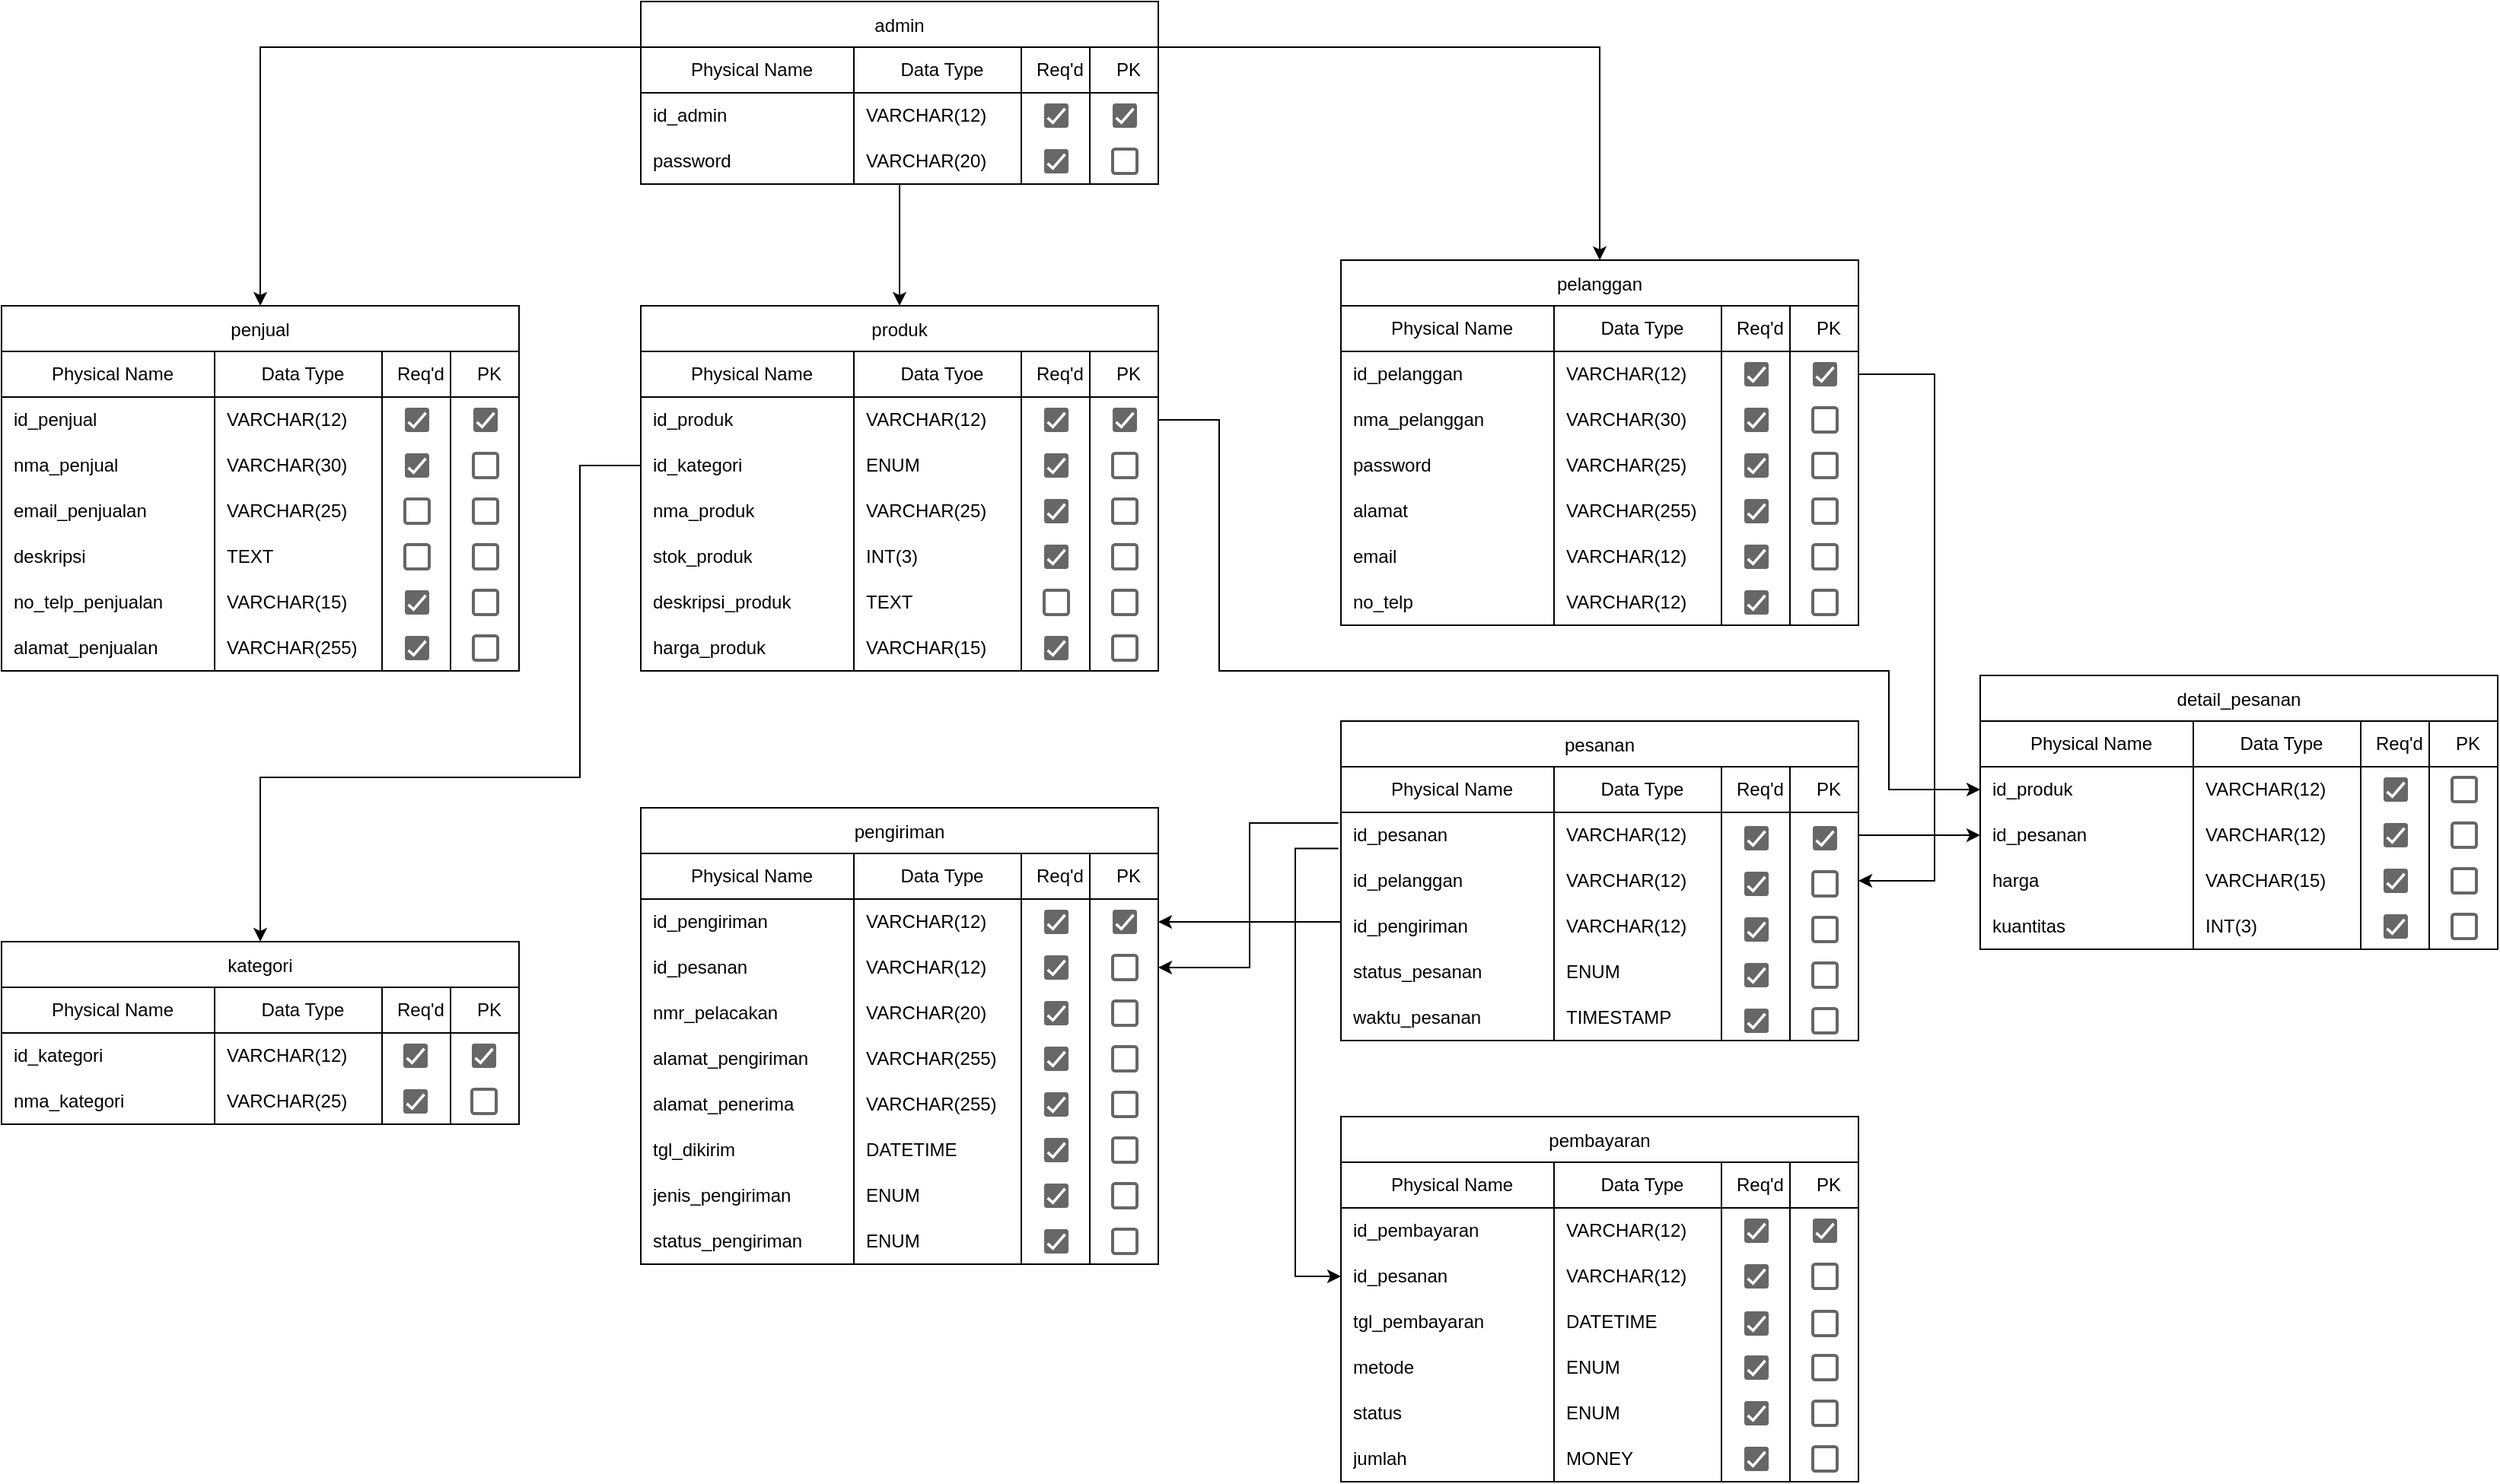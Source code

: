 <mxfile version="22.0.8" type="github">
  <diagram name="Page-1" id="UbfOyAwrHejE_SLfgH9o">
    <mxGraphModel dx="2107" dy="657" grid="1" gridSize="10" guides="1" tooltips="1" connect="1" arrows="1" fold="1" page="1" pageScale="1" pageWidth="850" pageHeight="1100" math="0" shadow="0">
      <root>
        <mxCell id="0" />
        <mxCell id="1" parent="0" />
        <mxCell id="xMvJ1dnfp7he6BZ14apG-1" value="penjual" style="shape=table;startSize=30;container=1;collapsible=0;childLayout=tableLayout;fixedRows=1;rowLines=0;fontStyle=0;strokeColor=default;fontSize=12;" parent="1" vertex="1">
          <mxGeometry x="-830" y="230" width="340" height="240" as="geometry" />
        </mxCell>
        <mxCell id="xMvJ1dnfp7he6BZ14apG-164" style="shape=tableRow;horizontal=0;startSize=0;swimlaneHead=0;swimlaneBody=0;top=0;left=0;bottom=0;right=0;collapsible=0;dropTarget=0;fillColor=none;points=[[0,0.5],[1,0.5]];portConstraint=eastwest;strokeColor=inherit;fontSize=12;" parent="xMvJ1dnfp7he6BZ14apG-1" vertex="1">
          <mxGeometry y="30" width="340" height="30" as="geometry" />
        </mxCell>
        <mxCell id="xMvJ1dnfp7he6BZ14apG-165" value="Physical Name" style="shape=partialRectangle;html=1;whiteSpace=wrap;connectable=0;fillColor=none;top=0;left=0;bottom=1;right=0;align=center;spacingLeft=6;overflow=hidden;strokeColor=inherit;fontSize=12;strokeWidth=1;" parent="xMvJ1dnfp7he6BZ14apG-164" vertex="1">
          <mxGeometry width="140" height="30" as="geometry">
            <mxRectangle width="140" height="30" as="alternateBounds" />
          </mxGeometry>
        </mxCell>
        <mxCell id="xMvJ1dnfp7he6BZ14apG-187" value="Data Type" style="shape=partialRectangle;html=1;whiteSpace=wrap;connectable=0;fillColor=none;top=0;left=0;bottom=1;right=0;align=center;spacingLeft=6;overflow=hidden;strokeColor=inherit;fontSize=12;strokeWidth=1;" parent="xMvJ1dnfp7he6BZ14apG-164" vertex="1">
          <mxGeometry x="140" width="110" height="30" as="geometry">
            <mxRectangle width="110" height="30" as="alternateBounds" />
          </mxGeometry>
        </mxCell>
        <mxCell id="xMvJ1dnfp7he6BZ14apG-194" value="Req&#39;d" style="shape=partialRectangle;html=1;whiteSpace=wrap;connectable=0;fillColor=none;top=0;left=0;bottom=1;right=0;align=center;spacingLeft=6;overflow=hidden;strokeColor=inherit;fontSize=12;strokeWidth=1;" parent="xMvJ1dnfp7he6BZ14apG-164" vertex="1">
          <mxGeometry x="250" width="45" height="30" as="geometry">
            <mxRectangle width="45" height="30" as="alternateBounds" />
          </mxGeometry>
        </mxCell>
        <mxCell id="xMvJ1dnfp7he6BZ14apG-201" value="PK" style="shape=partialRectangle;html=1;whiteSpace=wrap;connectable=0;fillColor=none;top=0;left=0;bottom=1;right=0;align=center;spacingLeft=6;overflow=hidden;strokeColor=inherit;fontSize=12;strokeWidth=1;" parent="xMvJ1dnfp7he6BZ14apG-164" vertex="1">
          <mxGeometry x="295" width="45" height="30" as="geometry">
            <mxRectangle width="45" height="30" as="alternateBounds" />
          </mxGeometry>
        </mxCell>
        <mxCell id="xMvJ1dnfp7he6BZ14apG-2" value="" style="shape=tableRow;horizontal=0;startSize=0;swimlaneHead=0;swimlaneBody=0;top=0;left=0;bottom=0;right=0;collapsible=0;dropTarget=0;fillColor=none;points=[[0,0.5],[1,0.5]];portConstraint=eastwest;strokeColor=inherit;fontSize=12;" parent="xMvJ1dnfp7he6BZ14apG-1" vertex="1">
          <mxGeometry y="60" width="340" height="30" as="geometry" />
        </mxCell>
        <mxCell id="xMvJ1dnfp7he6BZ14apG-4" value="id_penjual" style="shape=partialRectangle;html=1;whiteSpace=wrap;connectable=0;fillColor=none;top=0;left=0;bottom=0;right=0;align=left;spacingLeft=6;overflow=hidden;strokeColor=inherit;fontSize=12;strokeWidth=1;" parent="xMvJ1dnfp7he6BZ14apG-2" vertex="1">
          <mxGeometry width="140" height="30" as="geometry">
            <mxRectangle width="140" height="30" as="alternateBounds" />
          </mxGeometry>
        </mxCell>
        <mxCell id="xMvJ1dnfp7he6BZ14apG-188" value="VARCHAR(12)" style="shape=partialRectangle;html=1;whiteSpace=wrap;connectable=0;fillColor=none;top=0;left=0;bottom=0;right=0;align=left;spacingLeft=6;overflow=hidden;strokeColor=inherit;fontSize=12;strokeWidth=1;" parent="xMvJ1dnfp7he6BZ14apG-2" vertex="1">
          <mxGeometry x="140" width="110" height="30" as="geometry">
            <mxRectangle width="110" height="30" as="alternateBounds" />
          </mxGeometry>
        </mxCell>
        <mxCell id="xMvJ1dnfp7he6BZ14apG-195" style="shape=partialRectangle;html=1;whiteSpace=wrap;connectable=0;fillColor=none;top=0;left=0;bottom=0;right=0;align=left;spacingLeft=6;overflow=hidden;strokeColor=inherit;fontSize=12;strokeWidth=1;" parent="xMvJ1dnfp7he6BZ14apG-2" vertex="1">
          <mxGeometry x="250" width="45" height="30" as="geometry">
            <mxRectangle width="45" height="30" as="alternateBounds" />
          </mxGeometry>
        </mxCell>
        <mxCell id="xMvJ1dnfp7he6BZ14apG-202" style="shape=partialRectangle;html=1;whiteSpace=wrap;connectable=0;fillColor=none;top=0;left=0;bottom=0;right=0;align=left;spacingLeft=6;overflow=hidden;strokeColor=inherit;fontSize=12;strokeWidth=1;" parent="xMvJ1dnfp7he6BZ14apG-2" vertex="1">
          <mxGeometry x="295" width="45" height="30" as="geometry">
            <mxRectangle width="45" height="30" as="alternateBounds" />
          </mxGeometry>
        </mxCell>
        <mxCell id="xMvJ1dnfp7he6BZ14apG-5" value="" style="shape=tableRow;horizontal=0;startSize=0;swimlaneHead=0;swimlaneBody=0;top=0;left=0;bottom=0;right=0;collapsible=0;dropTarget=0;fillColor=none;points=[[0,0.5],[1,0.5]];portConstraint=eastwest;strokeColor=inherit;fontSize=12;" parent="xMvJ1dnfp7he6BZ14apG-1" vertex="1">
          <mxGeometry y="90" width="340" height="30" as="geometry" />
        </mxCell>
        <mxCell id="xMvJ1dnfp7he6BZ14apG-7" value="nma_penjual" style="shape=partialRectangle;html=1;whiteSpace=wrap;connectable=0;fillColor=none;top=0;left=0;bottom=0;right=0;align=left;spacingLeft=6;overflow=hidden;strokeColor=inherit;fontSize=12;" parent="xMvJ1dnfp7he6BZ14apG-5" vertex="1">
          <mxGeometry width="140" height="30" as="geometry">
            <mxRectangle width="140" height="30" as="alternateBounds" />
          </mxGeometry>
        </mxCell>
        <mxCell id="xMvJ1dnfp7he6BZ14apG-189" value="VARCHAR(30)" style="shape=partialRectangle;html=1;whiteSpace=wrap;connectable=0;fillColor=none;top=0;left=0;bottom=0;right=0;align=left;spacingLeft=6;overflow=hidden;strokeColor=inherit;fontSize=12;" parent="xMvJ1dnfp7he6BZ14apG-5" vertex="1">
          <mxGeometry x="140" width="110" height="30" as="geometry">
            <mxRectangle width="110" height="30" as="alternateBounds" />
          </mxGeometry>
        </mxCell>
        <mxCell id="xMvJ1dnfp7he6BZ14apG-196" style="shape=partialRectangle;html=1;whiteSpace=wrap;connectable=0;fillColor=none;top=0;left=0;bottom=0;right=0;align=left;spacingLeft=6;overflow=hidden;strokeColor=inherit;fontSize=12;" parent="xMvJ1dnfp7he6BZ14apG-5" vertex="1">
          <mxGeometry x="250" width="45" height="30" as="geometry">
            <mxRectangle width="45" height="30" as="alternateBounds" />
          </mxGeometry>
        </mxCell>
        <mxCell id="xMvJ1dnfp7he6BZ14apG-203" style="shape=partialRectangle;html=1;whiteSpace=wrap;connectable=0;fillColor=none;top=0;left=0;bottom=0;right=0;align=left;spacingLeft=6;overflow=hidden;strokeColor=inherit;fontSize=12;" parent="xMvJ1dnfp7he6BZ14apG-5" vertex="1">
          <mxGeometry x="295" width="45" height="30" as="geometry">
            <mxRectangle width="45" height="30" as="alternateBounds" />
          </mxGeometry>
        </mxCell>
        <mxCell id="xMvJ1dnfp7he6BZ14apG-8" value="" style="shape=tableRow;horizontal=0;startSize=0;swimlaneHead=0;swimlaneBody=0;top=0;left=0;bottom=0;right=0;collapsible=0;dropTarget=0;fillColor=none;points=[[0,0.5],[1,0.5]];portConstraint=eastwest;strokeColor=inherit;fontSize=12;" parent="xMvJ1dnfp7he6BZ14apG-1" vertex="1">
          <mxGeometry y="120" width="340" height="30" as="geometry" />
        </mxCell>
        <mxCell id="xMvJ1dnfp7he6BZ14apG-10" value="email_penjualan" style="shape=partialRectangle;html=1;whiteSpace=wrap;connectable=0;fillColor=none;top=0;left=0;bottom=0;right=0;align=left;spacingLeft=6;overflow=hidden;strokeColor=inherit;fontSize=12;" parent="xMvJ1dnfp7he6BZ14apG-8" vertex="1">
          <mxGeometry width="140" height="30" as="geometry">
            <mxRectangle width="140" height="30" as="alternateBounds" />
          </mxGeometry>
        </mxCell>
        <mxCell id="xMvJ1dnfp7he6BZ14apG-190" value="VARCHAR(25)" style="shape=partialRectangle;html=1;whiteSpace=wrap;connectable=0;fillColor=none;top=0;left=0;bottom=0;right=0;align=left;spacingLeft=6;overflow=hidden;strokeColor=inherit;fontSize=12;" parent="xMvJ1dnfp7he6BZ14apG-8" vertex="1">
          <mxGeometry x="140" width="110" height="30" as="geometry">
            <mxRectangle width="110" height="30" as="alternateBounds" />
          </mxGeometry>
        </mxCell>
        <mxCell id="xMvJ1dnfp7he6BZ14apG-197" style="shape=partialRectangle;html=1;whiteSpace=wrap;connectable=0;fillColor=none;top=0;left=0;bottom=0;right=0;align=left;spacingLeft=6;overflow=hidden;strokeColor=inherit;fontSize=12;" parent="xMvJ1dnfp7he6BZ14apG-8" vertex="1">
          <mxGeometry x="250" width="45" height="30" as="geometry">
            <mxRectangle width="45" height="30" as="alternateBounds" />
          </mxGeometry>
        </mxCell>
        <mxCell id="xMvJ1dnfp7he6BZ14apG-204" style="shape=partialRectangle;html=1;whiteSpace=wrap;connectable=0;fillColor=none;top=0;left=0;bottom=0;right=0;align=left;spacingLeft=6;overflow=hidden;strokeColor=inherit;fontSize=12;" parent="xMvJ1dnfp7he6BZ14apG-8" vertex="1">
          <mxGeometry x="295" width="45" height="30" as="geometry">
            <mxRectangle width="45" height="30" as="alternateBounds" />
          </mxGeometry>
        </mxCell>
        <mxCell id="xMvJ1dnfp7he6BZ14apG-11" style="shape=tableRow;horizontal=0;startSize=0;swimlaneHead=0;swimlaneBody=0;top=0;left=0;bottom=0;right=0;collapsible=0;dropTarget=0;fillColor=none;points=[[0,0.5],[1,0.5]];portConstraint=eastwest;strokeColor=inherit;fontSize=12;" parent="xMvJ1dnfp7he6BZ14apG-1" vertex="1">
          <mxGeometry y="150" width="340" height="30" as="geometry" />
        </mxCell>
        <mxCell id="xMvJ1dnfp7he6BZ14apG-13" value="deskripsi" style="shape=partialRectangle;html=1;whiteSpace=wrap;connectable=0;fillColor=none;top=0;left=0;bottom=0;right=0;align=left;spacingLeft=6;overflow=hidden;strokeColor=inherit;fontSize=12;" parent="xMvJ1dnfp7he6BZ14apG-11" vertex="1">
          <mxGeometry width="140" height="30" as="geometry">
            <mxRectangle width="140" height="30" as="alternateBounds" />
          </mxGeometry>
        </mxCell>
        <mxCell id="xMvJ1dnfp7he6BZ14apG-191" value="TEXT" style="shape=partialRectangle;html=1;whiteSpace=wrap;connectable=0;fillColor=none;top=0;left=0;bottom=0;right=0;align=left;spacingLeft=6;overflow=hidden;strokeColor=inherit;fontSize=12;" parent="xMvJ1dnfp7he6BZ14apG-11" vertex="1">
          <mxGeometry x="140" width="110" height="30" as="geometry">
            <mxRectangle width="110" height="30" as="alternateBounds" />
          </mxGeometry>
        </mxCell>
        <mxCell id="xMvJ1dnfp7he6BZ14apG-198" style="shape=partialRectangle;html=1;whiteSpace=wrap;connectable=0;fillColor=none;top=0;left=0;bottom=0;right=0;align=left;spacingLeft=6;overflow=hidden;strokeColor=inherit;fontSize=12;" parent="xMvJ1dnfp7he6BZ14apG-11" vertex="1">
          <mxGeometry x="250" width="45" height="30" as="geometry">
            <mxRectangle width="45" height="30" as="alternateBounds" />
          </mxGeometry>
        </mxCell>
        <mxCell id="xMvJ1dnfp7he6BZ14apG-205" style="shape=partialRectangle;html=1;whiteSpace=wrap;connectable=0;fillColor=none;top=0;left=0;bottom=0;right=0;align=left;spacingLeft=6;overflow=hidden;strokeColor=inherit;fontSize=12;" parent="xMvJ1dnfp7he6BZ14apG-11" vertex="1">
          <mxGeometry x="295" width="45" height="30" as="geometry">
            <mxRectangle width="45" height="30" as="alternateBounds" />
          </mxGeometry>
        </mxCell>
        <mxCell id="xMvJ1dnfp7he6BZ14apG-14" style="shape=tableRow;horizontal=0;startSize=0;swimlaneHead=0;swimlaneBody=0;top=0;left=0;bottom=0;right=0;collapsible=0;dropTarget=0;fillColor=none;points=[[0,0.5],[1,0.5]];portConstraint=eastwest;strokeColor=inherit;fontSize=12;" parent="xMvJ1dnfp7he6BZ14apG-1" vertex="1">
          <mxGeometry y="180" width="340" height="30" as="geometry" />
        </mxCell>
        <mxCell id="xMvJ1dnfp7he6BZ14apG-16" value="no_telp_penjualan" style="shape=partialRectangle;html=1;whiteSpace=wrap;connectable=0;fillColor=none;top=0;left=0;bottom=0;right=0;align=left;spacingLeft=6;overflow=hidden;strokeColor=inherit;fontSize=12;" parent="xMvJ1dnfp7he6BZ14apG-14" vertex="1">
          <mxGeometry width="140" height="30" as="geometry">
            <mxRectangle width="140" height="30" as="alternateBounds" />
          </mxGeometry>
        </mxCell>
        <mxCell id="xMvJ1dnfp7he6BZ14apG-192" value="VARCHAR(15)" style="shape=partialRectangle;html=1;whiteSpace=wrap;connectable=0;fillColor=none;top=0;left=0;bottom=0;right=0;align=left;spacingLeft=6;overflow=hidden;strokeColor=inherit;fontSize=12;" parent="xMvJ1dnfp7he6BZ14apG-14" vertex="1">
          <mxGeometry x="140" width="110" height="30" as="geometry">
            <mxRectangle width="110" height="30" as="alternateBounds" />
          </mxGeometry>
        </mxCell>
        <mxCell id="xMvJ1dnfp7he6BZ14apG-199" style="shape=partialRectangle;html=1;whiteSpace=wrap;connectable=0;fillColor=none;top=0;left=0;bottom=0;right=0;align=left;spacingLeft=6;overflow=hidden;strokeColor=inherit;fontSize=12;" parent="xMvJ1dnfp7he6BZ14apG-14" vertex="1">
          <mxGeometry x="250" width="45" height="30" as="geometry">
            <mxRectangle width="45" height="30" as="alternateBounds" />
          </mxGeometry>
        </mxCell>
        <mxCell id="xMvJ1dnfp7he6BZ14apG-206" style="shape=partialRectangle;html=1;whiteSpace=wrap;connectable=0;fillColor=none;top=0;left=0;bottom=0;right=0;align=left;spacingLeft=6;overflow=hidden;strokeColor=inherit;fontSize=12;" parent="xMvJ1dnfp7he6BZ14apG-14" vertex="1">
          <mxGeometry x="295" width="45" height="30" as="geometry">
            <mxRectangle width="45" height="30" as="alternateBounds" />
          </mxGeometry>
        </mxCell>
        <mxCell id="xMvJ1dnfp7he6BZ14apG-17" style="shape=tableRow;horizontal=0;startSize=0;swimlaneHead=0;swimlaneBody=0;top=0;left=0;bottom=0;right=0;collapsible=0;dropTarget=0;fillColor=none;points=[[0,0.5],[1,0.5]];portConstraint=eastwest;strokeColor=inherit;fontSize=12;" parent="xMvJ1dnfp7he6BZ14apG-1" vertex="1">
          <mxGeometry y="210" width="340" height="30" as="geometry" />
        </mxCell>
        <mxCell id="xMvJ1dnfp7he6BZ14apG-19" value="alamat_penjualan" style="shape=partialRectangle;html=1;whiteSpace=wrap;connectable=0;fillColor=none;top=0;left=0;bottom=0;right=0;align=left;spacingLeft=6;overflow=hidden;strokeColor=inherit;fontSize=12;" parent="xMvJ1dnfp7he6BZ14apG-17" vertex="1">
          <mxGeometry width="140" height="30" as="geometry">
            <mxRectangle width="140" height="30" as="alternateBounds" />
          </mxGeometry>
        </mxCell>
        <mxCell id="xMvJ1dnfp7he6BZ14apG-193" value="VARCHAR(255)" style="shape=partialRectangle;html=1;whiteSpace=wrap;connectable=0;fillColor=none;top=0;left=0;bottom=0;right=0;align=left;spacingLeft=6;overflow=hidden;strokeColor=inherit;fontSize=12;" parent="xMvJ1dnfp7he6BZ14apG-17" vertex="1">
          <mxGeometry x="140" width="110" height="30" as="geometry">
            <mxRectangle width="110" height="30" as="alternateBounds" />
          </mxGeometry>
        </mxCell>
        <mxCell id="xMvJ1dnfp7he6BZ14apG-200" style="shape=partialRectangle;html=1;whiteSpace=wrap;connectable=0;fillColor=none;top=0;left=0;bottom=0;right=0;align=left;spacingLeft=6;overflow=hidden;strokeColor=inherit;fontSize=12;" parent="xMvJ1dnfp7he6BZ14apG-17" vertex="1">
          <mxGeometry x="250" width="45" height="30" as="geometry">
            <mxRectangle width="45" height="30" as="alternateBounds" />
          </mxGeometry>
        </mxCell>
        <mxCell id="xMvJ1dnfp7he6BZ14apG-207" style="shape=partialRectangle;html=1;whiteSpace=wrap;connectable=0;fillColor=none;top=0;left=0;bottom=0;right=0;align=left;spacingLeft=6;overflow=hidden;strokeColor=inherit;fontSize=12;" parent="xMvJ1dnfp7he6BZ14apG-17" vertex="1">
          <mxGeometry x="295" width="45" height="30" as="geometry">
            <mxRectangle width="45" height="30" as="alternateBounds" />
          </mxGeometry>
        </mxCell>
        <mxCell id="xMvJ1dnfp7he6BZ14apG-20" value="produk" style="shape=table;startSize=30;container=1;collapsible=0;childLayout=tableLayout;fixedRows=1;rowLines=0;fontStyle=0;strokeColor=default;fontSize=12;" parent="1" vertex="1">
          <mxGeometry x="-410" y="230" width="340" height="240" as="geometry" />
        </mxCell>
        <mxCell id="xMvJ1dnfp7he6BZ14apG-160" style="shape=tableRow;horizontal=0;startSize=0;swimlaneHead=0;swimlaneBody=0;top=0;left=0;bottom=0;right=0;collapsible=0;dropTarget=0;fillColor=none;points=[[0,0.5],[1,0.5]];portConstraint=eastwest;strokeColor=inherit;fontSize=12;" parent="xMvJ1dnfp7he6BZ14apG-20" vertex="1">
          <mxGeometry y="30" width="340" height="30" as="geometry" />
        </mxCell>
        <mxCell id="xMvJ1dnfp7he6BZ14apG-161" value="Physical Name" style="shape=partialRectangle;html=1;whiteSpace=wrap;connectable=0;fillColor=none;top=0;left=0;bottom=1;right=0;align=center;spacingLeft=6;overflow=hidden;strokeColor=inherit;fontSize=12;strokeWidth=1;" parent="xMvJ1dnfp7he6BZ14apG-160" vertex="1">
          <mxGeometry width="140" height="30" as="geometry">
            <mxRectangle width="140" height="30" as="alternateBounds" />
          </mxGeometry>
        </mxCell>
        <mxCell id="xMvJ1dnfp7he6BZ14apG-208" value="Data Tyoe" style="shape=partialRectangle;html=1;whiteSpace=wrap;connectable=0;fillColor=none;top=0;left=0;bottom=1;right=0;align=center;spacingLeft=6;overflow=hidden;strokeColor=inherit;fontSize=12;strokeWidth=1;" parent="xMvJ1dnfp7he6BZ14apG-160" vertex="1">
          <mxGeometry x="140" width="110" height="30" as="geometry">
            <mxRectangle width="110" height="30" as="alternateBounds" />
          </mxGeometry>
        </mxCell>
        <mxCell id="xMvJ1dnfp7he6BZ14apG-215" value="Req&#39;d" style="shape=partialRectangle;html=1;whiteSpace=wrap;connectable=0;fillColor=none;top=0;left=0;bottom=1;right=0;align=center;spacingLeft=6;overflow=hidden;strokeColor=inherit;fontSize=12;strokeWidth=1;" parent="xMvJ1dnfp7he6BZ14apG-160" vertex="1">
          <mxGeometry x="250" width="45" height="30" as="geometry">
            <mxRectangle width="45" height="30" as="alternateBounds" />
          </mxGeometry>
        </mxCell>
        <mxCell id="xMvJ1dnfp7he6BZ14apG-222" value="PK" style="shape=partialRectangle;html=1;whiteSpace=wrap;connectable=0;fillColor=none;top=0;left=0;bottom=1;right=0;align=center;spacingLeft=6;overflow=hidden;strokeColor=inherit;fontSize=12;strokeWidth=1;" parent="xMvJ1dnfp7he6BZ14apG-160" vertex="1">
          <mxGeometry x="295" width="45" height="30" as="geometry">
            <mxRectangle width="45" height="30" as="alternateBounds" />
          </mxGeometry>
        </mxCell>
        <mxCell id="xMvJ1dnfp7he6BZ14apG-21" value="" style="shape=tableRow;horizontal=0;startSize=0;swimlaneHead=0;swimlaneBody=0;top=0;left=0;bottom=0;right=0;collapsible=0;dropTarget=0;fillColor=none;points=[[0,0.5],[1,0.5]];portConstraint=eastwest;strokeColor=inherit;fontSize=12;" parent="xMvJ1dnfp7he6BZ14apG-20" vertex="1">
          <mxGeometry y="60" width="340" height="30" as="geometry" />
        </mxCell>
        <mxCell id="xMvJ1dnfp7he6BZ14apG-23" value="id_produk" style="shape=partialRectangle;html=1;whiteSpace=wrap;connectable=0;fillColor=none;top=0;left=0;bottom=0;right=0;align=left;spacingLeft=6;overflow=hidden;strokeColor=inherit;fontSize=12;strokeWidth=1;" parent="xMvJ1dnfp7he6BZ14apG-21" vertex="1">
          <mxGeometry width="140" height="30" as="geometry">
            <mxRectangle width="140" height="30" as="alternateBounds" />
          </mxGeometry>
        </mxCell>
        <mxCell id="xMvJ1dnfp7he6BZ14apG-209" value="VARCHAR(12)" style="shape=partialRectangle;html=1;whiteSpace=wrap;connectable=0;fillColor=none;top=0;left=0;bottom=0;right=0;align=left;spacingLeft=6;overflow=hidden;strokeColor=inherit;fontSize=12;strokeWidth=1;" parent="xMvJ1dnfp7he6BZ14apG-21" vertex="1">
          <mxGeometry x="140" width="110" height="30" as="geometry">
            <mxRectangle width="110" height="30" as="alternateBounds" />
          </mxGeometry>
        </mxCell>
        <mxCell id="xMvJ1dnfp7he6BZ14apG-216" style="shape=partialRectangle;html=1;whiteSpace=wrap;connectable=0;fillColor=none;top=0;left=0;bottom=0;right=0;align=left;spacingLeft=6;overflow=hidden;strokeColor=inherit;fontSize=12;strokeWidth=1;" parent="xMvJ1dnfp7he6BZ14apG-21" vertex="1">
          <mxGeometry x="250" width="45" height="30" as="geometry">
            <mxRectangle width="45" height="30" as="alternateBounds" />
          </mxGeometry>
        </mxCell>
        <mxCell id="xMvJ1dnfp7he6BZ14apG-223" style="shape=partialRectangle;html=1;whiteSpace=wrap;connectable=0;fillColor=none;top=0;left=0;bottom=0;right=0;align=left;spacingLeft=6;overflow=hidden;strokeColor=inherit;fontSize=12;strokeWidth=1;" parent="xMvJ1dnfp7he6BZ14apG-21" vertex="1">
          <mxGeometry x="295" width="45" height="30" as="geometry">
            <mxRectangle width="45" height="30" as="alternateBounds" />
          </mxGeometry>
        </mxCell>
        <mxCell id="xMvJ1dnfp7he6BZ14apG-24" style="shape=tableRow;horizontal=0;startSize=0;swimlaneHead=0;swimlaneBody=0;top=0;left=0;bottom=0;right=0;collapsible=0;dropTarget=0;fillColor=none;points=[[0,0.5],[1,0.5]];portConstraint=eastwest;strokeColor=inherit;fontSize=12;" parent="xMvJ1dnfp7he6BZ14apG-20" vertex="1">
          <mxGeometry y="90" width="340" height="30" as="geometry" />
        </mxCell>
        <mxCell id="xMvJ1dnfp7he6BZ14apG-26" value="id_kategori" style="shape=partialRectangle;html=1;whiteSpace=wrap;connectable=0;fillColor=none;top=0;left=0;bottom=0;right=0;align=left;spacingLeft=6;overflow=hidden;strokeColor=inherit;fontSize=12;" parent="xMvJ1dnfp7he6BZ14apG-24" vertex="1">
          <mxGeometry width="140" height="30" as="geometry">
            <mxRectangle width="140" height="30" as="alternateBounds" />
          </mxGeometry>
        </mxCell>
        <mxCell id="xMvJ1dnfp7he6BZ14apG-210" value="ENUM" style="shape=partialRectangle;html=1;whiteSpace=wrap;connectable=0;fillColor=none;top=0;left=0;bottom=0;right=0;align=left;spacingLeft=6;overflow=hidden;strokeColor=inherit;fontSize=12;" parent="xMvJ1dnfp7he6BZ14apG-24" vertex="1">
          <mxGeometry x="140" width="110" height="30" as="geometry">
            <mxRectangle width="110" height="30" as="alternateBounds" />
          </mxGeometry>
        </mxCell>
        <mxCell id="xMvJ1dnfp7he6BZ14apG-217" style="shape=partialRectangle;html=1;whiteSpace=wrap;connectable=0;fillColor=none;top=0;left=0;bottom=0;right=0;align=left;spacingLeft=6;overflow=hidden;strokeColor=inherit;fontSize=12;" parent="xMvJ1dnfp7he6BZ14apG-24" vertex="1">
          <mxGeometry x="250" width="45" height="30" as="geometry">
            <mxRectangle width="45" height="30" as="alternateBounds" />
          </mxGeometry>
        </mxCell>
        <mxCell id="xMvJ1dnfp7he6BZ14apG-224" style="shape=partialRectangle;html=1;whiteSpace=wrap;connectable=0;fillColor=none;top=0;left=0;bottom=0;right=0;align=left;spacingLeft=6;overflow=hidden;strokeColor=inherit;fontSize=12;" parent="xMvJ1dnfp7he6BZ14apG-24" vertex="1">
          <mxGeometry x="295" width="45" height="30" as="geometry">
            <mxRectangle width="45" height="30" as="alternateBounds" />
          </mxGeometry>
        </mxCell>
        <mxCell id="xMvJ1dnfp7he6BZ14apG-27" style="shape=tableRow;horizontal=0;startSize=0;swimlaneHead=0;swimlaneBody=0;top=0;left=0;bottom=0;right=0;collapsible=0;dropTarget=0;fillColor=none;points=[[0,0.5],[1,0.5]];portConstraint=eastwest;strokeColor=inherit;fontSize=12;" parent="xMvJ1dnfp7he6BZ14apG-20" vertex="1">
          <mxGeometry y="120" width="340" height="30" as="geometry" />
        </mxCell>
        <mxCell id="xMvJ1dnfp7he6BZ14apG-29" value="nma_produk" style="shape=partialRectangle;html=1;whiteSpace=wrap;connectable=0;fillColor=none;top=0;left=0;bottom=0;right=0;align=left;spacingLeft=6;overflow=hidden;strokeColor=inherit;fontSize=12;" parent="xMvJ1dnfp7he6BZ14apG-27" vertex="1">
          <mxGeometry width="140" height="30" as="geometry">
            <mxRectangle width="140" height="30" as="alternateBounds" />
          </mxGeometry>
        </mxCell>
        <mxCell id="xMvJ1dnfp7he6BZ14apG-211" value="VARCHAR(25)" style="shape=partialRectangle;html=1;whiteSpace=wrap;connectable=0;fillColor=none;top=0;left=0;bottom=0;right=0;align=left;spacingLeft=6;overflow=hidden;strokeColor=inherit;fontSize=12;" parent="xMvJ1dnfp7he6BZ14apG-27" vertex="1">
          <mxGeometry x="140" width="110" height="30" as="geometry">
            <mxRectangle width="110" height="30" as="alternateBounds" />
          </mxGeometry>
        </mxCell>
        <mxCell id="xMvJ1dnfp7he6BZ14apG-218" style="shape=partialRectangle;html=1;whiteSpace=wrap;connectable=0;fillColor=none;top=0;left=0;bottom=0;right=0;align=left;spacingLeft=6;overflow=hidden;strokeColor=inherit;fontSize=12;" parent="xMvJ1dnfp7he6BZ14apG-27" vertex="1">
          <mxGeometry x="250" width="45" height="30" as="geometry">
            <mxRectangle width="45" height="30" as="alternateBounds" />
          </mxGeometry>
        </mxCell>
        <mxCell id="xMvJ1dnfp7he6BZ14apG-225" style="shape=partialRectangle;html=1;whiteSpace=wrap;connectable=0;fillColor=none;top=0;left=0;bottom=0;right=0;align=left;spacingLeft=6;overflow=hidden;strokeColor=inherit;fontSize=12;" parent="xMvJ1dnfp7he6BZ14apG-27" vertex="1">
          <mxGeometry x="295" width="45" height="30" as="geometry">
            <mxRectangle width="45" height="30" as="alternateBounds" />
          </mxGeometry>
        </mxCell>
        <mxCell id="xMvJ1dnfp7he6BZ14apG-30" style="shape=tableRow;horizontal=0;startSize=0;swimlaneHead=0;swimlaneBody=0;top=0;left=0;bottom=0;right=0;collapsible=0;dropTarget=0;fillColor=none;points=[[0,0.5],[1,0.5]];portConstraint=eastwest;strokeColor=inherit;fontSize=12;" parent="xMvJ1dnfp7he6BZ14apG-20" vertex="1">
          <mxGeometry y="150" width="340" height="30" as="geometry" />
        </mxCell>
        <mxCell id="xMvJ1dnfp7he6BZ14apG-32" value="stok_produk" style="shape=partialRectangle;html=1;whiteSpace=wrap;connectable=0;fillColor=none;top=0;left=0;bottom=0;right=0;align=left;spacingLeft=6;overflow=hidden;strokeColor=inherit;fontSize=12;" parent="xMvJ1dnfp7he6BZ14apG-30" vertex="1">
          <mxGeometry width="140" height="30" as="geometry">
            <mxRectangle width="140" height="30" as="alternateBounds" />
          </mxGeometry>
        </mxCell>
        <mxCell id="xMvJ1dnfp7he6BZ14apG-212" value="INT(3)" style="shape=partialRectangle;html=1;whiteSpace=wrap;connectable=0;fillColor=none;top=0;left=0;bottom=0;right=0;align=left;spacingLeft=6;overflow=hidden;strokeColor=inherit;fontSize=12;" parent="xMvJ1dnfp7he6BZ14apG-30" vertex="1">
          <mxGeometry x="140" width="110" height="30" as="geometry">
            <mxRectangle width="110" height="30" as="alternateBounds" />
          </mxGeometry>
        </mxCell>
        <mxCell id="xMvJ1dnfp7he6BZ14apG-219" style="shape=partialRectangle;html=1;whiteSpace=wrap;connectable=0;fillColor=none;top=0;left=0;bottom=0;right=0;align=left;spacingLeft=6;overflow=hidden;strokeColor=inherit;fontSize=12;" parent="xMvJ1dnfp7he6BZ14apG-30" vertex="1">
          <mxGeometry x="250" width="45" height="30" as="geometry">
            <mxRectangle width="45" height="30" as="alternateBounds" />
          </mxGeometry>
        </mxCell>
        <mxCell id="xMvJ1dnfp7he6BZ14apG-226" style="shape=partialRectangle;html=1;whiteSpace=wrap;connectable=0;fillColor=none;top=0;left=0;bottom=0;right=0;align=left;spacingLeft=6;overflow=hidden;strokeColor=inherit;fontSize=12;" parent="xMvJ1dnfp7he6BZ14apG-30" vertex="1">
          <mxGeometry x="295" width="45" height="30" as="geometry">
            <mxRectangle width="45" height="30" as="alternateBounds" />
          </mxGeometry>
        </mxCell>
        <mxCell id="xMvJ1dnfp7he6BZ14apG-33" value="" style="shape=tableRow;horizontal=0;startSize=0;swimlaneHead=0;swimlaneBody=0;top=0;left=0;bottom=0;right=0;collapsible=0;dropTarget=0;fillColor=none;points=[[0,0.5],[1,0.5]];portConstraint=eastwest;strokeColor=inherit;fontSize=12;" parent="xMvJ1dnfp7he6BZ14apG-20" vertex="1">
          <mxGeometry y="180" width="340" height="30" as="geometry" />
        </mxCell>
        <mxCell id="xMvJ1dnfp7he6BZ14apG-35" value="deskripsi_produk" style="shape=partialRectangle;html=1;whiteSpace=wrap;connectable=0;fillColor=none;top=0;left=0;bottom=0;right=0;align=left;spacingLeft=6;overflow=hidden;strokeColor=inherit;fontSize=12;" parent="xMvJ1dnfp7he6BZ14apG-33" vertex="1">
          <mxGeometry width="140" height="30" as="geometry">
            <mxRectangle width="140" height="30" as="alternateBounds" />
          </mxGeometry>
        </mxCell>
        <mxCell id="xMvJ1dnfp7he6BZ14apG-213" value="TEXT" style="shape=partialRectangle;html=1;whiteSpace=wrap;connectable=0;fillColor=none;top=0;left=0;bottom=0;right=0;align=left;spacingLeft=6;overflow=hidden;strokeColor=inherit;fontSize=12;" parent="xMvJ1dnfp7he6BZ14apG-33" vertex="1">
          <mxGeometry x="140" width="110" height="30" as="geometry">
            <mxRectangle width="110" height="30" as="alternateBounds" />
          </mxGeometry>
        </mxCell>
        <mxCell id="xMvJ1dnfp7he6BZ14apG-220" style="shape=partialRectangle;html=1;whiteSpace=wrap;connectable=0;fillColor=none;top=0;left=0;bottom=0;right=0;align=left;spacingLeft=6;overflow=hidden;strokeColor=inherit;fontSize=12;" parent="xMvJ1dnfp7he6BZ14apG-33" vertex="1">
          <mxGeometry x="250" width="45" height="30" as="geometry">
            <mxRectangle width="45" height="30" as="alternateBounds" />
          </mxGeometry>
        </mxCell>
        <mxCell id="xMvJ1dnfp7he6BZ14apG-227" style="shape=partialRectangle;html=1;whiteSpace=wrap;connectable=0;fillColor=none;top=0;left=0;bottom=0;right=0;align=left;spacingLeft=6;overflow=hidden;strokeColor=inherit;fontSize=12;" parent="xMvJ1dnfp7he6BZ14apG-33" vertex="1">
          <mxGeometry x="295" width="45" height="30" as="geometry">
            <mxRectangle width="45" height="30" as="alternateBounds" />
          </mxGeometry>
        </mxCell>
        <mxCell id="xMvJ1dnfp7he6BZ14apG-36" value="" style="shape=tableRow;horizontal=0;startSize=0;swimlaneHead=0;swimlaneBody=0;top=0;left=0;bottom=0;right=0;collapsible=0;dropTarget=0;fillColor=none;points=[[0,0.5],[1,0.5]];portConstraint=eastwest;strokeColor=inherit;fontSize=12;" parent="xMvJ1dnfp7he6BZ14apG-20" vertex="1">
          <mxGeometry y="210" width="340" height="30" as="geometry" />
        </mxCell>
        <mxCell id="xMvJ1dnfp7he6BZ14apG-38" value="harga_produk" style="shape=partialRectangle;html=1;whiteSpace=wrap;connectable=0;fillColor=none;top=0;left=0;bottom=0;right=0;align=left;spacingLeft=6;overflow=hidden;strokeColor=inherit;fontSize=12;" parent="xMvJ1dnfp7he6BZ14apG-36" vertex="1">
          <mxGeometry width="140" height="30" as="geometry">
            <mxRectangle width="140" height="30" as="alternateBounds" />
          </mxGeometry>
        </mxCell>
        <mxCell id="xMvJ1dnfp7he6BZ14apG-214" value="VARCHAR(15)" style="shape=partialRectangle;html=1;whiteSpace=wrap;connectable=0;fillColor=none;top=0;left=0;bottom=0;right=0;align=left;spacingLeft=6;overflow=hidden;strokeColor=inherit;fontSize=12;" parent="xMvJ1dnfp7he6BZ14apG-36" vertex="1">
          <mxGeometry x="140" width="110" height="30" as="geometry">
            <mxRectangle width="110" height="30" as="alternateBounds" />
          </mxGeometry>
        </mxCell>
        <mxCell id="xMvJ1dnfp7he6BZ14apG-221" style="shape=partialRectangle;html=1;whiteSpace=wrap;connectable=0;fillColor=none;top=0;left=0;bottom=0;right=0;align=left;spacingLeft=6;overflow=hidden;strokeColor=inherit;fontSize=12;" parent="xMvJ1dnfp7he6BZ14apG-36" vertex="1">
          <mxGeometry x="250" width="45" height="30" as="geometry">
            <mxRectangle width="45" height="30" as="alternateBounds" />
          </mxGeometry>
        </mxCell>
        <mxCell id="xMvJ1dnfp7he6BZ14apG-228" style="shape=partialRectangle;html=1;whiteSpace=wrap;connectable=0;fillColor=none;top=0;left=0;bottom=0;right=0;align=left;spacingLeft=6;overflow=hidden;strokeColor=inherit;fontSize=12;" parent="xMvJ1dnfp7he6BZ14apG-36" vertex="1">
          <mxGeometry x="295" width="45" height="30" as="geometry">
            <mxRectangle width="45" height="30" as="alternateBounds" />
          </mxGeometry>
        </mxCell>
        <mxCell id="xMvJ1dnfp7he6BZ14apG-39" value="pesanan" style="shape=table;startSize=30;container=1;collapsible=0;childLayout=tableLayout;fixedRows=1;rowLines=0;fontStyle=0;strokeColor=default;fontSize=12;" parent="1" vertex="1">
          <mxGeometry x="50" y="503" width="340" height="210" as="geometry" />
        </mxCell>
        <mxCell id="xMvJ1dnfp7he6BZ14apG-176" style="shape=tableRow;horizontal=0;startSize=0;swimlaneHead=0;swimlaneBody=0;top=0;left=0;bottom=0;right=0;collapsible=0;dropTarget=0;fillColor=none;points=[[0,0.5],[1,0.5]];portConstraint=eastwest;strokeColor=inherit;fontSize=12;" parent="xMvJ1dnfp7he6BZ14apG-39" vertex="1">
          <mxGeometry y="30" width="340" height="30" as="geometry" />
        </mxCell>
        <mxCell id="xMvJ1dnfp7he6BZ14apG-177" value="Physical Name" style="shape=partialRectangle;html=1;whiteSpace=wrap;connectable=0;fillColor=none;top=0;left=0;bottom=1;right=0;align=center;spacingLeft=6;overflow=hidden;strokeColor=inherit;fontSize=12;strokeWidth=1;" parent="xMvJ1dnfp7he6BZ14apG-176" vertex="1">
          <mxGeometry width="140" height="30" as="geometry">
            <mxRectangle width="140" height="30" as="alternateBounds" />
          </mxGeometry>
        </mxCell>
        <mxCell id="xMvJ1dnfp7he6BZ14apG-323" value="Data Type" style="shape=partialRectangle;html=1;whiteSpace=wrap;connectable=0;fillColor=none;top=0;left=0;bottom=1;right=0;align=center;spacingLeft=6;overflow=hidden;strokeColor=inherit;fontSize=12;strokeWidth=1;" parent="xMvJ1dnfp7he6BZ14apG-176" vertex="1">
          <mxGeometry x="140" width="110" height="30" as="geometry">
            <mxRectangle width="110" height="30" as="alternateBounds" />
          </mxGeometry>
        </mxCell>
        <mxCell id="xMvJ1dnfp7he6BZ14apG-329" value="Req&#39;d" style="shape=partialRectangle;html=1;whiteSpace=wrap;connectable=0;fillColor=none;top=0;left=0;bottom=1;right=0;align=center;spacingLeft=6;overflow=hidden;strokeColor=inherit;fontSize=12;strokeWidth=1;" parent="xMvJ1dnfp7he6BZ14apG-176" vertex="1">
          <mxGeometry x="250" width="45" height="30" as="geometry">
            <mxRectangle width="45" height="30" as="alternateBounds" />
          </mxGeometry>
        </mxCell>
        <mxCell id="xMvJ1dnfp7he6BZ14apG-335" value="PK" style="shape=partialRectangle;html=1;whiteSpace=wrap;connectable=0;fillColor=none;top=0;left=0;bottom=1;right=0;align=center;spacingLeft=6;overflow=hidden;strokeColor=inherit;fontSize=12;strokeWidth=1;" parent="xMvJ1dnfp7he6BZ14apG-176" vertex="1">
          <mxGeometry x="295" width="45" height="30" as="geometry">
            <mxRectangle width="45" height="30" as="alternateBounds" />
          </mxGeometry>
        </mxCell>
        <mxCell id="xMvJ1dnfp7he6BZ14apG-40" value="" style="shape=tableRow;horizontal=0;startSize=0;swimlaneHead=0;swimlaneBody=0;top=0;left=0;bottom=0;right=0;collapsible=0;dropTarget=0;fillColor=none;points=[[0,0.5],[1,0.5]];portConstraint=eastwest;strokeColor=inherit;fontSize=12;" parent="xMvJ1dnfp7he6BZ14apG-39" vertex="1">
          <mxGeometry y="60" width="340" height="30" as="geometry" />
        </mxCell>
        <mxCell id="xMvJ1dnfp7he6BZ14apG-42" value="id_pesanan" style="shape=partialRectangle;html=1;whiteSpace=wrap;connectable=0;fillColor=none;top=0;left=0;bottom=0;right=0;align=left;spacingLeft=6;overflow=hidden;strokeColor=inherit;fontSize=12;strokeWidth=1;" parent="xMvJ1dnfp7he6BZ14apG-40" vertex="1">
          <mxGeometry width="140" height="30" as="geometry">
            <mxRectangle width="140" height="30" as="alternateBounds" />
          </mxGeometry>
        </mxCell>
        <mxCell id="xMvJ1dnfp7he6BZ14apG-324" value="VARCHAR(12)" style="shape=partialRectangle;html=1;whiteSpace=wrap;connectable=0;fillColor=none;top=0;left=0;bottom=0;right=0;align=left;spacingLeft=6;overflow=hidden;strokeColor=inherit;fontSize=12;strokeWidth=1;" parent="xMvJ1dnfp7he6BZ14apG-40" vertex="1">
          <mxGeometry x="140" width="110" height="30" as="geometry">
            <mxRectangle width="110" height="30" as="alternateBounds" />
          </mxGeometry>
        </mxCell>
        <mxCell id="xMvJ1dnfp7he6BZ14apG-330" style="shape=partialRectangle;html=1;whiteSpace=wrap;connectable=0;fillColor=none;top=0;left=0;bottom=0;right=0;align=left;spacingLeft=6;overflow=hidden;strokeColor=inherit;fontSize=12;strokeWidth=1;" parent="xMvJ1dnfp7he6BZ14apG-40" vertex="1">
          <mxGeometry x="250" width="45" height="30" as="geometry">
            <mxRectangle width="45" height="30" as="alternateBounds" />
          </mxGeometry>
        </mxCell>
        <mxCell id="xMvJ1dnfp7he6BZ14apG-336" style="shape=partialRectangle;html=1;whiteSpace=wrap;connectable=0;fillColor=none;top=0;left=0;bottom=0;right=0;align=left;spacingLeft=6;overflow=hidden;strokeColor=inherit;fontSize=12;strokeWidth=1;" parent="xMvJ1dnfp7he6BZ14apG-40" vertex="1">
          <mxGeometry x="295" width="45" height="30" as="geometry">
            <mxRectangle width="45" height="30" as="alternateBounds" />
          </mxGeometry>
        </mxCell>
        <mxCell id="xMvJ1dnfp7he6BZ14apG-43" style="shape=tableRow;horizontal=0;startSize=0;swimlaneHead=0;swimlaneBody=0;top=0;left=0;bottom=0;right=0;collapsible=0;dropTarget=0;fillColor=none;points=[[0,0.5],[1,0.5]];portConstraint=eastwest;strokeColor=inherit;fontSize=12;" parent="xMvJ1dnfp7he6BZ14apG-39" vertex="1">
          <mxGeometry y="90" width="340" height="30" as="geometry" />
        </mxCell>
        <mxCell id="xMvJ1dnfp7he6BZ14apG-45" value="id_pelanggan" style="shape=partialRectangle;html=1;whiteSpace=wrap;connectable=0;fillColor=none;top=0;left=0;bottom=0;right=0;align=left;spacingLeft=6;overflow=hidden;strokeColor=inherit;fontSize=12;" parent="xMvJ1dnfp7he6BZ14apG-43" vertex="1">
          <mxGeometry width="140" height="30" as="geometry">
            <mxRectangle width="140" height="30" as="alternateBounds" />
          </mxGeometry>
        </mxCell>
        <mxCell id="xMvJ1dnfp7he6BZ14apG-325" value="VARCHAR(12)" style="shape=partialRectangle;html=1;whiteSpace=wrap;connectable=0;fillColor=none;top=0;left=0;bottom=0;right=0;align=left;spacingLeft=6;overflow=hidden;strokeColor=inherit;fontSize=12;" parent="xMvJ1dnfp7he6BZ14apG-43" vertex="1">
          <mxGeometry x="140" width="110" height="30" as="geometry">
            <mxRectangle width="110" height="30" as="alternateBounds" />
          </mxGeometry>
        </mxCell>
        <mxCell id="xMvJ1dnfp7he6BZ14apG-331" style="shape=partialRectangle;html=1;whiteSpace=wrap;connectable=0;fillColor=none;top=0;left=0;bottom=0;right=0;align=left;spacingLeft=6;overflow=hidden;strokeColor=inherit;fontSize=12;" parent="xMvJ1dnfp7he6BZ14apG-43" vertex="1">
          <mxGeometry x="250" width="45" height="30" as="geometry">
            <mxRectangle width="45" height="30" as="alternateBounds" />
          </mxGeometry>
        </mxCell>
        <mxCell id="xMvJ1dnfp7he6BZ14apG-337" style="shape=partialRectangle;html=1;whiteSpace=wrap;connectable=0;fillColor=none;top=0;left=0;bottom=0;right=0;align=left;spacingLeft=6;overflow=hidden;strokeColor=inherit;fontSize=12;" parent="xMvJ1dnfp7he6BZ14apG-43" vertex="1">
          <mxGeometry x="295" width="45" height="30" as="geometry">
            <mxRectangle width="45" height="30" as="alternateBounds" />
          </mxGeometry>
        </mxCell>
        <mxCell id="xMvJ1dnfp7he6BZ14apG-46" style="shape=tableRow;horizontal=0;startSize=0;swimlaneHead=0;swimlaneBody=0;top=0;left=0;bottom=0;right=0;collapsible=0;dropTarget=0;fillColor=none;points=[[0,0.5],[1,0.5]];portConstraint=eastwest;strokeColor=inherit;fontSize=12;" parent="xMvJ1dnfp7he6BZ14apG-39" vertex="1">
          <mxGeometry y="120" width="340" height="30" as="geometry" />
        </mxCell>
        <mxCell id="xMvJ1dnfp7he6BZ14apG-48" value="id_pengiriman" style="shape=partialRectangle;html=1;whiteSpace=wrap;connectable=0;fillColor=none;top=0;left=0;bottom=0;right=0;align=left;spacingLeft=6;overflow=hidden;strokeColor=inherit;fontSize=12;" parent="xMvJ1dnfp7he6BZ14apG-46" vertex="1">
          <mxGeometry width="140" height="30" as="geometry">
            <mxRectangle width="140" height="30" as="alternateBounds" />
          </mxGeometry>
        </mxCell>
        <mxCell id="xMvJ1dnfp7he6BZ14apG-326" value="VARCHAR(12)" style="shape=partialRectangle;html=1;whiteSpace=wrap;connectable=0;fillColor=none;top=0;left=0;bottom=0;right=0;align=left;spacingLeft=6;overflow=hidden;strokeColor=inherit;fontSize=12;" parent="xMvJ1dnfp7he6BZ14apG-46" vertex="1">
          <mxGeometry x="140" width="110" height="30" as="geometry">
            <mxRectangle width="110" height="30" as="alternateBounds" />
          </mxGeometry>
        </mxCell>
        <mxCell id="xMvJ1dnfp7he6BZ14apG-332" style="shape=partialRectangle;html=1;whiteSpace=wrap;connectable=0;fillColor=none;top=0;left=0;bottom=0;right=0;align=left;spacingLeft=6;overflow=hidden;strokeColor=inherit;fontSize=12;" parent="xMvJ1dnfp7he6BZ14apG-46" vertex="1">
          <mxGeometry x="250" width="45" height="30" as="geometry">
            <mxRectangle width="45" height="30" as="alternateBounds" />
          </mxGeometry>
        </mxCell>
        <mxCell id="xMvJ1dnfp7he6BZ14apG-338" style="shape=partialRectangle;html=1;whiteSpace=wrap;connectable=0;fillColor=none;top=0;left=0;bottom=0;right=0;align=left;spacingLeft=6;overflow=hidden;strokeColor=inherit;fontSize=12;" parent="xMvJ1dnfp7he6BZ14apG-46" vertex="1">
          <mxGeometry x="295" width="45" height="30" as="geometry">
            <mxRectangle width="45" height="30" as="alternateBounds" />
          </mxGeometry>
        </mxCell>
        <mxCell id="xMvJ1dnfp7he6BZ14apG-49" style="shape=tableRow;horizontal=0;startSize=0;swimlaneHead=0;swimlaneBody=0;top=0;left=0;bottom=0;right=0;collapsible=0;dropTarget=0;fillColor=none;points=[[0,0.5],[1,0.5]];portConstraint=eastwest;strokeColor=inherit;fontSize=12;" parent="xMvJ1dnfp7he6BZ14apG-39" vertex="1">
          <mxGeometry y="150" width="340" height="30" as="geometry" />
        </mxCell>
        <mxCell id="xMvJ1dnfp7he6BZ14apG-51" value="status_pesanan" style="shape=partialRectangle;html=1;whiteSpace=wrap;connectable=0;fillColor=none;top=0;left=0;bottom=0;right=0;align=left;spacingLeft=6;overflow=hidden;strokeColor=inherit;fontSize=12;" parent="xMvJ1dnfp7he6BZ14apG-49" vertex="1">
          <mxGeometry width="140" height="30" as="geometry">
            <mxRectangle width="140" height="30" as="alternateBounds" />
          </mxGeometry>
        </mxCell>
        <mxCell id="xMvJ1dnfp7he6BZ14apG-327" value="ENUM" style="shape=partialRectangle;html=1;whiteSpace=wrap;connectable=0;fillColor=none;top=0;left=0;bottom=0;right=0;align=left;spacingLeft=6;overflow=hidden;strokeColor=inherit;fontSize=12;" parent="xMvJ1dnfp7he6BZ14apG-49" vertex="1">
          <mxGeometry x="140" width="110" height="30" as="geometry">
            <mxRectangle width="110" height="30" as="alternateBounds" />
          </mxGeometry>
        </mxCell>
        <mxCell id="xMvJ1dnfp7he6BZ14apG-333" style="shape=partialRectangle;html=1;whiteSpace=wrap;connectable=0;fillColor=none;top=0;left=0;bottom=0;right=0;align=left;spacingLeft=6;overflow=hidden;strokeColor=inherit;fontSize=12;" parent="xMvJ1dnfp7he6BZ14apG-49" vertex="1">
          <mxGeometry x="250" width="45" height="30" as="geometry">
            <mxRectangle width="45" height="30" as="alternateBounds" />
          </mxGeometry>
        </mxCell>
        <mxCell id="xMvJ1dnfp7he6BZ14apG-339" style="shape=partialRectangle;html=1;whiteSpace=wrap;connectable=0;fillColor=none;top=0;left=0;bottom=0;right=0;align=left;spacingLeft=6;overflow=hidden;strokeColor=inherit;fontSize=12;" parent="xMvJ1dnfp7he6BZ14apG-49" vertex="1">
          <mxGeometry x="295" width="45" height="30" as="geometry">
            <mxRectangle width="45" height="30" as="alternateBounds" />
          </mxGeometry>
        </mxCell>
        <mxCell id="xMvJ1dnfp7he6BZ14apG-52" style="shape=tableRow;horizontal=0;startSize=0;swimlaneHead=0;swimlaneBody=0;top=0;left=0;bottom=0;right=0;collapsible=0;dropTarget=0;fillColor=none;points=[[0,0.5],[1,0.5]];portConstraint=eastwest;strokeColor=inherit;fontSize=12;" parent="xMvJ1dnfp7he6BZ14apG-39" vertex="1">
          <mxGeometry y="180" width="340" height="30" as="geometry" />
        </mxCell>
        <mxCell id="xMvJ1dnfp7he6BZ14apG-54" value="waktu_pesanan" style="shape=partialRectangle;html=1;whiteSpace=wrap;connectable=0;fillColor=none;top=0;left=0;bottom=0;right=0;align=left;spacingLeft=6;overflow=hidden;strokeColor=inherit;fontSize=12;" parent="xMvJ1dnfp7he6BZ14apG-52" vertex="1">
          <mxGeometry width="140" height="30" as="geometry">
            <mxRectangle width="140" height="30" as="alternateBounds" />
          </mxGeometry>
        </mxCell>
        <mxCell id="xMvJ1dnfp7he6BZ14apG-328" value="TIMESTAMP" style="shape=partialRectangle;html=1;whiteSpace=wrap;connectable=0;fillColor=none;top=0;left=0;bottom=0;right=0;align=left;spacingLeft=6;overflow=hidden;strokeColor=inherit;fontSize=12;" parent="xMvJ1dnfp7he6BZ14apG-52" vertex="1">
          <mxGeometry x="140" width="110" height="30" as="geometry">
            <mxRectangle width="110" height="30" as="alternateBounds" />
          </mxGeometry>
        </mxCell>
        <mxCell id="xMvJ1dnfp7he6BZ14apG-334" style="shape=partialRectangle;html=1;whiteSpace=wrap;connectable=0;fillColor=none;top=0;left=0;bottom=0;right=0;align=left;spacingLeft=6;overflow=hidden;strokeColor=inherit;fontSize=12;" parent="xMvJ1dnfp7he6BZ14apG-52" vertex="1">
          <mxGeometry x="250" width="45" height="30" as="geometry">
            <mxRectangle width="45" height="30" as="alternateBounds" />
          </mxGeometry>
        </mxCell>
        <mxCell id="xMvJ1dnfp7he6BZ14apG-340" style="shape=partialRectangle;html=1;whiteSpace=wrap;connectable=0;fillColor=none;top=0;left=0;bottom=0;right=0;align=left;spacingLeft=6;overflow=hidden;strokeColor=inherit;fontSize=12;" parent="xMvJ1dnfp7he6BZ14apG-52" vertex="1">
          <mxGeometry x="295" width="45" height="30" as="geometry">
            <mxRectangle width="45" height="30" as="alternateBounds" />
          </mxGeometry>
        </mxCell>
        <mxCell id="xMvJ1dnfp7he6BZ14apG-55" value="detail_pesanan" style="shape=table;startSize=30;container=1;collapsible=0;childLayout=tableLayout;fixedRows=1;rowLines=0;fontStyle=0;strokeColor=default;fontSize=12;" parent="1" vertex="1">
          <mxGeometry x="470" y="473" width="340" height="180" as="geometry" />
        </mxCell>
        <mxCell id="xMvJ1dnfp7he6BZ14apG-172" style="shape=tableRow;horizontal=0;startSize=0;swimlaneHead=0;swimlaneBody=0;top=0;left=0;bottom=0;right=0;collapsible=0;dropTarget=0;fillColor=none;points=[[0,0.5],[1,0.5]];portConstraint=eastwest;strokeColor=inherit;fontSize=12;" parent="xMvJ1dnfp7he6BZ14apG-55" vertex="1">
          <mxGeometry y="30" width="340" height="30" as="geometry" />
        </mxCell>
        <mxCell id="xMvJ1dnfp7he6BZ14apG-173" value="Physical Name" style="shape=partialRectangle;html=1;whiteSpace=wrap;connectable=0;fillColor=none;top=0;left=0;bottom=1;right=0;align=center;spacingLeft=6;overflow=hidden;strokeColor=inherit;fontSize=12;strokeWidth=1;" parent="xMvJ1dnfp7he6BZ14apG-172" vertex="1">
          <mxGeometry width="140" height="30" as="geometry">
            <mxRectangle width="140" height="30" as="alternateBounds" />
          </mxGeometry>
        </mxCell>
        <mxCell id="xMvJ1dnfp7he6BZ14apG-341" value="Data Type" style="shape=partialRectangle;html=1;whiteSpace=wrap;connectable=0;fillColor=none;top=0;left=0;bottom=1;right=0;align=center;spacingLeft=6;overflow=hidden;strokeColor=inherit;fontSize=12;strokeWidth=1;" parent="xMvJ1dnfp7he6BZ14apG-172" vertex="1">
          <mxGeometry x="140" width="110" height="30" as="geometry">
            <mxRectangle width="110" height="30" as="alternateBounds" />
          </mxGeometry>
        </mxCell>
        <mxCell id="xMvJ1dnfp7he6BZ14apG-347" value="Req&#39;d" style="shape=partialRectangle;html=1;whiteSpace=wrap;connectable=0;fillColor=none;top=0;left=0;bottom=1;right=0;align=center;spacingLeft=6;overflow=hidden;strokeColor=inherit;fontSize=12;strokeWidth=1;" parent="xMvJ1dnfp7he6BZ14apG-172" vertex="1">
          <mxGeometry x="250" width="45" height="30" as="geometry">
            <mxRectangle width="45" height="30" as="alternateBounds" />
          </mxGeometry>
        </mxCell>
        <mxCell id="xMvJ1dnfp7he6BZ14apG-353" value="PK" style="shape=partialRectangle;html=1;whiteSpace=wrap;connectable=0;fillColor=none;top=0;left=0;bottom=1;right=0;align=center;spacingLeft=6;overflow=hidden;strokeColor=inherit;fontSize=12;strokeWidth=1;" parent="xMvJ1dnfp7he6BZ14apG-172" vertex="1">
          <mxGeometry x="295" width="45" height="30" as="geometry">
            <mxRectangle width="45" height="30" as="alternateBounds" />
          </mxGeometry>
        </mxCell>
        <mxCell id="xMvJ1dnfp7he6BZ14apG-59" style="shape=tableRow;horizontal=0;startSize=0;swimlaneHead=0;swimlaneBody=0;top=0;left=0;bottom=0;right=0;collapsible=0;dropTarget=0;fillColor=none;points=[[0,0.5],[1,0.5]];portConstraint=eastwest;strokeColor=inherit;fontSize=12;" parent="xMvJ1dnfp7he6BZ14apG-55" vertex="1">
          <mxGeometry y="60" width="340" height="30" as="geometry" />
        </mxCell>
        <mxCell id="xMvJ1dnfp7he6BZ14apG-61" value="id_produk" style="shape=partialRectangle;html=1;whiteSpace=wrap;connectable=0;fillColor=none;top=0;left=0;bottom=0;right=0;align=left;spacingLeft=6;overflow=hidden;strokeColor=inherit;fontSize=12;" parent="xMvJ1dnfp7he6BZ14apG-59" vertex="1">
          <mxGeometry width="140" height="30" as="geometry">
            <mxRectangle width="140" height="30" as="alternateBounds" />
          </mxGeometry>
        </mxCell>
        <mxCell id="xMvJ1dnfp7he6BZ14apG-343" value="VARCHAR(12)" style="shape=partialRectangle;html=1;whiteSpace=wrap;connectable=0;fillColor=none;top=0;left=0;bottom=0;right=0;align=left;spacingLeft=6;overflow=hidden;strokeColor=inherit;fontSize=12;" parent="xMvJ1dnfp7he6BZ14apG-59" vertex="1">
          <mxGeometry x="140" width="110" height="30" as="geometry">
            <mxRectangle width="110" height="30" as="alternateBounds" />
          </mxGeometry>
        </mxCell>
        <mxCell id="xMvJ1dnfp7he6BZ14apG-349" style="shape=partialRectangle;html=1;whiteSpace=wrap;connectable=0;fillColor=none;top=0;left=0;bottom=0;right=0;align=left;spacingLeft=6;overflow=hidden;strokeColor=inherit;fontSize=12;" parent="xMvJ1dnfp7he6BZ14apG-59" vertex="1">
          <mxGeometry x="250" width="45" height="30" as="geometry">
            <mxRectangle width="45" height="30" as="alternateBounds" />
          </mxGeometry>
        </mxCell>
        <mxCell id="xMvJ1dnfp7he6BZ14apG-355" style="shape=partialRectangle;html=1;whiteSpace=wrap;connectable=0;fillColor=none;top=0;left=0;bottom=0;right=0;align=left;spacingLeft=6;overflow=hidden;strokeColor=inherit;fontSize=12;" parent="xMvJ1dnfp7he6BZ14apG-59" vertex="1">
          <mxGeometry x="295" width="45" height="30" as="geometry">
            <mxRectangle width="45" height="30" as="alternateBounds" />
          </mxGeometry>
        </mxCell>
        <mxCell id="xMvJ1dnfp7he6BZ14apG-62" style="shape=tableRow;horizontal=0;startSize=0;swimlaneHead=0;swimlaneBody=0;top=0;left=0;bottom=0;right=0;collapsible=0;dropTarget=0;fillColor=none;points=[[0,0.5],[1,0.5]];portConstraint=eastwest;strokeColor=inherit;fontSize=12;" parent="xMvJ1dnfp7he6BZ14apG-55" vertex="1">
          <mxGeometry y="90" width="340" height="30" as="geometry" />
        </mxCell>
        <mxCell id="xMvJ1dnfp7he6BZ14apG-64" value="id_pesanan" style="shape=partialRectangle;html=1;whiteSpace=wrap;connectable=0;fillColor=none;top=0;left=0;bottom=0;right=0;align=left;spacingLeft=6;overflow=hidden;strokeColor=inherit;fontSize=12;" parent="xMvJ1dnfp7he6BZ14apG-62" vertex="1">
          <mxGeometry width="140" height="30" as="geometry">
            <mxRectangle width="140" height="30" as="alternateBounds" />
          </mxGeometry>
        </mxCell>
        <mxCell id="xMvJ1dnfp7he6BZ14apG-344" value="VARCHAR(12)" style="shape=partialRectangle;html=1;whiteSpace=wrap;connectable=0;fillColor=none;top=0;left=0;bottom=0;right=0;align=left;spacingLeft=6;overflow=hidden;strokeColor=inherit;fontSize=12;" parent="xMvJ1dnfp7he6BZ14apG-62" vertex="1">
          <mxGeometry x="140" width="110" height="30" as="geometry">
            <mxRectangle width="110" height="30" as="alternateBounds" />
          </mxGeometry>
        </mxCell>
        <mxCell id="xMvJ1dnfp7he6BZ14apG-350" style="shape=partialRectangle;html=1;whiteSpace=wrap;connectable=0;fillColor=none;top=0;left=0;bottom=0;right=0;align=left;spacingLeft=6;overflow=hidden;strokeColor=inherit;fontSize=12;" parent="xMvJ1dnfp7he6BZ14apG-62" vertex="1">
          <mxGeometry x="250" width="45" height="30" as="geometry">
            <mxRectangle width="45" height="30" as="alternateBounds" />
          </mxGeometry>
        </mxCell>
        <mxCell id="xMvJ1dnfp7he6BZ14apG-356" style="shape=partialRectangle;html=1;whiteSpace=wrap;connectable=0;fillColor=none;top=0;left=0;bottom=0;right=0;align=left;spacingLeft=6;overflow=hidden;strokeColor=inherit;fontSize=12;" parent="xMvJ1dnfp7he6BZ14apG-62" vertex="1">
          <mxGeometry x="295" width="45" height="30" as="geometry">
            <mxRectangle width="45" height="30" as="alternateBounds" />
          </mxGeometry>
        </mxCell>
        <mxCell id="xMvJ1dnfp7he6BZ14apG-65" style="shape=tableRow;horizontal=0;startSize=0;swimlaneHead=0;swimlaneBody=0;top=0;left=0;bottom=0;right=0;collapsible=0;dropTarget=0;fillColor=none;points=[[0,0.5],[1,0.5]];portConstraint=eastwest;strokeColor=inherit;fontSize=12;" parent="xMvJ1dnfp7he6BZ14apG-55" vertex="1">
          <mxGeometry y="120" width="340" height="30" as="geometry" />
        </mxCell>
        <mxCell id="xMvJ1dnfp7he6BZ14apG-67" value="harga" style="shape=partialRectangle;html=1;whiteSpace=wrap;connectable=0;fillColor=none;top=0;left=0;bottom=0;right=0;align=left;spacingLeft=6;overflow=hidden;strokeColor=inherit;fontSize=12;" parent="xMvJ1dnfp7he6BZ14apG-65" vertex="1">
          <mxGeometry width="140" height="30" as="geometry">
            <mxRectangle width="140" height="30" as="alternateBounds" />
          </mxGeometry>
        </mxCell>
        <mxCell id="xMvJ1dnfp7he6BZ14apG-345" value="VARCHAR(15)" style="shape=partialRectangle;html=1;whiteSpace=wrap;connectable=0;fillColor=none;top=0;left=0;bottom=0;right=0;align=left;spacingLeft=6;overflow=hidden;strokeColor=inherit;fontSize=12;" parent="xMvJ1dnfp7he6BZ14apG-65" vertex="1">
          <mxGeometry x="140" width="110" height="30" as="geometry">
            <mxRectangle width="110" height="30" as="alternateBounds" />
          </mxGeometry>
        </mxCell>
        <mxCell id="xMvJ1dnfp7he6BZ14apG-351" style="shape=partialRectangle;html=1;whiteSpace=wrap;connectable=0;fillColor=none;top=0;left=0;bottom=0;right=0;align=left;spacingLeft=6;overflow=hidden;strokeColor=inherit;fontSize=12;" parent="xMvJ1dnfp7he6BZ14apG-65" vertex="1">
          <mxGeometry x="250" width="45" height="30" as="geometry">
            <mxRectangle width="45" height="30" as="alternateBounds" />
          </mxGeometry>
        </mxCell>
        <mxCell id="xMvJ1dnfp7he6BZ14apG-357" style="shape=partialRectangle;html=1;whiteSpace=wrap;connectable=0;fillColor=none;top=0;left=0;bottom=0;right=0;align=left;spacingLeft=6;overflow=hidden;strokeColor=inherit;fontSize=12;" parent="xMvJ1dnfp7he6BZ14apG-65" vertex="1">
          <mxGeometry x="295" width="45" height="30" as="geometry">
            <mxRectangle width="45" height="30" as="alternateBounds" />
          </mxGeometry>
        </mxCell>
        <mxCell id="xMvJ1dnfp7he6BZ14apG-68" style="shape=tableRow;horizontal=0;startSize=0;swimlaneHead=0;swimlaneBody=0;top=0;left=0;bottom=0;right=0;collapsible=0;dropTarget=0;fillColor=none;points=[[0,0.5],[1,0.5]];portConstraint=eastwest;strokeColor=inherit;fontSize=12;" parent="xMvJ1dnfp7he6BZ14apG-55" vertex="1">
          <mxGeometry y="150" width="340" height="30" as="geometry" />
        </mxCell>
        <mxCell id="xMvJ1dnfp7he6BZ14apG-70" value="kuantitas" style="shape=partialRectangle;html=1;whiteSpace=wrap;connectable=0;fillColor=none;top=0;left=0;bottom=0;right=0;align=left;spacingLeft=6;overflow=hidden;strokeColor=inherit;fontSize=12;" parent="xMvJ1dnfp7he6BZ14apG-68" vertex="1">
          <mxGeometry width="140" height="30" as="geometry">
            <mxRectangle width="140" height="30" as="alternateBounds" />
          </mxGeometry>
        </mxCell>
        <mxCell id="xMvJ1dnfp7he6BZ14apG-346" value="INT(3)" style="shape=partialRectangle;html=1;whiteSpace=wrap;connectable=0;fillColor=none;top=0;left=0;bottom=0;right=0;align=left;spacingLeft=6;overflow=hidden;strokeColor=inherit;fontSize=12;" parent="xMvJ1dnfp7he6BZ14apG-68" vertex="1">
          <mxGeometry x="140" width="110" height="30" as="geometry">
            <mxRectangle width="110" height="30" as="alternateBounds" />
          </mxGeometry>
        </mxCell>
        <mxCell id="xMvJ1dnfp7he6BZ14apG-352" style="shape=partialRectangle;html=1;whiteSpace=wrap;connectable=0;fillColor=none;top=0;left=0;bottom=0;right=0;align=left;spacingLeft=6;overflow=hidden;strokeColor=inherit;fontSize=12;" parent="xMvJ1dnfp7he6BZ14apG-68" vertex="1">
          <mxGeometry x="250" width="45" height="30" as="geometry">
            <mxRectangle width="45" height="30" as="alternateBounds" />
          </mxGeometry>
        </mxCell>
        <mxCell id="xMvJ1dnfp7he6BZ14apG-358" style="shape=partialRectangle;html=1;whiteSpace=wrap;connectable=0;fillColor=none;top=0;left=0;bottom=0;right=0;align=left;spacingLeft=6;overflow=hidden;strokeColor=inherit;fontSize=12;" parent="xMvJ1dnfp7he6BZ14apG-68" vertex="1">
          <mxGeometry x="295" width="45" height="30" as="geometry">
            <mxRectangle width="45" height="30" as="alternateBounds" />
          </mxGeometry>
        </mxCell>
        <mxCell id="xMvJ1dnfp7he6BZ14apG-71" value="pelanggan" style="shape=table;startSize=30;container=1;collapsible=0;childLayout=tableLayout;fixedRows=1;rowLines=0;fontStyle=0;strokeColor=default;fontSize=12;" parent="1" vertex="1">
          <mxGeometry x="50" y="200" width="340" height="240" as="geometry" />
        </mxCell>
        <mxCell id="xMvJ1dnfp7he6BZ14apG-162" style="shape=tableRow;horizontal=0;startSize=0;swimlaneHead=0;swimlaneBody=0;top=0;left=0;bottom=0;right=0;collapsible=0;dropTarget=0;fillColor=none;points=[[0,0.5],[1,0.5]];portConstraint=eastwest;strokeColor=inherit;fontSize=12;" parent="xMvJ1dnfp7he6BZ14apG-71" vertex="1">
          <mxGeometry y="30" width="340" height="30" as="geometry" />
        </mxCell>
        <mxCell id="xMvJ1dnfp7he6BZ14apG-163" value="Physical Name" style="shape=partialRectangle;html=1;whiteSpace=wrap;connectable=0;fillColor=none;top=0;left=0;bottom=1;right=0;align=center;spacingLeft=6;overflow=hidden;strokeColor=inherit;fontSize=12;strokeWidth=1;" parent="xMvJ1dnfp7he6BZ14apG-162" vertex="1">
          <mxGeometry width="140" height="30" as="geometry">
            <mxRectangle width="140" height="30" as="alternateBounds" />
          </mxGeometry>
        </mxCell>
        <mxCell id="xMvJ1dnfp7he6BZ14apG-302" value="Data Type" style="shape=partialRectangle;html=1;whiteSpace=wrap;connectable=0;fillColor=none;top=0;left=0;bottom=1;right=0;align=center;spacingLeft=6;overflow=hidden;strokeColor=inherit;fontSize=12;strokeWidth=1;" parent="xMvJ1dnfp7he6BZ14apG-162" vertex="1">
          <mxGeometry x="140" width="110" height="30" as="geometry">
            <mxRectangle width="110" height="30" as="alternateBounds" />
          </mxGeometry>
        </mxCell>
        <mxCell id="xMvJ1dnfp7he6BZ14apG-309" value="Req&#39;d" style="shape=partialRectangle;html=1;whiteSpace=wrap;connectable=0;fillColor=none;top=0;left=0;bottom=1;right=0;align=center;spacingLeft=6;overflow=hidden;strokeColor=inherit;fontSize=12;strokeWidth=1;" parent="xMvJ1dnfp7he6BZ14apG-162" vertex="1">
          <mxGeometry x="250" width="45" height="30" as="geometry">
            <mxRectangle width="45" height="30" as="alternateBounds" />
          </mxGeometry>
        </mxCell>
        <mxCell id="xMvJ1dnfp7he6BZ14apG-316" value="PK" style="shape=partialRectangle;html=1;whiteSpace=wrap;connectable=0;fillColor=none;top=0;left=0;bottom=1;right=0;align=center;spacingLeft=6;overflow=hidden;strokeColor=inherit;fontSize=12;strokeWidth=1;" parent="xMvJ1dnfp7he6BZ14apG-162" vertex="1">
          <mxGeometry x="295" width="45" height="30" as="geometry">
            <mxRectangle width="45" height="30" as="alternateBounds" />
          </mxGeometry>
        </mxCell>
        <mxCell id="xMvJ1dnfp7he6BZ14apG-72" value="" style="shape=tableRow;horizontal=0;startSize=0;swimlaneHead=0;swimlaneBody=0;top=0;left=0;bottom=0;right=0;collapsible=0;dropTarget=0;fillColor=none;points=[[0,0.5],[1,0.5]];portConstraint=eastwest;strokeColor=inherit;fontSize=12;" parent="xMvJ1dnfp7he6BZ14apG-71" vertex="1">
          <mxGeometry y="60" width="340" height="30" as="geometry" />
        </mxCell>
        <mxCell id="xMvJ1dnfp7he6BZ14apG-74" value="id_pelanggan" style="shape=partialRectangle;html=1;whiteSpace=wrap;connectable=0;fillColor=none;top=0;left=0;bottom=0;right=0;align=left;spacingLeft=6;overflow=hidden;strokeColor=inherit;fontSize=12;strokeWidth=1;" parent="xMvJ1dnfp7he6BZ14apG-72" vertex="1">
          <mxGeometry width="140" height="30" as="geometry">
            <mxRectangle width="140" height="30" as="alternateBounds" />
          </mxGeometry>
        </mxCell>
        <mxCell id="xMvJ1dnfp7he6BZ14apG-303" value="VARCHAR(12)" style="shape=partialRectangle;html=1;whiteSpace=wrap;connectable=0;fillColor=none;top=0;left=0;bottom=0;right=0;align=left;spacingLeft=6;overflow=hidden;strokeColor=inherit;fontSize=12;strokeWidth=1;" parent="xMvJ1dnfp7he6BZ14apG-72" vertex="1">
          <mxGeometry x="140" width="110" height="30" as="geometry">
            <mxRectangle width="110" height="30" as="alternateBounds" />
          </mxGeometry>
        </mxCell>
        <mxCell id="xMvJ1dnfp7he6BZ14apG-310" style="shape=partialRectangle;html=1;whiteSpace=wrap;connectable=0;fillColor=none;top=0;left=0;bottom=0;right=0;align=left;spacingLeft=6;overflow=hidden;strokeColor=inherit;fontSize=12;strokeWidth=1;" parent="xMvJ1dnfp7he6BZ14apG-72" vertex="1">
          <mxGeometry x="250" width="45" height="30" as="geometry">
            <mxRectangle width="45" height="30" as="alternateBounds" />
          </mxGeometry>
        </mxCell>
        <mxCell id="xMvJ1dnfp7he6BZ14apG-317" style="shape=partialRectangle;html=1;whiteSpace=wrap;connectable=0;fillColor=none;top=0;left=0;bottom=0;right=0;align=left;spacingLeft=6;overflow=hidden;strokeColor=inherit;fontSize=12;strokeWidth=1;" parent="xMvJ1dnfp7he6BZ14apG-72" vertex="1">
          <mxGeometry x="295" width="45" height="30" as="geometry">
            <mxRectangle width="45" height="30" as="alternateBounds" />
          </mxGeometry>
        </mxCell>
        <mxCell id="xMvJ1dnfp7he6BZ14apG-75" value="" style="shape=tableRow;horizontal=0;startSize=0;swimlaneHead=0;swimlaneBody=0;top=0;left=0;bottom=0;right=0;collapsible=0;dropTarget=0;fillColor=none;points=[[0,0.5],[1,0.5]];portConstraint=eastwest;strokeColor=inherit;fontSize=12;" parent="xMvJ1dnfp7he6BZ14apG-71" vertex="1">
          <mxGeometry y="90" width="340" height="30" as="geometry" />
        </mxCell>
        <mxCell id="xMvJ1dnfp7he6BZ14apG-77" value="nma_pelanggan" style="shape=partialRectangle;html=1;whiteSpace=wrap;connectable=0;fillColor=none;top=0;left=0;bottom=0;right=0;align=left;spacingLeft=6;overflow=hidden;strokeColor=inherit;fontSize=12;" parent="xMvJ1dnfp7he6BZ14apG-75" vertex="1">
          <mxGeometry width="140" height="30" as="geometry">
            <mxRectangle width="140" height="30" as="alternateBounds" />
          </mxGeometry>
        </mxCell>
        <mxCell id="xMvJ1dnfp7he6BZ14apG-304" value="VARCHAR(30)" style="shape=partialRectangle;html=1;whiteSpace=wrap;connectable=0;fillColor=none;top=0;left=0;bottom=0;right=0;align=left;spacingLeft=6;overflow=hidden;strokeColor=inherit;fontSize=12;" parent="xMvJ1dnfp7he6BZ14apG-75" vertex="1">
          <mxGeometry x="140" width="110" height="30" as="geometry">
            <mxRectangle width="110" height="30" as="alternateBounds" />
          </mxGeometry>
        </mxCell>
        <mxCell id="xMvJ1dnfp7he6BZ14apG-311" style="shape=partialRectangle;html=1;whiteSpace=wrap;connectable=0;fillColor=none;top=0;left=0;bottom=0;right=0;align=left;spacingLeft=6;overflow=hidden;strokeColor=inherit;fontSize=12;" parent="xMvJ1dnfp7he6BZ14apG-75" vertex="1">
          <mxGeometry x="250" width="45" height="30" as="geometry">
            <mxRectangle width="45" height="30" as="alternateBounds" />
          </mxGeometry>
        </mxCell>
        <mxCell id="xMvJ1dnfp7he6BZ14apG-318" style="shape=partialRectangle;html=1;whiteSpace=wrap;connectable=0;fillColor=none;top=0;left=0;bottom=0;right=0;align=left;spacingLeft=6;overflow=hidden;strokeColor=inherit;fontSize=12;" parent="xMvJ1dnfp7he6BZ14apG-75" vertex="1">
          <mxGeometry x="295" width="45" height="30" as="geometry">
            <mxRectangle width="45" height="30" as="alternateBounds" />
          </mxGeometry>
        </mxCell>
        <mxCell id="xMvJ1dnfp7he6BZ14apG-78" style="shape=tableRow;horizontal=0;startSize=0;swimlaneHead=0;swimlaneBody=0;top=0;left=0;bottom=0;right=0;collapsible=0;dropTarget=0;fillColor=none;points=[[0,0.5],[1,0.5]];portConstraint=eastwest;strokeColor=inherit;fontSize=12;" parent="xMvJ1dnfp7he6BZ14apG-71" vertex="1">
          <mxGeometry y="120" width="340" height="30" as="geometry" />
        </mxCell>
        <mxCell id="xMvJ1dnfp7he6BZ14apG-80" value="password" style="shape=partialRectangle;html=1;whiteSpace=wrap;connectable=0;fillColor=none;top=0;left=0;bottom=0;right=0;align=left;spacingLeft=6;overflow=hidden;strokeColor=inherit;fontSize=12;" parent="xMvJ1dnfp7he6BZ14apG-78" vertex="1">
          <mxGeometry width="140" height="30" as="geometry">
            <mxRectangle width="140" height="30" as="alternateBounds" />
          </mxGeometry>
        </mxCell>
        <mxCell id="xMvJ1dnfp7he6BZ14apG-305" value="VARCHAR(25)" style="shape=partialRectangle;html=1;whiteSpace=wrap;connectable=0;fillColor=none;top=0;left=0;bottom=0;right=0;align=left;spacingLeft=6;overflow=hidden;strokeColor=inherit;fontSize=12;" parent="xMvJ1dnfp7he6BZ14apG-78" vertex="1">
          <mxGeometry x="140" width="110" height="30" as="geometry">
            <mxRectangle width="110" height="30" as="alternateBounds" />
          </mxGeometry>
        </mxCell>
        <mxCell id="xMvJ1dnfp7he6BZ14apG-312" style="shape=partialRectangle;html=1;whiteSpace=wrap;connectable=0;fillColor=none;top=0;left=0;bottom=0;right=0;align=left;spacingLeft=6;overflow=hidden;strokeColor=inherit;fontSize=12;" parent="xMvJ1dnfp7he6BZ14apG-78" vertex="1">
          <mxGeometry x="250" width="45" height="30" as="geometry">
            <mxRectangle width="45" height="30" as="alternateBounds" />
          </mxGeometry>
        </mxCell>
        <mxCell id="xMvJ1dnfp7he6BZ14apG-319" style="shape=partialRectangle;html=1;whiteSpace=wrap;connectable=0;fillColor=none;top=0;left=0;bottom=0;right=0;align=left;spacingLeft=6;overflow=hidden;strokeColor=inherit;fontSize=12;" parent="xMvJ1dnfp7he6BZ14apG-78" vertex="1">
          <mxGeometry x="295" width="45" height="30" as="geometry">
            <mxRectangle width="45" height="30" as="alternateBounds" />
          </mxGeometry>
        </mxCell>
        <mxCell id="xMvJ1dnfp7he6BZ14apG-81" value="" style="shape=tableRow;horizontal=0;startSize=0;swimlaneHead=0;swimlaneBody=0;top=0;left=0;bottom=0;right=0;collapsible=0;dropTarget=0;fillColor=none;points=[[0,0.5],[1,0.5]];portConstraint=eastwest;strokeColor=inherit;fontSize=12;" parent="xMvJ1dnfp7he6BZ14apG-71" vertex="1">
          <mxGeometry y="150" width="340" height="30" as="geometry" />
        </mxCell>
        <mxCell id="xMvJ1dnfp7he6BZ14apG-83" value="alamat" style="shape=partialRectangle;html=1;whiteSpace=wrap;connectable=0;fillColor=none;top=0;left=0;bottom=0;right=0;align=left;spacingLeft=6;overflow=hidden;strokeColor=inherit;fontSize=12;" parent="xMvJ1dnfp7he6BZ14apG-81" vertex="1">
          <mxGeometry width="140" height="30" as="geometry">
            <mxRectangle width="140" height="30" as="alternateBounds" />
          </mxGeometry>
        </mxCell>
        <mxCell id="xMvJ1dnfp7he6BZ14apG-306" value="VARCHAR(255)" style="shape=partialRectangle;html=1;whiteSpace=wrap;connectable=0;fillColor=none;top=0;left=0;bottom=0;right=0;align=left;spacingLeft=6;overflow=hidden;strokeColor=inherit;fontSize=12;" parent="xMvJ1dnfp7he6BZ14apG-81" vertex="1">
          <mxGeometry x="140" width="110" height="30" as="geometry">
            <mxRectangle width="110" height="30" as="alternateBounds" />
          </mxGeometry>
        </mxCell>
        <mxCell id="xMvJ1dnfp7he6BZ14apG-313" style="shape=partialRectangle;html=1;whiteSpace=wrap;connectable=0;fillColor=none;top=0;left=0;bottom=0;right=0;align=left;spacingLeft=6;overflow=hidden;strokeColor=inherit;fontSize=12;" parent="xMvJ1dnfp7he6BZ14apG-81" vertex="1">
          <mxGeometry x="250" width="45" height="30" as="geometry">
            <mxRectangle width="45" height="30" as="alternateBounds" />
          </mxGeometry>
        </mxCell>
        <mxCell id="xMvJ1dnfp7he6BZ14apG-320" style="shape=partialRectangle;html=1;whiteSpace=wrap;connectable=0;fillColor=none;top=0;left=0;bottom=0;right=0;align=left;spacingLeft=6;overflow=hidden;strokeColor=inherit;fontSize=12;" parent="xMvJ1dnfp7he6BZ14apG-81" vertex="1">
          <mxGeometry x="295" width="45" height="30" as="geometry">
            <mxRectangle width="45" height="30" as="alternateBounds" />
          </mxGeometry>
        </mxCell>
        <mxCell id="xMvJ1dnfp7he6BZ14apG-84" style="shape=tableRow;horizontal=0;startSize=0;swimlaneHead=0;swimlaneBody=0;top=0;left=0;bottom=0;right=0;collapsible=0;dropTarget=0;fillColor=none;points=[[0,0.5],[1,0.5]];portConstraint=eastwest;strokeColor=inherit;fontSize=12;" parent="xMvJ1dnfp7he6BZ14apG-71" vertex="1">
          <mxGeometry y="180" width="340" height="30" as="geometry" />
        </mxCell>
        <mxCell id="xMvJ1dnfp7he6BZ14apG-86" value="email" style="shape=partialRectangle;html=1;whiteSpace=wrap;connectable=0;fillColor=none;top=0;left=0;bottom=0;right=0;align=left;spacingLeft=6;overflow=hidden;strokeColor=inherit;fontSize=12;" parent="xMvJ1dnfp7he6BZ14apG-84" vertex="1">
          <mxGeometry width="140" height="30" as="geometry">
            <mxRectangle width="140" height="30" as="alternateBounds" />
          </mxGeometry>
        </mxCell>
        <mxCell id="xMvJ1dnfp7he6BZ14apG-307" value="VARCHAR(12)" style="shape=partialRectangle;html=1;whiteSpace=wrap;connectable=0;fillColor=none;top=0;left=0;bottom=0;right=0;align=left;spacingLeft=6;overflow=hidden;strokeColor=inherit;fontSize=12;" parent="xMvJ1dnfp7he6BZ14apG-84" vertex="1">
          <mxGeometry x="140" width="110" height="30" as="geometry">
            <mxRectangle width="110" height="30" as="alternateBounds" />
          </mxGeometry>
        </mxCell>
        <mxCell id="xMvJ1dnfp7he6BZ14apG-314" style="shape=partialRectangle;html=1;whiteSpace=wrap;connectable=0;fillColor=none;top=0;left=0;bottom=0;right=0;align=left;spacingLeft=6;overflow=hidden;strokeColor=inherit;fontSize=12;" parent="xMvJ1dnfp7he6BZ14apG-84" vertex="1">
          <mxGeometry x="250" width="45" height="30" as="geometry">
            <mxRectangle width="45" height="30" as="alternateBounds" />
          </mxGeometry>
        </mxCell>
        <mxCell id="xMvJ1dnfp7he6BZ14apG-321" style="shape=partialRectangle;html=1;whiteSpace=wrap;connectable=0;fillColor=none;top=0;left=0;bottom=0;right=0;align=left;spacingLeft=6;overflow=hidden;strokeColor=inherit;fontSize=12;" parent="xMvJ1dnfp7he6BZ14apG-84" vertex="1">
          <mxGeometry x="295" width="45" height="30" as="geometry">
            <mxRectangle width="45" height="30" as="alternateBounds" />
          </mxGeometry>
        </mxCell>
        <mxCell id="xMvJ1dnfp7he6BZ14apG-87" style="shape=tableRow;horizontal=0;startSize=0;swimlaneHead=0;swimlaneBody=0;top=0;left=0;bottom=0;right=0;collapsible=0;dropTarget=0;fillColor=none;points=[[0,0.5],[1,0.5]];portConstraint=eastwest;strokeColor=inherit;fontSize=12;" parent="xMvJ1dnfp7he6BZ14apG-71" vertex="1">
          <mxGeometry y="210" width="340" height="30" as="geometry" />
        </mxCell>
        <mxCell id="xMvJ1dnfp7he6BZ14apG-89" value="no_telp" style="shape=partialRectangle;html=1;whiteSpace=wrap;connectable=0;fillColor=none;top=0;left=0;bottom=0;right=0;align=left;spacingLeft=6;overflow=hidden;strokeColor=inherit;fontSize=12;" parent="xMvJ1dnfp7he6BZ14apG-87" vertex="1">
          <mxGeometry width="140" height="30" as="geometry">
            <mxRectangle width="140" height="30" as="alternateBounds" />
          </mxGeometry>
        </mxCell>
        <mxCell id="xMvJ1dnfp7he6BZ14apG-308" value="VARCHAR(12)" style="shape=partialRectangle;html=1;whiteSpace=wrap;connectable=0;fillColor=none;top=0;left=0;bottom=0;right=0;align=left;spacingLeft=6;overflow=hidden;strokeColor=inherit;fontSize=12;" parent="xMvJ1dnfp7he6BZ14apG-87" vertex="1">
          <mxGeometry x="140" width="110" height="30" as="geometry">
            <mxRectangle width="110" height="30" as="alternateBounds" />
          </mxGeometry>
        </mxCell>
        <mxCell id="xMvJ1dnfp7he6BZ14apG-315" style="shape=partialRectangle;html=1;whiteSpace=wrap;connectable=0;fillColor=none;top=0;left=0;bottom=0;right=0;align=left;spacingLeft=6;overflow=hidden;strokeColor=inherit;fontSize=12;" parent="xMvJ1dnfp7he6BZ14apG-87" vertex="1">
          <mxGeometry x="250" width="45" height="30" as="geometry">
            <mxRectangle width="45" height="30" as="alternateBounds" />
          </mxGeometry>
        </mxCell>
        <mxCell id="xMvJ1dnfp7he6BZ14apG-322" style="shape=partialRectangle;html=1;whiteSpace=wrap;connectable=0;fillColor=none;top=0;left=0;bottom=0;right=0;align=left;spacingLeft=6;overflow=hidden;strokeColor=inherit;fontSize=12;" parent="xMvJ1dnfp7he6BZ14apG-87" vertex="1">
          <mxGeometry x="295" width="45" height="30" as="geometry">
            <mxRectangle width="45" height="30" as="alternateBounds" />
          </mxGeometry>
        </mxCell>
        <mxCell id="xMvJ1dnfp7he6BZ14apG-90" style="edgeStyle=orthogonalEdgeStyle;rounded=0;orthogonalLoop=1;jettySize=auto;html=1;entryX=0.5;entryY=0;entryDx=0;entryDy=0;" parent="1" source="xMvJ1dnfp7he6BZ14apG-92" target="xMvJ1dnfp7he6BZ14apG-20" edge="1">
          <mxGeometry relative="1" as="geometry" />
        </mxCell>
        <mxCell id="xMvJ1dnfp7he6BZ14apG-91" style="edgeStyle=orthogonalEdgeStyle;rounded=0;orthogonalLoop=1;jettySize=auto;html=1;exitX=0;exitY=0.25;exitDx=0;exitDy=0;entryX=0.5;entryY=0;entryDx=0;entryDy=0;" parent="1" source="xMvJ1dnfp7he6BZ14apG-92" target="xMvJ1dnfp7he6BZ14apG-1" edge="1">
          <mxGeometry relative="1" as="geometry" />
        </mxCell>
        <mxCell id="xMvJ1dnfp7he6BZ14apG-92" value="admin" style="shape=table;startSize=30;container=1;collapsible=0;childLayout=tableLayout;fixedRows=1;rowLines=0;fontStyle=0;strokeColor=default;fontSize=12;" parent="1" vertex="1">
          <mxGeometry x="-410" y="30" width="340" height="120" as="geometry" />
        </mxCell>
        <mxCell id="xMvJ1dnfp7he6BZ14apG-158" style="shape=tableRow;horizontal=0;startSize=0;swimlaneHead=0;swimlaneBody=0;top=0;left=0;bottom=0;right=0;collapsible=0;dropTarget=0;fillColor=none;points=[[0,0.5],[1,0.5]];portConstraint=eastwest;strokeColor=inherit;fontSize=12;" parent="xMvJ1dnfp7he6BZ14apG-92" vertex="1">
          <mxGeometry y="30" width="340" height="30" as="geometry" />
        </mxCell>
        <mxCell id="xMvJ1dnfp7he6BZ14apG-159" value="Physical Name" style="shape=partialRectangle;html=1;whiteSpace=wrap;connectable=0;fillColor=none;top=0;left=0;bottom=1;right=0;align=center;spacingLeft=6;overflow=hidden;strokeColor=inherit;fontSize=12;strokeWidth=1;" parent="xMvJ1dnfp7he6BZ14apG-158" vertex="1">
          <mxGeometry width="140" height="30" as="geometry">
            <mxRectangle width="140" height="30" as="alternateBounds" />
          </mxGeometry>
        </mxCell>
        <mxCell id="xMvJ1dnfp7he6BZ14apG-178" value="Data Type" style="shape=partialRectangle;html=1;whiteSpace=wrap;connectable=0;fillColor=none;top=0;left=0;bottom=1;right=0;align=center;spacingLeft=6;overflow=hidden;strokeColor=inherit;fontSize=12;strokeWidth=1;" parent="xMvJ1dnfp7he6BZ14apG-158" vertex="1">
          <mxGeometry x="140" width="110" height="30" as="geometry">
            <mxRectangle width="110" height="30" as="alternateBounds" />
          </mxGeometry>
        </mxCell>
        <mxCell id="xMvJ1dnfp7he6BZ14apG-181" value="Req&#39;d" style="shape=partialRectangle;html=1;whiteSpace=wrap;connectable=0;fillColor=none;top=0;left=0;bottom=1;right=0;align=center;spacingLeft=6;overflow=hidden;strokeColor=inherit;fontSize=12;strokeWidth=1;" parent="xMvJ1dnfp7he6BZ14apG-158" vertex="1">
          <mxGeometry x="250" width="45" height="30" as="geometry">
            <mxRectangle width="45" height="30" as="alternateBounds" />
          </mxGeometry>
        </mxCell>
        <mxCell id="xMvJ1dnfp7he6BZ14apG-184" value="PK" style="shape=partialRectangle;html=1;whiteSpace=wrap;connectable=0;fillColor=none;top=0;left=0;bottom=1;right=0;align=center;spacingLeft=6;overflow=hidden;strokeColor=inherit;fontSize=12;strokeWidth=1;" parent="xMvJ1dnfp7he6BZ14apG-158" vertex="1">
          <mxGeometry x="295" width="45" height="30" as="geometry">
            <mxRectangle width="45" height="30" as="alternateBounds" />
          </mxGeometry>
        </mxCell>
        <mxCell id="xMvJ1dnfp7he6BZ14apG-93" value="" style="shape=tableRow;horizontal=0;startSize=0;swimlaneHead=0;swimlaneBody=0;top=0;left=0;bottom=0;right=0;collapsible=0;dropTarget=0;fillColor=none;points=[[0,0.5],[1,0.5]];portConstraint=eastwest;strokeColor=inherit;fontSize=12;" parent="xMvJ1dnfp7he6BZ14apG-92" vertex="1">
          <mxGeometry y="60" width="340" height="30" as="geometry" />
        </mxCell>
        <mxCell id="xMvJ1dnfp7he6BZ14apG-95" value="id_admin" style="shape=partialRectangle;html=1;whiteSpace=wrap;connectable=0;fillColor=none;top=0;left=0;bottom=0;right=0;align=left;spacingLeft=6;overflow=hidden;strokeColor=inherit;fontSize=12;strokeWidth=1;" parent="xMvJ1dnfp7he6BZ14apG-93" vertex="1">
          <mxGeometry width="140" height="30" as="geometry">
            <mxRectangle width="140" height="30" as="alternateBounds" />
          </mxGeometry>
        </mxCell>
        <mxCell id="xMvJ1dnfp7he6BZ14apG-179" value="VARCHAR(12)" style="shape=partialRectangle;html=1;whiteSpace=wrap;connectable=0;fillColor=none;top=0;left=0;bottom=0;right=0;align=left;spacingLeft=6;overflow=hidden;strokeColor=inherit;fontSize=12;strokeWidth=1;" parent="xMvJ1dnfp7he6BZ14apG-93" vertex="1">
          <mxGeometry x="140" width="110" height="30" as="geometry">
            <mxRectangle width="110" height="30" as="alternateBounds" />
          </mxGeometry>
        </mxCell>
        <mxCell id="xMvJ1dnfp7he6BZ14apG-182" style="shape=partialRectangle;html=1;whiteSpace=wrap;connectable=0;fillColor=none;top=0;left=0;bottom=0;right=0;align=left;spacingLeft=6;overflow=hidden;strokeColor=inherit;fontSize=12;strokeWidth=1;" parent="xMvJ1dnfp7he6BZ14apG-93" vertex="1">
          <mxGeometry x="250" width="45" height="30" as="geometry">
            <mxRectangle width="45" height="30" as="alternateBounds" />
          </mxGeometry>
        </mxCell>
        <mxCell id="xMvJ1dnfp7he6BZ14apG-185" style="shape=partialRectangle;html=1;whiteSpace=wrap;connectable=0;fillColor=none;top=0;left=0;bottom=0;right=0;align=left;spacingLeft=6;overflow=hidden;strokeColor=inherit;fontSize=12;strokeWidth=1;" parent="xMvJ1dnfp7he6BZ14apG-93" vertex="1">
          <mxGeometry x="295" width="45" height="30" as="geometry">
            <mxRectangle width="45" height="30" as="alternateBounds" />
          </mxGeometry>
        </mxCell>
        <mxCell id="xMvJ1dnfp7he6BZ14apG-96" value="" style="shape=tableRow;horizontal=0;startSize=0;swimlaneHead=0;swimlaneBody=0;top=0;left=0;bottom=0;right=0;collapsible=0;dropTarget=0;fillColor=none;points=[[0,0.5],[1,0.5]];portConstraint=eastwest;strokeColor=inherit;fontSize=12;" parent="xMvJ1dnfp7he6BZ14apG-92" vertex="1">
          <mxGeometry y="90" width="340" height="30" as="geometry" />
        </mxCell>
        <mxCell id="xMvJ1dnfp7he6BZ14apG-98" value="password" style="shape=partialRectangle;html=1;whiteSpace=wrap;connectable=0;fillColor=none;top=0;left=0;bottom=0;right=0;align=left;spacingLeft=6;overflow=hidden;strokeColor=inherit;fontSize=12;" parent="xMvJ1dnfp7he6BZ14apG-96" vertex="1">
          <mxGeometry width="140" height="30" as="geometry">
            <mxRectangle width="140" height="30" as="alternateBounds" />
          </mxGeometry>
        </mxCell>
        <mxCell id="xMvJ1dnfp7he6BZ14apG-180" value="VARCHAR(20)" style="shape=partialRectangle;html=1;whiteSpace=wrap;connectable=0;fillColor=none;top=0;left=0;bottom=0;right=0;align=left;spacingLeft=6;overflow=hidden;strokeColor=inherit;fontSize=12;" parent="xMvJ1dnfp7he6BZ14apG-96" vertex="1">
          <mxGeometry x="140" width="110" height="30" as="geometry">
            <mxRectangle width="110" height="30" as="alternateBounds" />
          </mxGeometry>
        </mxCell>
        <mxCell id="xMvJ1dnfp7he6BZ14apG-183" style="shape=partialRectangle;html=1;whiteSpace=wrap;connectable=0;fillColor=none;top=0;left=0;bottom=0;right=0;align=left;spacingLeft=6;overflow=hidden;strokeColor=inherit;fontSize=12;" parent="xMvJ1dnfp7he6BZ14apG-96" vertex="1">
          <mxGeometry x="250" width="45" height="30" as="geometry">
            <mxRectangle width="45" height="30" as="alternateBounds" />
          </mxGeometry>
        </mxCell>
        <mxCell id="xMvJ1dnfp7he6BZ14apG-186" style="shape=partialRectangle;html=1;whiteSpace=wrap;connectable=0;fillColor=none;top=0;left=0;bottom=0;right=0;align=left;spacingLeft=6;overflow=hidden;strokeColor=inherit;fontSize=12;" parent="xMvJ1dnfp7he6BZ14apG-96" vertex="1">
          <mxGeometry x="295" width="45" height="30" as="geometry">
            <mxRectangle width="45" height="30" as="alternateBounds" />
          </mxGeometry>
        </mxCell>
        <mxCell id="xMvJ1dnfp7he6BZ14apG-99" value="kategori" style="shape=table;startSize=30;container=1;collapsible=0;childLayout=tableLayout;fixedRows=1;rowLines=0;fontStyle=0;strokeColor=default;fontSize=12;" parent="1" vertex="1">
          <mxGeometry x="-830" y="648" width="340" height="120" as="geometry" />
        </mxCell>
        <mxCell id="xMvJ1dnfp7he6BZ14apG-166" style="shape=tableRow;horizontal=0;startSize=0;swimlaneHead=0;swimlaneBody=0;top=0;left=0;bottom=0;right=0;collapsible=0;dropTarget=0;fillColor=none;points=[[0,0.5],[1,0.5]];portConstraint=eastwest;strokeColor=inherit;fontSize=12;" parent="xMvJ1dnfp7he6BZ14apG-99" vertex="1">
          <mxGeometry y="30" width="340" height="30" as="geometry" />
        </mxCell>
        <mxCell id="xMvJ1dnfp7he6BZ14apG-167" value="Physical Name" style="shape=partialRectangle;html=1;whiteSpace=wrap;connectable=0;fillColor=none;top=0;left=0;bottom=1;right=0;align=center;spacingLeft=6;overflow=hidden;strokeColor=inherit;fontSize=12;strokeWidth=1;" parent="xMvJ1dnfp7he6BZ14apG-166" vertex="1">
          <mxGeometry width="140" height="30" as="geometry">
            <mxRectangle width="140" height="30" as="alternateBounds" />
          </mxGeometry>
        </mxCell>
        <mxCell id="xMvJ1dnfp7he6BZ14apG-229" value="Data Type" style="shape=partialRectangle;html=1;whiteSpace=wrap;connectable=0;fillColor=none;top=0;left=0;bottom=1;right=0;align=center;spacingLeft=6;overflow=hidden;strokeColor=inherit;fontSize=12;strokeWidth=1;" parent="xMvJ1dnfp7he6BZ14apG-166" vertex="1">
          <mxGeometry x="140" width="110" height="30" as="geometry">
            <mxRectangle width="110" height="30" as="alternateBounds" />
          </mxGeometry>
        </mxCell>
        <mxCell id="xMvJ1dnfp7he6BZ14apG-232" value="Req&#39;d" style="shape=partialRectangle;html=1;whiteSpace=wrap;connectable=0;fillColor=none;top=0;left=0;bottom=1;right=0;align=center;spacingLeft=6;overflow=hidden;strokeColor=inherit;fontSize=12;strokeWidth=1;" parent="xMvJ1dnfp7he6BZ14apG-166" vertex="1">
          <mxGeometry x="250" width="45" height="30" as="geometry">
            <mxRectangle width="45" height="30" as="alternateBounds" />
          </mxGeometry>
        </mxCell>
        <mxCell id="xMvJ1dnfp7he6BZ14apG-235" value="PK" style="shape=partialRectangle;html=1;whiteSpace=wrap;connectable=0;fillColor=none;top=0;left=0;bottom=1;right=0;align=center;spacingLeft=6;overflow=hidden;strokeColor=inherit;fontSize=12;strokeWidth=1;" parent="xMvJ1dnfp7he6BZ14apG-166" vertex="1">
          <mxGeometry x="295" width="45" height="30" as="geometry">
            <mxRectangle width="45" height="30" as="alternateBounds" />
          </mxGeometry>
        </mxCell>
        <mxCell id="xMvJ1dnfp7he6BZ14apG-100" value="" style="shape=tableRow;horizontal=0;startSize=0;swimlaneHead=0;swimlaneBody=0;top=0;left=0;bottom=0;right=0;collapsible=0;dropTarget=0;fillColor=none;points=[[0,0.5],[1,0.5]];portConstraint=eastwest;strokeColor=inherit;fontSize=12;" parent="xMvJ1dnfp7he6BZ14apG-99" vertex="1">
          <mxGeometry y="60" width="340" height="30" as="geometry" />
        </mxCell>
        <mxCell id="xMvJ1dnfp7he6BZ14apG-102" value="id_kategori" style="shape=partialRectangle;html=1;whiteSpace=wrap;connectable=0;fillColor=none;top=0;left=0;bottom=0;right=0;align=left;spacingLeft=6;overflow=hidden;strokeColor=inherit;fontSize=12;strokeWidth=1;" parent="xMvJ1dnfp7he6BZ14apG-100" vertex="1">
          <mxGeometry width="140" height="30" as="geometry">
            <mxRectangle width="140" height="30" as="alternateBounds" />
          </mxGeometry>
        </mxCell>
        <mxCell id="xMvJ1dnfp7he6BZ14apG-230" value="VARCHAR(12)" style="shape=partialRectangle;html=1;whiteSpace=wrap;connectable=0;fillColor=none;top=0;left=0;bottom=0;right=0;align=left;spacingLeft=6;overflow=hidden;strokeColor=inherit;fontSize=12;strokeWidth=1;" parent="xMvJ1dnfp7he6BZ14apG-100" vertex="1">
          <mxGeometry x="140" width="110" height="30" as="geometry">
            <mxRectangle width="110" height="30" as="alternateBounds" />
          </mxGeometry>
        </mxCell>
        <mxCell id="xMvJ1dnfp7he6BZ14apG-233" style="shape=partialRectangle;html=1;whiteSpace=wrap;connectable=0;fillColor=none;top=0;left=0;bottom=0;right=0;align=left;spacingLeft=6;overflow=hidden;strokeColor=inherit;fontSize=12;strokeWidth=1;" parent="xMvJ1dnfp7he6BZ14apG-100" vertex="1">
          <mxGeometry x="250" width="45" height="30" as="geometry">
            <mxRectangle width="45" height="30" as="alternateBounds" />
          </mxGeometry>
        </mxCell>
        <mxCell id="xMvJ1dnfp7he6BZ14apG-236" style="shape=partialRectangle;html=1;whiteSpace=wrap;connectable=0;fillColor=none;top=0;left=0;bottom=0;right=0;align=left;spacingLeft=6;overflow=hidden;strokeColor=inherit;fontSize=12;strokeWidth=1;" parent="xMvJ1dnfp7he6BZ14apG-100" vertex="1">
          <mxGeometry x="295" width="45" height="30" as="geometry">
            <mxRectangle width="45" height="30" as="alternateBounds" />
          </mxGeometry>
        </mxCell>
        <mxCell id="xMvJ1dnfp7he6BZ14apG-103" style="shape=tableRow;horizontal=0;startSize=0;swimlaneHead=0;swimlaneBody=0;top=0;left=0;bottom=0;right=0;collapsible=0;dropTarget=0;fillColor=none;points=[[0,0.5],[1,0.5]];portConstraint=eastwest;strokeColor=inherit;fontSize=12;" parent="xMvJ1dnfp7he6BZ14apG-99" vertex="1">
          <mxGeometry y="90" width="340" height="30" as="geometry" />
        </mxCell>
        <mxCell id="xMvJ1dnfp7he6BZ14apG-105" value="nma_kategori" style="shape=partialRectangle;html=1;whiteSpace=wrap;connectable=0;fillColor=none;top=0;left=0;bottom=0;right=0;align=left;spacingLeft=6;overflow=hidden;strokeColor=inherit;fontSize=12;" parent="xMvJ1dnfp7he6BZ14apG-103" vertex="1">
          <mxGeometry width="140" height="30" as="geometry">
            <mxRectangle width="140" height="30" as="alternateBounds" />
          </mxGeometry>
        </mxCell>
        <mxCell id="xMvJ1dnfp7he6BZ14apG-231" value="VARCHAR(25)" style="shape=partialRectangle;html=1;whiteSpace=wrap;connectable=0;fillColor=none;top=0;left=0;bottom=0;right=0;align=left;spacingLeft=6;overflow=hidden;strokeColor=inherit;fontSize=12;" parent="xMvJ1dnfp7he6BZ14apG-103" vertex="1">
          <mxGeometry x="140" width="110" height="30" as="geometry">
            <mxRectangle width="110" height="30" as="alternateBounds" />
          </mxGeometry>
        </mxCell>
        <mxCell id="xMvJ1dnfp7he6BZ14apG-234" style="shape=partialRectangle;html=1;whiteSpace=wrap;connectable=0;fillColor=none;top=0;left=0;bottom=0;right=0;align=left;spacingLeft=6;overflow=hidden;strokeColor=inherit;fontSize=12;" parent="xMvJ1dnfp7he6BZ14apG-103" vertex="1">
          <mxGeometry x="250" width="45" height="30" as="geometry">
            <mxRectangle width="45" height="30" as="alternateBounds" />
          </mxGeometry>
        </mxCell>
        <mxCell id="xMvJ1dnfp7he6BZ14apG-237" style="shape=partialRectangle;html=1;whiteSpace=wrap;connectable=0;fillColor=none;top=0;left=0;bottom=0;right=0;align=left;spacingLeft=6;overflow=hidden;strokeColor=inherit;fontSize=12;" parent="xMvJ1dnfp7he6BZ14apG-103" vertex="1">
          <mxGeometry x="295" width="45" height="30" as="geometry">
            <mxRectangle width="45" height="30" as="alternateBounds" />
          </mxGeometry>
        </mxCell>
        <mxCell id="xMvJ1dnfp7he6BZ14apG-106" value="pengiriman" style="shape=table;startSize=30;container=1;collapsible=0;childLayout=tableLayout;fixedRows=1;rowLines=0;fontStyle=0;strokeColor=default;fontSize=12;" parent="1" vertex="1">
          <mxGeometry x="-410" y="560" width="340" height="300" as="geometry" />
        </mxCell>
        <mxCell id="xMvJ1dnfp7he6BZ14apG-168" style="shape=tableRow;horizontal=0;startSize=0;swimlaneHead=0;swimlaneBody=0;top=0;left=0;bottom=0;right=0;collapsible=0;dropTarget=0;fillColor=none;points=[[0,0.5],[1,0.5]];portConstraint=eastwest;strokeColor=inherit;fontSize=12;" parent="xMvJ1dnfp7he6BZ14apG-106" vertex="1">
          <mxGeometry y="30" width="340" height="30" as="geometry" />
        </mxCell>
        <mxCell id="xMvJ1dnfp7he6BZ14apG-169" value="Physical Name" style="shape=partialRectangle;html=1;whiteSpace=wrap;connectable=0;fillColor=none;top=0;left=0;bottom=1;right=0;align=center;spacingLeft=6;overflow=hidden;strokeColor=inherit;fontSize=12;strokeWidth=1;" parent="xMvJ1dnfp7he6BZ14apG-168" vertex="1">
          <mxGeometry width="140" height="30" as="geometry">
            <mxRectangle width="140" height="30" as="alternateBounds" />
          </mxGeometry>
        </mxCell>
        <mxCell id="xMvJ1dnfp7he6BZ14apG-240" value="Data Type" style="shape=partialRectangle;html=1;whiteSpace=wrap;connectable=0;fillColor=none;top=0;left=0;bottom=1;right=0;align=center;spacingLeft=6;overflow=hidden;strokeColor=inherit;fontSize=12;strokeWidth=1;" parent="xMvJ1dnfp7he6BZ14apG-168" vertex="1">
          <mxGeometry x="140" width="110" height="30" as="geometry">
            <mxRectangle width="110" height="30" as="alternateBounds" />
          </mxGeometry>
        </mxCell>
        <mxCell id="xMvJ1dnfp7he6BZ14apG-249" value="Req&#39;d" style="shape=partialRectangle;html=1;whiteSpace=wrap;connectable=0;fillColor=none;top=0;left=0;bottom=1;right=0;align=center;spacingLeft=6;overflow=hidden;strokeColor=inherit;fontSize=12;strokeWidth=1;" parent="xMvJ1dnfp7he6BZ14apG-168" vertex="1">
          <mxGeometry x="250" width="45" height="30" as="geometry">
            <mxRectangle width="45" height="30" as="alternateBounds" />
          </mxGeometry>
        </mxCell>
        <mxCell id="xMvJ1dnfp7he6BZ14apG-258" value="PK" style="shape=partialRectangle;html=1;whiteSpace=wrap;connectable=0;fillColor=none;top=0;left=0;bottom=1;right=0;align=center;spacingLeft=6;overflow=hidden;strokeColor=inherit;fontSize=12;strokeWidth=1;" parent="xMvJ1dnfp7he6BZ14apG-168" vertex="1">
          <mxGeometry x="295" width="45" height="30" as="geometry">
            <mxRectangle width="45" height="30" as="alternateBounds" />
          </mxGeometry>
        </mxCell>
        <mxCell id="xMvJ1dnfp7he6BZ14apG-107" value="" style="shape=tableRow;horizontal=0;startSize=0;swimlaneHead=0;swimlaneBody=0;top=0;left=0;bottom=0;right=0;collapsible=0;dropTarget=0;fillColor=none;points=[[0,0.5],[1,0.5]];portConstraint=eastwest;strokeColor=inherit;fontSize=12;" parent="xMvJ1dnfp7he6BZ14apG-106" vertex="1">
          <mxGeometry y="60" width="340" height="30" as="geometry" />
        </mxCell>
        <mxCell id="xMvJ1dnfp7he6BZ14apG-109" value="id_pengiriman" style="shape=partialRectangle;html=1;whiteSpace=wrap;connectable=0;fillColor=none;top=0;left=0;bottom=0;right=0;align=left;spacingLeft=6;overflow=hidden;strokeColor=inherit;fontSize=12;strokeWidth=1;" parent="xMvJ1dnfp7he6BZ14apG-107" vertex="1">
          <mxGeometry width="140" height="30" as="geometry">
            <mxRectangle width="140" height="30" as="alternateBounds" />
          </mxGeometry>
        </mxCell>
        <mxCell id="xMvJ1dnfp7he6BZ14apG-241" value="VARCHAR(12)" style="shape=partialRectangle;html=1;whiteSpace=wrap;connectable=0;fillColor=none;top=0;left=0;bottom=0;right=0;align=left;spacingLeft=6;overflow=hidden;strokeColor=inherit;fontSize=12;strokeWidth=1;" parent="xMvJ1dnfp7he6BZ14apG-107" vertex="1">
          <mxGeometry x="140" width="110" height="30" as="geometry">
            <mxRectangle width="110" height="30" as="alternateBounds" />
          </mxGeometry>
        </mxCell>
        <mxCell id="xMvJ1dnfp7he6BZ14apG-250" style="shape=partialRectangle;html=1;whiteSpace=wrap;connectable=0;fillColor=none;top=0;left=0;bottom=0;right=0;align=left;spacingLeft=6;overflow=hidden;strokeColor=inherit;fontSize=12;strokeWidth=1;" parent="xMvJ1dnfp7he6BZ14apG-107" vertex="1">
          <mxGeometry x="250" width="45" height="30" as="geometry">
            <mxRectangle width="45" height="30" as="alternateBounds" />
          </mxGeometry>
        </mxCell>
        <mxCell id="xMvJ1dnfp7he6BZ14apG-259" style="shape=partialRectangle;html=1;whiteSpace=wrap;connectable=0;fillColor=none;top=0;left=0;bottom=0;right=0;align=left;spacingLeft=6;overflow=hidden;strokeColor=inherit;fontSize=12;strokeWidth=1;" parent="xMvJ1dnfp7he6BZ14apG-107" vertex="1">
          <mxGeometry x="295" width="45" height="30" as="geometry">
            <mxRectangle width="45" height="30" as="alternateBounds" />
          </mxGeometry>
        </mxCell>
        <mxCell id="xMvJ1dnfp7he6BZ14apG-110" value="" style="shape=tableRow;horizontal=0;startSize=0;swimlaneHead=0;swimlaneBody=0;top=0;left=0;bottom=0;right=0;collapsible=0;dropTarget=0;fillColor=none;points=[[0,0.5],[1,0.5]];portConstraint=eastwest;strokeColor=inherit;fontSize=12;" parent="xMvJ1dnfp7he6BZ14apG-106" vertex="1">
          <mxGeometry y="90" width="340" height="30" as="geometry" />
        </mxCell>
        <mxCell id="xMvJ1dnfp7he6BZ14apG-112" value="id_pesanan" style="shape=partialRectangle;html=1;whiteSpace=wrap;connectable=0;fillColor=none;top=0;left=0;bottom=0;right=0;align=left;spacingLeft=6;overflow=hidden;strokeColor=inherit;fontSize=12;" parent="xMvJ1dnfp7he6BZ14apG-110" vertex="1">
          <mxGeometry width="140" height="30" as="geometry">
            <mxRectangle width="140" height="30" as="alternateBounds" />
          </mxGeometry>
        </mxCell>
        <mxCell id="xMvJ1dnfp7he6BZ14apG-242" value="VARCHAR(12)" style="shape=partialRectangle;html=1;whiteSpace=wrap;connectable=0;fillColor=none;top=0;left=0;bottom=0;right=0;align=left;spacingLeft=6;overflow=hidden;strokeColor=inherit;fontSize=12;" parent="xMvJ1dnfp7he6BZ14apG-110" vertex="1">
          <mxGeometry x="140" width="110" height="30" as="geometry">
            <mxRectangle width="110" height="30" as="alternateBounds" />
          </mxGeometry>
        </mxCell>
        <mxCell id="xMvJ1dnfp7he6BZ14apG-251" style="shape=partialRectangle;html=1;whiteSpace=wrap;connectable=0;fillColor=none;top=0;left=0;bottom=0;right=0;align=left;spacingLeft=6;overflow=hidden;strokeColor=inherit;fontSize=12;" parent="xMvJ1dnfp7he6BZ14apG-110" vertex="1">
          <mxGeometry x="250" width="45" height="30" as="geometry">
            <mxRectangle width="45" height="30" as="alternateBounds" />
          </mxGeometry>
        </mxCell>
        <mxCell id="xMvJ1dnfp7he6BZ14apG-260" style="shape=partialRectangle;html=1;whiteSpace=wrap;connectable=0;fillColor=none;top=0;left=0;bottom=0;right=0;align=left;spacingLeft=6;overflow=hidden;strokeColor=inherit;fontSize=12;" parent="xMvJ1dnfp7he6BZ14apG-110" vertex="1">
          <mxGeometry x="295" width="45" height="30" as="geometry">
            <mxRectangle width="45" height="30" as="alternateBounds" />
          </mxGeometry>
        </mxCell>
        <mxCell id="xMvJ1dnfp7he6BZ14apG-113" style="shape=tableRow;horizontal=0;startSize=0;swimlaneHead=0;swimlaneBody=0;top=0;left=0;bottom=0;right=0;collapsible=0;dropTarget=0;fillColor=none;points=[[0,0.5],[1,0.5]];portConstraint=eastwest;strokeColor=inherit;fontSize=12;" parent="xMvJ1dnfp7he6BZ14apG-106" vertex="1">
          <mxGeometry y="120" width="340" height="30" as="geometry" />
        </mxCell>
        <mxCell id="xMvJ1dnfp7he6BZ14apG-115" value="nmr_pelacakan" style="shape=partialRectangle;html=1;whiteSpace=wrap;connectable=0;fillColor=none;top=0;left=0;bottom=0;right=0;align=left;spacingLeft=6;overflow=hidden;strokeColor=inherit;fontSize=12;" parent="xMvJ1dnfp7he6BZ14apG-113" vertex="1">
          <mxGeometry width="140" height="30" as="geometry">
            <mxRectangle width="140" height="30" as="alternateBounds" />
          </mxGeometry>
        </mxCell>
        <mxCell id="xMvJ1dnfp7he6BZ14apG-243" value="VARCHAR(20)" style="shape=partialRectangle;html=1;whiteSpace=wrap;connectable=0;fillColor=none;top=0;left=0;bottom=0;right=0;align=left;spacingLeft=6;overflow=hidden;strokeColor=inherit;fontSize=12;" parent="xMvJ1dnfp7he6BZ14apG-113" vertex="1">
          <mxGeometry x="140" width="110" height="30" as="geometry">
            <mxRectangle width="110" height="30" as="alternateBounds" />
          </mxGeometry>
        </mxCell>
        <mxCell id="xMvJ1dnfp7he6BZ14apG-252" style="shape=partialRectangle;html=1;whiteSpace=wrap;connectable=0;fillColor=none;top=0;left=0;bottom=0;right=0;align=left;spacingLeft=6;overflow=hidden;strokeColor=inherit;fontSize=12;" parent="xMvJ1dnfp7he6BZ14apG-113" vertex="1">
          <mxGeometry x="250" width="45" height="30" as="geometry">
            <mxRectangle width="45" height="30" as="alternateBounds" />
          </mxGeometry>
        </mxCell>
        <mxCell id="xMvJ1dnfp7he6BZ14apG-261" style="shape=partialRectangle;html=1;whiteSpace=wrap;connectable=0;fillColor=none;top=0;left=0;bottom=0;right=0;align=left;spacingLeft=6;overflow=hidden;strokeColor=inherit;fontSize=12;" parent="xMvJ1dnfp7he6BZ14apG-113" vertex="1">
          <mxGeometry x="295" width="45" height="30" as="geometry">
            <mxRectangle width="45" height="30" as="alternateBounds" />
          </mxGeometry>
        </mxCell>
        <mxCell id="xMvJ1dnfp7he6BZ14apG-116" style="shape=tableRow;horizontal=0;startSize=0;swimlaneHead=0;swimlaneBody=0;top=0;left=0;bottom=0;right=0;collapsible=0;dropTarget=0;fillColor=none;points=[[0,0.5],[1,0.5]];portConstraint=eastwest;strokeColor=inherit;fontSize=12;" parent="xMvJ1dnfp7he6BZ14apG-106" vertex="1">
          <mxGeometry y="150" width="340" height="30" as="geometry" />
        </mxCell>
        <mxCell id="xMvJ1dnfp7he6BZ14apG-118" value="alamat_pengiriman" style="shape=partialRectangle;html=1;whiteSpace=wrap;connectable=0;fillColor=none;top=0;left=0;bottom=0;right=0;align=left;spacingLeft=6;overflow=hidden;strokeColor=inherit;fontSize=12;" parent="xMvJ1dnfp7he6BZ14apG-116" vertex="1">
          <mxGeometry width="140" height="30" as="geometry">
            <mxRectangle width="140" height="30" as="alternateBounds" />
          </mxGeometry>
        </mxCell>
        <mxCell id="xMvJ1dnfp7he6BZ14apG-244" value="VARCHAR(255)" style="shape=partialRectangle;html=1;whiteSpace=wrap;connectable=0;fillColor=none;top=0;left=0;bottom=0;right=0;align=left;spacingLeft=6;overflow=hidden;strokeColor=inherit;fontSize=12;" parent="xMvJ1dnfp7he6BZ14apG-116" vertex="1">
          <mxGeometry x="140" width="110" height="30" as="geometry">
            <mxRectangle width="110" height="30" as="alternateBounds" />
          </mxGeometry>
        </mxCell>
        <mxCell id="xMvJ1dnfp7he6BZ14apG-253" style="shape=partialRectangle;html=1;whiteSpace=wrap;connectable=0;fillColor=none;top=0;left=0;bottom=0;right=0;align=left;spacingLeft=6;overflow=hidden;strokeColor=inherit;fontSize=12;" parent="xMvJ1dnfp7he6BZ14apG-116" vertex="1">
          <mxGeometry x="250" width="45" height="30" as="geometry">
            <mxRectangle width="45" height="30" as="alternateBounds" />
          </mxGeometry>
        </mxCell>
        <mxCell id="xMvJ1dnfp7he6BZ14apG-262" style="shape=partialRectangle;html=1;whiteSpace=wrap;connectable=0;fillColor=none;top=0;left=0;bottom=0;right=0;align=left;spacingLeft=6;overflow=hidden;strokeColor=inherit;fontSize=12;" parent="xMvJ1dnfp7he6BZ14apG-116" vertex="1">
          <mxGeometry x="295" width="45" height="30" as="geometry">
            <mxRectangle width="45" height="30" as="alternateBounds" />
          </mxGeometry>
        </mxCell>
        <mxCell id="xMvJ1dnfp7he6BZ14apG-119" style="shape=tableRow;horizontal=0;startSize=0;swimlaneHead=0;swimlaneBody=0;top=0;left=0;bottom=0;right=0;collapsible=0;dropTarget=0;fillColor=none;points=[[0,0.5],[1,0.5]];portConstraint=eastwest;strokeColor=inherit;fontSize=12;" parent="xMvJ1dnfp7he6BZ14apG-106" vertex="1">
          <mxGeometry y="180" width="340" height="30" as="geometry" />
        </mxCell>
        <mxCell id="xMvJ1dnfp7he6BZ14apG-121" value="alamat_penerima" style="shape=partialRectangle;html=1;whiteSpace=wrap;connectable=0;fillColor=none;top=0;left=0;bottom=0;right=0;align=left;spacingLeft=6;overflow=hidden;strokeColor=inherit;fontSize=12;" parent="xMvJ1dnfp7he6BZ14apG-119" vertex="1">
          <mxGeometry width="140" height="30" as="geometry">
            <mxRectangle width="140" height="30" as="alternateBounds" />
          </mxGeometry>
        </mxCell>
        <mxCell id="xMvJ1dnfp7he6BZ14apG-245" value="VARCHAR(255)" style="shape=partialRectangle;html=1;whiteSpace=wrap;connectable=0;fillColor=none;top=0;left=0;bottom=0;right=0;align=left;spacingLeft=6;overflow=hidden;strokeColor=inherit;fontSize=12;" parent="xMvJ1dnfp7he6BZ14apG-119" vertex="1">
          <mxGeometry x="140" width="110" height="30" as="geometry">
            <mxRectangle width="110" height="30" as="alternateBounds" />
          </mxGeometry>
        </mxCell>
        <mxCell id="xMvJ1dnfp7he6BZ14apG-254" style="shape=partialRectangle;html=1;whiteSpace=wrap;connectable=0;fillColor=none;top=0;left=0;bottom=0;right=0;align=left;spacingLeft=6;overflow=hidden;strokeColor=inherit;fontSize=12;" parent="xMvJ1dnfp7he6BZ14apG-119" vertex="1">
          <mxGeometry x="250" width="45" height="30" as="geometry">
            <mxRectangle width="45" height="30" as="alternateBounds" />
          </mxGeometry>
        </mxCell>
        <mxCell id="xMvJ1dnfp7he6BZ14apG-263" style="shape=partialRectangle;html=1;whiteSpace=wrap;connectable=0;fillColor=none;top=0;left=0;bottom=0;right=0;align=left;spacingLeft=6;overflow=hidden;strokeColor=inherit;fontSize=12;" parent="xMvJ1dnfp7he6BZ14apG-119" vertex="1">
          <mxGeometry x="295" width="45" height="30" as="geometry">
            <mxRectangle width="45" height="30" as="alternateBounds" />
          </mxGeometry>
        </mxCell>
        <mxCell id="xMvJ1dnfp7he6BZ14apG-122" style="shape=tableRow;horizontal=0;startSize=0;swimlaneHead=0;swimlaneBody=0;top=0;left=0;bottom=0;right=0;collapsible=0;dropTarget=0;fillColor=none;points=[[0,0.5],[1,0.5]];portConstraint=eastwest;strokeColor=inherit;fontSize=12;" parent="xMvJ1dnfp7he6BZ14apG-106" vertex="1">
          <mxGeometry y="210" width="340" height="30" as="geometry" />
        </mxCell>
        <mxCell id="xMvJ1dnfp7he6BZ14apG-124" value="tgl_dikirim" style="shape=partialRectangle;html=1;whiteSpace=wrap;connectable=0;fillColor=none;top=0;left=0;bottom=0;right=0;align=left;spacingLeft=6;overflow=hidden;strokeColor=inherit;fontSize=12;" parent="xMvJ1dnfp7he6BZ14apG-122" vertex="1">
          <mxGeometry width="140" height="30" as="geometry">
            <mxRectangle width="140" height="30" as="alternateBounds" />
          </mxGeometry>
        </mxCell>
        <mxCell id="xMvJ1dnfp7he6BZ14apG-246" value="DATETIME" style="shape=partialRectangle;html=1;whiteSpace=wrap;connectable=0;fillColor=none;top=0;left=0;bottom=0;right=0;align=left;spacingLeft=6;overflow=hidden;strokeColor=inherit;fontSize=12;" parent="xMvJ1dnfp7he6BZ14apG-122" vertex="1">
          <mxGeometry x="140" width="110" height="30" as="geometry">
            <mxRectangle width="110" height="30" as="alternateBounds" />
          </mxGeometry>
        </mxCell>
        <mxCell id="xMvJ1dnfp7he6BZ14apG-255" style="shape=partialRectangle;html=1;whiteSpace=wrap;connectable=0;fillColor=none;top=0;left=0;bottom=0;right=0;align=left;spacingLeft=6;overflow=hidden;strokeColor=inherit;fontSize=12;" parent="xMvJ1dnfp7he6BZ14apG-122" vertex="1">
          <mxGeometry x="250" width="45" height="30" as="geometry">
            <mxRectangle width="45" height="30" as="alternateBounds" />
          </mxGeometry>
        </mxCell>
        <mxCell id="xMvJ1dnfp7he6BZ14apG-264" style="shape=partialRectangle;html=1;whiteSpace=wrap;connectable=0;fillColor=none;top=0;left=0;bottom=0;right=0;align=left;spacingLeft=6;overflow=hidden;strokeColor=inherit;fontSize=12;" parent="xMvJ1dnfp7he6BZ14apG-122" vertex="1">
          <mxGeometry x="295" width="45" height="30" as="geometry">
            <mxRectangle width="45" height="30" as="alternateBounds" />
          </mxGeometry>
        </mxCell>
        <mxCell id="xMvJ1dnfp7he6BZ14apG-125" style="shape=tableRow;horizontal=0;startSize=0;swimlaneHead=0;swimlaneBody=0;top=0;left=0;bottom=0;right=0;collapsible=0;dropTarget=0;fillColor=none;points=[[0,0.5],[1,0.5]];portConstraint=eastwest;strokeColor=inherit;fontSize=12;" parent="xMvJ1dnfp7he6BZ14apG-106" vertex="1">
          <mxGeometry y="240" width="340" height="30" as="geometry" />
        </mxCell>
        <mxCell id="xMvJ1dnfp7he6BZ14apG-127" value="jenis_pengiriman" style="shape=partialRectangle;html=1;whiteSpace=wrap;connectable=0;fillColor=none;top=0;left=0;bottom=0;right=0;align=left;spacingLeft=6;overflow=hidden;strokeColor=inherit;fontSize=12;" parent="xMvJ1dnfp7he6BZ14apG-125" vertex="1">
          <mxGeometry width="140" height="30" as="geometry">
            <mxRectangle width="140" height="30" as="alternateBounds" />
          </mxGeometry>
        </mxCell>
        <mxCell id="xMvJ1dnfp7he6BZ14apG-247" value="ENUM" style="shape=partialRectangle;html=1;whiteSpace=wrap;connectable=0;fillColor=none;top=0;left=0;bottom=0;right=0;align=left;spacingLeft=6;overflow=hidden;strokeColor=inherit;fontSize=12;" parent="xMvJ1dnfp7he6BZ14apG-125" vertex="1">
          <mxGeometry x="140" width="110" height="30" as="geometry">
            <mxRectangle width="110" height="30" as="alternateBounds" />
          </mxGeometry>
        </mxCell>
        <mxCell id="xMvJ1dnfp7he6BZ14apG-256" style="shape=partialRectangle;html=1;whiteSpace=wrap;connectable=0;fillColor=none;top=0;left=0;bottom=0;right=0;align=left;spacingLeft=6;overflow=hidden;strokeColor=inherit;fontSize=12;" parent="xMvJ1dnfp7he6BZ14apG-125" vertex="1">
          <mxGeometry x="250" width="45" height="30" as="geometry">
            <mxRectangle width="45" height="30" as="alternateBounds" />
          </mxGeometry>
        </mxCell>
        <mxCell id="xMvJ1dnfp7he6BZ14apG-265" style="shape=partialRectangle;html=1;whiteSpace=wrap;connectable=0;fillColor=none;top=0;left=0;bottom=0;right=0;align=left;spacingLeft=6;overflow=hidden;strokeColor=inherit;fontSize=12;" parent="xMvJ1dnfp7he6BZ14apG-125" vertex="1">
          <mxGeometry x="295" width="45" height="30" as="geometry">
            <mxRectangle width="45" height="30" as="alternateBounds" />
          </mxGeometry>
        </mxCell>
        <mxCell id="xMvJ1dnfp7he6BZ14apG-128" style="shape=tableRow;horizontal=0;startSize=0;swimlaneHead=0;swimlaneBody=0;top=0;left=0;bottom=0;right=0;collapsible=0;dropTarget=0;fillColor=none;points=[[0,0.5],[1,0.5]];portConstraint=eastwest;strokeColor=inherit;fontSize=12;" parent="xMvJ1dnfp7he6BZ14apG-106" vertex="1">
          <mxGeometry y="270" width="340" height="30" as="geometry" />
        </mxCell>
        <mxCell id="xMvJ1dnfp7he6BZ14apG-130" value="status_pengiriman" style="shape=partialRectangle;html=1;whiteSpace=wrap;connectable=0;fillColor=none;top=0;left=0;bottom=0;right=0;align=left;spacingLeft=6;overflow=hidden;strokeColor=inherit;fontSize=12;" parent="xMvJ1dnfp7he6BZ14apG-128" vertex="1">
          <mxGeometry width="140" height="30" as="geometry">
            <mxRectangle width="140" height="30" as="alternateBounds" />
          </mxGeometry>
        </mxCell>
        <mxCell id="xMvJ1dnfp7he6BZ14apG-248" value="ENUM" style="shape=partialRectangle;html=1;whiteSpace=wrap;connectable=0;fillColor=none;top=0;left=0;bottom=0;right=0;align=left;spacingLeft=6;overflow=hidden;strokeColor=inherit;fontSize=12;" parent="xMvJ1dnfp7he6BZ14apG-128" vertex="1">
          <mxGeometry x="140" width="110" height="30" as="geometry">
            <mxRectangle width="110" height="30" as="alternateBounds" />
          </mxGeometry>
        </mxCell>
        <mxCell id="xMvJ1dnfp7he6BZ14apG-257" style="shape=partialRectangle;html=1;whiteSpace=wrap;connectable=0;fillColor=none;top=0;left=0;bottom=0;right=0;align=left;spacingLeft=6;overflow=hidden;strokeColor=inherit;fontSize=12;" parent="xMvJ1dnfp7he6BZ14apG-128" vertex="1">
          <mxGeometry x="250" width="45" height="30" as="geometry">
            <mxRectangle width="45" height="30" as="alternateBounds" />
          </mxGeometry>
        </mxCell>
        <mxCell id="xMvJ1dnfp7he6BZ14apG-266" style="shape=partialRectangle;html=1;whiteSpace=wrap;connectable=0;fillColor=none;top=0;left=0;bottom=0;right=0;align=left;spacingLeft=6;overflow=hidden;strokeColor=inherit;fontSize=12;" parent="xMvJ1dnfp7he6BZ14apG-128" vertex="1">
          <mxGeometry x="295" width="45" height="30" as="geometry">
            <mxRectangle width="45" height="30" as="alternateBounds" />
          </mxGeometry>
        </mxCell>
        <mxCell id="xMvJ1dnfp7he6BZ14apG-131" style="edgeStyle=orthogonalEdgeStyle;rounded=0;orthogonalLoop=1;jettySize=auto;html=1;entryX=0.5;entryY=0;entryDx=0;entryDy=0;exitX=1;exitY=0.25;exitDx=0;exitDy=0;" parent="1" source="xMvJ1dnfp7he6BZ14apG-92" target="xMvJ1dnfp7he6BZ14apG-71" edge="1">
          <mxGeometry relative="1" as="geometry">
            <Array as="points">
              <mxPoint x="220" y="60" />
            </Array>
          </mxGeometry>
        </mxCell>
        <mxCell id="xMvJ1dnfp7he6BZ14apG-132" value="pembayaran" style="shape=table;startSize=30;container=1;collapsible=0;childLayout=tableLayout;fixedRows=1;rowLines=0;fontStyle=0;strokeColor=default;fontSize=12;" parent="1" vertex="1">
          <mxGeometry x="50" y="763" width="340" height="240" as="geometry" />
        </mxCell>
        <mxCell id="xMvJ1dnfp7he6BZ14apG-170" style="shape=tableRow;horizontal=0;startSize=0;swimlaneHead=0;swimlaneBody=0;top=0;left=0;bottom=0;right=0;collapsible=0;dropTarget=0;fillColor=none;points=[[0,0.5],[1,0.5]];portConstraint=eastwest;strokeColor=inherit;fontSize=12;" parent="xMvJ1dnfp7he6BZ14apG-132" vertex="1">
          <mxGeometry y="30" width="340" height="30" as="geometry" />
        </mxCell>
        <mxCell id="xMvJ1dnfp7he6BZ14apG-171" value="Physical Name" style="shape=partialRectangle;html=1;whiteSpace=wrap;connectable=0;fillColor=none;top=0;left=0;bottom=1;right=0;align=center;spacingLeft=6;overflow=hidden;strokeColor=inherit;fontSize=12;strokeWidth=1;" parent="xMvJ1dnfp7he6BZ14apG-170" vertex="1">
          <mxGeometry width="140" height="30" as="geometry">
            <mxRectangle width="140" height="30" as="alternateBounds" />
          </mxGeometry>
        </mxCell>
        <mxCell id="xMvJ1dnfp7he6BZ14apG-267" value="Data Type" style="shape=partialRectangle;html=1;whiteSpace=wrap;connectable=0;fillColor=none;top=0;left=0;bottom=1;right=0;align=center;spacingLeft=6;overflow=hidden;strokeColor=inherit;fontSize=12;strokeWidth=1;" parent="xMvJ1dnfp7he6BZ14apG-170" vertex="1">
          <mxGeometry x="140" width="110" height="30" as="geometry">
            <mxRectangle width="110" height="30" as="alternateBounds" />
          </mxGeometry>
        </mxCell>
        <mxCell id="xMvJ1dnfp7he6BZ14apG-288" value="Req&#39;d" style="shape=partialRectangle;html=1;whiteSpace=wrap;connectable=0;fillColor=none;top=0;left=0;bottom=1;right=0;align=center;spacingLeft=6;overflow=hidden;strokeColor=inherit;fontSize=12;strokeWidth=1;" parent="xMvJ1dnfp7he6BZ14apG-170" vertex="1">
          <mxGeometry x="250" width="45" height="30" as="geometry">
            <mxRectangle width="45" height="30" as="alternateBounds" />
          </mxGeometry>
        </mxCell>
        <mxCell id="xMvJ1dnfp7he6BZ14apG-295" value="PK" style="shape=partialRectangle;html=1;whiteSpace=wrap;connectable=0;fillColor=none;top=0;left=0;bottom=1;right=0;align=center;spacingLeft=6;overflow=hidden;strokeColor=inherit;fontSize=12;strokeWidth=1;" parent="xMvJ1dnfp7he6BZ14apG-170" vertex="1">
          <mxGeometry x="295" width="45" height="30" as="geometry">
            <mxRectangle width="45" height="30" as="alternateBounds" />
          </mxGeometry>
        </mxCell>
        <mxCell id="xMvJ1dnfp7he6BZ14apG-133" value="" style="shape=tableRow;horizontal=0;startSize=0;swimlaneHead=0;swimlaneBody=0;top=0;left=0;bottom=0;right=0;collapsible=0;dropTarget=0;fillColor=none;points=[[0,0.5],[1,0.5]];portConstraint=eastwest;strokeColor=inherit;fontSize=12;" parent="xMvJ1dnfp7he6BZ14apG-132" vertex="1">
          <mxGeometry y="60" width="340" height="30" as="geometry" />
        </mxCell>
        <mxCell id="xMvJ1dnfp7he6BZ14apG-135" value="id_pembayaran" style="shape=partialRectangle;html=1;whiteSpace=wrap;connectable=0;fillColor=none;top=0;left=0;bottom=0;right=0;align=left;spacingLeft=6;overflow=hidden;strokeColor=inherit;fontSize=12;strokeWidth=1;" parent="xMvJ1dnfp7he6BZ14apG-133" vertex="1">
          <mxGeometry width="140" height="30" as="geometry">
            <mxRectangle width="140" height="30" as="alternateBounds" />
          </mxGeometry>
        </mxCell>
        <mxCell id="xMvJ1dnfp7he6BZ14apG-268" value="VARCHAR(12)" style="shape=partialRectangle;html=1;whiteSpace=wrap;connectable=0;fillColor=none;top=0;left=0;bottom=0;right=0;align=left;spacingLeft=6;overflow=hidden;strokeColor=inherit;fontSize=12;strokeWidth=1;" parent="xMvJ1dnfp7he6BZ14apG-133" vertex="1">
          <mxGeometry x="140" width="110" height="30" as="geometry">
            <mxRectangle width="110" height="30" as="alternateBounds" />
          </mxGeometry>
        </mxCell>
        <mxCell id="xMvJ1dnfp7he6BZ14apG-289" style="shape=partialRectangle;html=1;whiteSpace=wrap;connectable=0;fillColor=none;top=0;left=0;bottom=0;right=0;align=left;spacingLeft=6;overflow=hidden;strokeColor=inherit;fontSize=12;strokeWidth=1;" parent="xMvJ1dnfp7he6BZ14apG-133" vertex="1">
          <mxGeometry x="250" width="45" height="30" as="geometry">
            <mxRectangle width="45" height="30" as="alternateBounds" />
          </mxGeometry>
        </mxCell>
        <mxCell id="xMvJ1dnfp7he6BZ14apG-296" style="shape=partialRectangle;html=1;whiteSpace=wrap;connectable=0;fillColor=none;top=0;left=0;bottom=0;right=0;align=left;spacingLeft=6;overflow=hidden;strokeColor=inherit;fontSize=12;strokeWidth=1;" parent="xMvJ1dnfp7he6BZ14apG-133" vertex="1">
          <mxGeometry x="295" width="45" height="30" as="geometry">
            <mxRectangle width="45" height="30" as="alternateBounds" />
          </mxGeometry>
        </mxCell>
        <mxCell id="xMvJ1dnfp7he6BZ14apG-136" style="shape=tableRow;horizontal=0;startSize=0;swimlaneHead=0;swimlaneBody=0;top=0;left=0;bottom=0;right=0;collapsible=0;dropTarget=0;fillColor=none;points=[[0,0.5],[1,0.5]];portConstraint=eastwest;strokeColor=inherit;fontSize=12;" parent="xMvJ1dnfp7he6BZ14apG-132" vertex="1">
          <mxGeometry y="90" width="340" height="30" as="geometry" />
        </mxCell>
        <mxCell id="xMvJ1dnfp7he6BZ14apG-138" value="id_pesanan" style="shape=partialRectangle;html=1;whiteSpace=wrap;connectable=0;fillColor=none;top=0;left=0;bottom=0;right=0;align=left;spacingLeft=6;overflow=hidden;strokeColor=inherit;fontSize=12;" parent="xMvJ1dnfp7he6BZ14apG-136" vertex="1">
          <mxGeometry width="140" height="30" as="geometry">
            <mxRectangle width="140" height="30" as="alternateBounds" />
          </mxGeometry>
        </mxCell>
        <mxCell id="xMvJ1dnfp7he6BZ14apG-269" value="VARCHAR(12)" style="shape=partialRectangle;html=1;whiteSpace=wrap;connectable=0;fillColor=none;top=0;left=0;bottom=0;right=0;align=left;spacingLeft=6;overflow=hidden;strokeColor=inherit;fontSize=12;" parent="xMvJ1dnfp7he6BZ14apG-136" vertex="1">
          <mxGeometry x="140" width="110" height="30" as="geometry">
            <mxRectangle width="110" height="30" as="alternateBounds" />
          </mxGeometry>
        </mxCell>
        <mxCell id="xMvJ1dnfp7he6BZ14apG-290" style="shape=partialRectangle;html=1;whiteSpace=wrap;connectable=0;fillColor=none;top=0;left=0;bottom=0;right=0;align=left;spacingLeft=6;overflow=hidden;strokeColor=inherit;fontSize=12;" parent="xMvJ1dnfp7he6BZ14apG-136" vertex="1">
          <mxGeometry x="250" width="45" height="30" as="geometry">
            <mxRectangle width="45" height="30" as="alternateBounds" />
          </mxGeometry>
        </mxCell>
        <mxCell id="xMvJ1dnfp7he6BZ14apG-297" style="shape=partialRectangle;html=1;whiteSpace=wrap;connectable=0;fillColor=none;top=0;left=0;bottom=0;right=0;align=left;spacingLeft=6;overflow=hidden;strokeColor=inherit;fontSize=12;" parent="xMvJ1dnfp7he6BZ14apG-136" vertex="1">
          <mxGeometry x="295" width="45" height="30" as="geometry">
            <mxRectangle width="45" height="30" as="alternateBounds" />
          </mxGeometry>
        </mxCell>
        <mxCell id="xMvJ1dnfp7he6BZ14apG-139" style="shape=tableRow;horizontal=0;startSize=0;swimlaneHead=0;swimlaneBody=0;top=0;left=0;bottom=0;right=0;collapsible=0;dropTarget=0;fillColor=none;points=[[0,0.5],[1,0.5]];portConstraint=eastwest;strokeColor=inherit;fontSize=12;" parent="xMvJ1dnfp7he6BZ14apG-132" vertex="1">
          <mxGeometry y="120" width="340" height="30" as="geometry" />
        </mxCell>
        <mxCell id="xMvJ1dnfp7he6BZ14apG-141" value="tgl_pembayaran" style="shape=partialRectangle;html=1;whiteSpace=wrap;connectable=0;fillColor=none;top=0;left=0;bottom=0;right=0;align=left;spacingLeft=6;overflow=hidden;strokeColor=inherit;fontSize=12;" parent="xMvJ1dnfp7he6BZ14apG-139" vertex="1">
          <mxGeometry width="140" height="30" as="geometry">
            <mxRectangle width="140" height="30" as="alternateBounds" />
          </mxGeometry>
        </mxCell>
        <mxCell id="xMvJ1dnfp7he6BZ14apG-270" value="DATETIME" style="shape=partialRectangle;html=1;whiteSpace=wrap;connectable=0;fillColor=none;top=0;left=0;bottom=0;right=0;align=left;spacingLeft=6;overflow=hidden;strokeColor=inherit;fontSize=12;" parent="xMvJ1dnfp7he6BZ14apG-139" vertex="1">
          <mxGeometry x="140" width="110" height="30" as="geometry">
            <mxRectangle width="110" height="30" as="alternateBounds" />
          </mxGeometry>
        </mxCell>
        <mxCell id="xMvJ1dnfp7he6BZ14apG-291" style="shape=partialRectangle;html=1;whiteSpace=wrap;connectable=0;fillColor=none;top=0;left=0;bottom=0;right=0;align=left;spacingLeft=6;overflow=hidden;strokeColor=inherit;fontSize=12;" parent="xMvJ1dnfp7he6BZ14apG-139" vertex="1">
          <mxGeometry x="250" width="45" height="30" as="geometry">
            <mxRectangle width="45" height="30" as="alternateBounds" />
          </mxGeometry>
        </mxCell>
        <mxCell id="xMvJ1dnfp7he6BZ14apG-298" style="shape=partialRectangle;html=1;whiteSpace=wrap;connectable=0;fillColor=none;top=0;left=0;bottom=0;right=0;align=left;spacingLeft=6;overflow=hidden;strokeColor=inherit;fontSize=12;" parent="xMvJ1dnfp7he6BZ14apG-139" vertex="1">
          <mxGeometry x="295" width="45" height="30" as="geometry">
            <mxRectangle width="45" height="30" as="alternateBounds" />
          </mxGeometry>
        </mxCell>
        <mxCell id="xMvJ1dnfp7he6BZ14apG-142" style="shape=tableRow;horizontal=0;startSize=0;swimlaneHead=0;swimlaneBody=0;top=0;left=0;bottom=0;right=0;collapsible=0;dropTarget=0;fillColor=none;points=[[0,0.5],[1,0.5]];portConstraint=eastwest;strokeColor=inherit;fontSize=12;" parent="xMvJ1dnfp7he6BZ14apG-132" vertex="1">
          <mxGeometry y="150" width="340" height="30" as="geometry" />
        </mxCell>
        <mxCell id="xMvJ1dnfp7he6BZ14apG-144" value="metode" style="shape=partialRectangle;html=1;whiteSpace=wrap;connectable=0;fillColor=none;top=0;left=0;bottom=0;right=0;align=left;spacingLeft=6;overflow=hidden;strokeColor=inherit;fontSize=12;" parent="xMvJ1dnfp7he6BZ14apG-142" vertex="1">
          <mxGeometry width="140" height="30" as="geometry">
            <mxRectangle width="140" height="30" as="alternateBounds" />
          </mxGeometry>
        </mxCell>
        <mxCell id="xMvJ1dnfp7he6BZ14apG-271" value="ENUM" style="shape=partialRectangle;html=1;whiteSpace=wrap;connectable=0;fillColor=none;top=0;left=0;bottom=0;right=0;align=left;spacingLeft=6;overflow=hidden;strokeColor=inherit;fontSize=12;" parent="xMvJ1dnfp7he6BZ14apG-142" vertex="1">
          <mxGeometry x="140" width="110" height="30" as="geometry">
            <mxRectangle width="110" height="30" as="alternateBounds" />
          </mxGeometry>
        </mxCell>
        <mxCell id="xMvJ1dnfp7he6BZ14apG-292" style="shape=partialRectangle;html=1;whiteSpace=wrap;connectable=0;fillColor=none;top=0;left=0;bottom=0;right=0;align=left;spacingLeft=6;overflow=hidden;strokeColor=inherit;fontSize=12;" parent="xMvJ1dnfp7he6BZ14apG-142" vertex="1">
          <mxGeometry x="250" width="45" height="30" as="geometry">
            <mxRectangle width="45" height="30" as="alternateBounds" />
          </mxGeometry>
        </mxCell>
        <mxCell id="xMvJ1dnfp7he6BZ14apG-299" style="shape=partialRectangle;html=1;whiteSpace=wrap;connectable=0;fillColor=none;top=0;left=0;bottom=0;right=0;align=left;spacingLeft=6;overflow=hidden;strokeColor=inherit;fontSize=12;" parent="xMvJ1dnfp7he6BZ14apG-142" vertex="1">
          <mxGeometry x="295" width="45" height="30" as="geometry">
            <mxRectangle width="45" height="30" as="alternateBounds" />
          </mxGeometry>
        </mxCell>
        <mxCell id="xMvJ1dnfp7he6BZ14apG-145" style="shape=tableRow;horizontal=0;startSize=0;swimlaneHead=0;swimlaneBody=0;top=0;left=0;bottom=0;right=0;collapsible=0;dropTarget=0;fillColor=none;points=[[0,0.5],[1,0.5]];portConstraint=eastwest;strokeColor=inherit;fontSize=12;" parent="xMvJ1dnfp7he6BZ14apG-132" vertex="1">
          <mxGeometry y="180" width="340" height="30" as="geometry" />
        </mxCell>
        <mxCell id="xMvJ1dnfp7he6BZ14apG-147" value="status" style="shape=partialRectangle;html=1;whiteSpace=wrap;connectable=0;fillColor=none;top=0;left=0;bottom=0;right=0;align=left;spacingLeft=6;overflow=hidden;strokeColor=inherit;fontSize=12;" parent="xMvJ1dnfp7he6BZ14apG-145" vertex="1">
          <mxGeometry width="140" height="30" as="geometry">
            <mxRectangle width="140" height="30" as="alternateBounds" />
          </mxGeometry>
        </mxCell>
        <mxCell id="xMvJ1dnfp7he6BZ14apG-272" value="ENUM" style="shape=partialRectangle;html=1;whiteSpace=wrap;connectable=0;fillColor=none;top=0;left=0;bottom=0;right=0;align=left;spacingLeft=6;overflow=hidden;strokeColor=inherit;fontSize=12;" parent="xMvJ1dnfp7he6BZ14apG-145" vertex="1">
          <mxGeometry x="140" width="110" height="30" as="geometry">
            <mxRectangle width="110" height="30" as="alternateBounds" />
          </mxGeometry>
        </mxCell>
        <mxCell id="xMvJ1dnfp7he6BZ14apG-293" style="shape=partialRectangle;html=1;whiteSpace=wrap;connectable=0;fillColor=none;top=0;left=0;bottom=0;right=0;align=left;spacingLeft=6;overflow=hidden;strokeColor=inherit;fontSize=12;" parent="xMvJ1dnfp7he6BZ14apG-145" vertex="1">
          <mxGeometry x="250" width="45" height="30" as="geometry">
            <mxRectangle width="45" height="30" as="alternateBounds" />
          </mxGeometry>
        </mxCell>
        <mxCell id="xMvJ1dnfp7he6BZ14apG-300" style="shape=partialRectangle;html=1;whiteSpace=wrap;connectable=0;fillColor=none;top=0;left=0;bottom=0;right=0;align=left;spacingLeft=6;overflow=hidden;strokeColor=inherit;fontSize=12;" parent="xMvJ1dnfp7he6BZ14apG-145" vertex="1">
          <mxGeometry x="295" width="45" height="30" as="geometry">
            <mxRectangle width="45" height="30" as="alternateBounds" />
          </mxGeometry>
        </mxCell>
        <mxCell id="xMvJ1dnfp7he6BZ14apG-148" style="shape=tableRow;horizontal=0;startSize=0;swimlaneHead=0;swimlaneBody=0;top=0;left=0;bottom=0;right=0;collapsible=0;dropTarget=0;fillColor=none;points=[[0,0.5],[1,0.5]];portConstraint=eastwest;strokeColor=inherit;fontSize=12;" parent="xMvJ1dnfp7he6BZ14apG-132" vertex="1">
          <mxGeometry y="210" width="340" height="30" as="geometry" />
        </mxCell>
        <mxCell id="xMvJ1dnfp7he6BZ14apG-150" value="jumlah" style="shape=partialRectangle;html=1;whiteSpace=wrap;connectable=0;fillColor=none;top=0;left=0;bottom=0;right=0;align=left;spacingLeft=6;overflow=hidden;strokeColor=inherit;fontSize=12;" parent="xMvJ1dnfp7he6BZ14apG-148" vertex="1">
          <mxGeometry width="140" height="30" as="geometry">
            <mxRectangle width="140" height="30" as="alternateBounds" />
          </mxGeometry>
        </mxCell>
        <mxCell id="xMvJ1dnfp7he6BZ14apG-273" value="MONEY" style="shape=partialRectangle;html=1;whiteSpace=wrap;connectable=0;fillColor=none;top=0;left=0;bottom=0;right=0;align=left;spacingLeft=6;overflow=hidden;strokeColor=inherit;fontSize=12;" parent="xMvJ1dnfp7he6BZ14apG-148" vertex="1">
          <mxGeometry x="140" width="110" height="30" as="geometry">
            <mxRectangle width="110" height="30" as="alternateBounds" />
          </mxGeometry>
        </mxCell>
        <mxCell id="xMvJ1dnfp7he6BZ14apG-294" style="shape=partialRectangle;html=1;whiteSpace=wrap;connectable=0;fillColor=none;top=0;left=0;bottom=0;right=0;align=left;spacingLeft=6;overflow=hidden;strokeColor=inherit;fontSize=12;" parent="xMvJ1dnfp7he6BZ14apG-148" vertex="1">
          <mxGeometry x="250" width="45" height="30" as="geometry">
            <mxRectangle width="45" height="30" as="alternateBounds" />
          </mxGeometry>
        </mxCell>
        <mxCell id="xMvJ1dnfp7he6BZ14apG-301" style="shape=partialRectangle;html=1;whiteSpace=wrap;connectable=0;fillColor=none;top=0;left=0;bottom=0;right=0;align=left;spacingLeft=6;overflow=hidden;strokeColor=inherit;fontSize=12;" parent="xMvJ1dnfp7he6BZ14apG-148" vertex="1">
          <mxGeometry x="295" width="45" height="30" as="geometry">
            <mxRectangle width="45" height="30" as="alternateBounds" />
          </mxGeometry>
        </mxCell>
        <mxCell id="xMvJ1dnfp7he6BZ14apG-151" style="edgeStyle=orthogonalEdgeStyle;rounded=0;orthogonalLoop=1;jettySize=auto;html=1;entryX=1;entryY=0.5;entryDx=0;entryDy=0;exitX=1;exitY=0.5;exitDx=0;exitDy=0;startArrow=classic;startFill=1;endArrow=none;endFill=0;" parent="1" source="xMvJ1dnfp7he6BZ14apG-43" target="xMvJ1dnfp7he6BZ14apG-72" edge="1">
          <mxGeometry relative="1" as="geometry">
            <Array as="points">
              <mxPoint x="440" y="608" />
              <mxPoint x="440" y="275" />
            </Array>
          </mxGeometry>
        </mxCell>
        <mxCell id="xMvJ1dnfp7he6BZ14apG-152" style="edgeStyle=orthogonalEdgeStyle;rounded=0;orthogonalLoop=1;jettySize=auto;html=1;exitX=1;exitY=0.5;exitDx=0;exitDy=0;entryX=-0.005;entryY=0.202;entryDx=0;entryDy=0;entryPerimeter=0;endArrow=none;endFill=0;startArrow=classic;startFill=1;" parent="1" source="xMvJ1dnfp7he6BZ14apG-110" target="xMvJ1dnfp7he6BZ14apG-40" edge="1">
          <mxGeometry relative="1" as="geometry">
            <Array as="points">
              <mxPoint x="-10" y="665" />
              <mxPoint x="-10" y="570" />
              <mxPoint x="48" y="570" />
            </Array>
          </mxGeometry>
        </mxCell>
        <mxCell id="xMvJ1dnfp7he6BZ14apG-153" style="edgeStyle=orthogonalEdgeStyle;rounded=0;orthogonalLoop=1;jettySize=auto;html=1;exitX=0;exitY=0.5;exitDx=0;exitDy=0;entryX=-0.005;entryY=0.79;entryDx=0;entryDy=0;entryPerimeter=0;startArrow=classic;startFill=1;endArrow=none;endFill=0;" parent="1" source="xMvJ1dnfp7he6BZ14apG-136" target="xMvJ1dnfp7he6BZ14apG-40" edge="1">
          <mxGeometry relative="1" as="geometry">
            <Array as="points">
              <mxPoint x="20" y="868" />
              <mxPoint x="20" y="587" />
            </Array>
          </mxGeometry>
        </mxCell>
        <mxCell id="xMvJ1dnfp7he6BZ14apG-154" style="edgeStyle=orthogonalEdgeStyle;rounded=0;orthogonalLoop=1;jettySize=auto;html=1;exitX=0;exitY=0.5;exitDx=0;exitDy=0;entryX=0.5;entryY=0;entryDx=0;entryDy=0;" parent="1" source="xMvJ1dnfp7he6BZ14apG-24" target="xMvJ1dnfp7he6BZ14apG-99" edge="1">
          <mxGeometry relative="1" as="geometry">
            <Array as="points">
              <mxPoint x="-450" y="335" />
              <mxPoint x="-450" y="540" />
              <mxPoint x="-660" y="540" />
            </Array>
          </mxGeometry>
        </mxCell>
        <mxCell id="xMvJ1dnfp7he6BZ14apG-155" style="edgeStyle=orthogonalEdgeStyle;rounded=0;orthogonalLoop=1;jettySize=auto;html=1;exitX=0;exitY=0.5;exitDx=0;exitDy=0;entryX=1;entryY=0.5;entryDx=0;entryDy=0;startArrow=classic;startFill=1;endArrow=none;endFill=0;" parent="1" source="xMvJ1dnfp7he6BZ14apG-59" target="xMvJ1dnfp7he6BZ14apG-21" edge="1">
          <mxGeometry relative="1" as="geometry">
            <Array as="points">
              <mxPoint x="410" y="548" />
              <mxPoint x="410" y="470" />
              <mxPoint x="-30" y="470" />
              <mxPoint x="-30" y="305" />
            </Array>
          </mxGeometry>
        </mxCell>
        <mxCell id="xMvJ1dnfp7he6BZ14apG-156" style="edgeStyle=orthogonalEdgeStyle;rounded=0;orthogonalLoop=1;jettySize=auto;html=1;exitX=0;exitY=0.5;exitDx=0;exitDy=0;entryX=1;entryY=0.5;entryDx=0;entryDy=0;startArrow=classic;startFill=1;endArrow=none;endFill=0;" parent="1" source="xMvJ1dnfp7he6BZ14apG-62" target="xMvJ1dnfp7he6BZ14apG-40" edge="1">
          <mxGeometry relative="1" as="geometry" />
        </mxCell>
        <mxCell id="xMvJ1dnfp7he6BZ14apG-157" style="edgeStyle=orthogonalEdgeStyle;rounded=0;orthogonalLoop=1;jettySize=auto;html=1;exitX=0;exitY=0.5;exitDx=0;exitDy=0;entryX=1;entryY=0.5;entryDx=0;entryDy=0;" parent="1" source="xMvJ1dnfp7he6BZ14apG-46" target="xMvJ1dnfp7he6BZ14apG-107" edge="1">
          <mxGeometry relative="1" as="geometry">
            <Array as="points">
              <mxPoint x="50" y="635" />
            </Array>
          </mxGeometry>
        </mxCell>
        <mxCell id="xMvJ1dnfp7he6BZ14apG-673" value="" style="dashed=0;labelPosition=right;align=left;shape=mxgraph.gmdl.checkbox;strokeColor=none;fillColor=#676767;strokeWidth=2;aspect=fixed;sketch=0;html=1;" parent="1" vertex="1">
          <mxGeometry x="-145" y="97" width="16" height="16" as="geometry" />
        </mxCell>
        <mxCell id="xMvJ1dnfp7he6BZ14apG-674" value="" style="dashed=0;labelPosition=right;align=left;shape=mxgraph.gmdl.checkbox;strokeColor=none;fillColor=#676767;strokeWidth=2;aspect=fixed;sketch=0;html=1;" parent="1" vertex="1">
          <mxGeometry x="-100" y="97" width="16" height="16" as="geometry" />
        </mxCell>
        <mxCell id="xMvJ1dnfp7he6BZ14apG-675" value="" style="dashed=0;labelPosition=right;align=left;shape=mxgraph.gmdl.checkbox;strokeColor=#666666;fillColor=none;strokeWidth=2;aspect=fixed;sketch=0;html=1;" parent="1" vertex="1">
          <mxGeometry x="-100" y="127" width="16" height="16" as="geometry" />
        </mxCell>
        <mxCell id="xMvJ1dnfp7he6BZ14apG-676" value="" style="dashed=0;labelPosition=right;align=left;shape=mxgraph.gmdl.checkbox;strokeColor=none;fillColor=#676767;strokeWidth=2;aspect=fixed;sketch=0;html=1;" parent="1" vertex="1">
          <mxGeometry x="-145" y="127" width="16" height="16" as="geometry" />
        </mxCell>
        <mxCell id="xMvJ1dnfp7he6BZ14apG-677" value="" style="dashed=0;labelPosition=right;align=left;shape=mxgraph.gmdl.checkbox;strokeColor=none;fillColor=#676767;strokeWidth=2;aspect=fixed;sketch=0;html=1;" parent="1" vertex="1">
          <mxGeometry x="-565" y="297" width="16" height="16" as="geometry" />
        </mxCell>
        <mxCell id="xMvJ1dnfp7he6BZ14apG-678" value="" style="dashed=0;labelPosition=right;align=left;shape=mxgraph.gmdl.checkbox;strokeColor=none;fillColor=#676767;strokeWidth=2;aspect=fixed;sketch=0;html=1;" parent="1" vertex="1">
          <mxGeometry x="-520" y="297" width="16" height="16" as="geometry" />
        </mxCell>
        <mxCell id="xMvJ1dnfp7he6BZ14apG-679" value="" style="dashed=0;labelPosition=right;align=left;shape=mxgraph.gmdl.checkbox;strokeColor=#666666;fillColor=none;strokeWidth=2;aspect=fixed;sketch=0;html=1;" parent="1" vertex="1">
          <mxGeometry x="-520" y="327" width="16" height="16" as="geometry" />
        </mxCell>
        <mxCell id="xMvJ1dnfp7he6BZ14apG-680" value="" style="dashed=0;labelPosition=right;align=left;shape=mxgraph.gmdl.checkbox;strokeColor=none;fillColor=#676767;strokeWidth=2;aspect=fixed;sketch=0;html=1;" parent="1" vertex="1">
          <mxGeometry x="-565" y="327" width="16" height="16" as="geometry" />
        </mxCell>
        <mxCell id="xMvJ1dnfp7he6BZ14apG-681" value="" style="dashed=0;labelPosition=right;align=left;shape=mxgraph.gmdl.checkbox;strokeColor=#666666;fillColor=none;strokeWidth=2;aspect=fixed;sketch=0;html=1;" parent="1" vertex="1">
          <mxGeometry x="-565" y="357" width="16" height="16" as="geometry" />
        </mxCell>
        <mxCell id="xMvJ1dnfp7he6BZ14apG-682" value="" style="dashed=0;labelPosition=right;align=left;shape=mxgraph.gmdl.checkbox;strokeColor=#666666;fillColor=none;strokeWidth=2;aspect=fixed;sketch=0;html=1;" parent="1" vertex="1">
          <mxGeometry x="-520" y="357" width="16" height="16" as="geometry" />
        </mxCell>
        <mxCell id="xMvJ1dnfp7he6BZ14apG-684" value="" style="dashed=0;labelPosition=right;align=left;shape=mxgraph.gmdl.checkbox;strokeColor=#666666;fillColor=none;strokeWidth=2;aspect=fixed;sketch=0;html=1;" parent="1" vertex="1">
          <mxGeometry x="-520" y="387" width="16" height="16" as="geometry" />
        </mxCell>
        <mxCell id="xMvJ1dnfp7he6BZ14apG-685" value="" style="dashed=0;labelPosition=right;align=left;shape=mxgraph.gmdl.checkbox;strokeColor=#666666;fillColor=none;strokeWidth=2;aspect=fixed;sketch=0;html=1;" parent="1" vertex="1">
          <mxGeometry x="-520" y="417" width="16" height="16" as="geometry" />
        </mxCell>
        <mxCell id="xMvJ1dnfp7he6BZ14apG-686" value="" style="dashed=0;labelPosition=right;align=left;shape=mxgraph.gmdl.checkbox;strokeColor=#666666;fillColor=none;strokeWidth=2;aspect=fixed;sketch=0;html=1;" parent="1" vertex="1">
          <mxGeometry x="-520" y="447" width="16" height="16" as="geometry" />
        </mxCell>
        <mxCell id="xMvJ1dnfp7he6BZ14apG-687" value="" style="dashed=0;labelPosition=right;align=left;shape=mxgraph.gmdl.checkbox;strokeColor=none;fillColor=#676767;strokeWidth=2;aspect=fixed;sketch=0;html=1;" parent="1" vertex="1">
          <mxGeometry x="-565" y="417" width="16" height="16" as="geometry" />
        </mxCell>
        <mxCell id="xMvJ1dnfp7he6BZ14apG-688" value="" style="dashed=0;labelPosition=right;align=left;shape=mxgraph.gmdl.checkbox;strokeColor=none;fillColor=#676767;strokeWidth=2;aspect=fixed;sketch=0;html=1;" parent="1" vertex="1">
          <mxGeometry x="-565" y="447" width="16" height="16" as="geometry" />
        </mxCell>
        <mxCell id="xMvJ1dnfp7he6BZ14apG-689" value="" style="dashed=0;labelPosition=right;align=left;shape=mxgraph.gmdl.checkbox;strokeColor=#666666;fillColor=none;strokeWidth=2;aspect=fixed;sketch=0;html=1;" parent="1" vertex="1">
          <mxGeometry x="-565" y="387" width="16" height="16" as="geometry" />
        </mxCell>
        <mxCell id="xMvJ1dnfp7he6BZ14apG-690" value="" style="dashed=0;labelPosition=right;align=left;shape=mxgraph.gmdl.checkbox;strokeColor=none;fillColor=#676767;strokeWidth=2;aspect=fixed;sketch=0;html=1;" parent="1" vertex="1">
          <mxGeometry x="-145" y="297" width="16" height="16" as="geometry" />
        </mxCell>
        <mxCell id="xMvJ1dnfp7he6BZ14apG-691" value="" style="dashed=0;labelPosition=right;align=left;shape=mxgraph.gmdl.checkbox;strokeColor=none;fillColor=#676767;strokeWidth=2;aspect=fixed;sketch=0;html=1;" parent="1" vertex="1">
          <mxGeometry x="-100" y="297" width="16" height="16" as="geometry" />
        </mxCell>
        <mxCell id="xMvJ1dnfp7he6BZ14apG-692" value="" style="dashed=0;labelPosition=right;align=left;shape=mxgraph.gmdl.checkbox;strokeColor=#666666;fillColor=none;strokeWidth=2;aspect=fixed;sketch=0;html=1;" parent="1" vertex="1">
          <mxGeometry x="-100" y="327" width="16" height="16" as="geometry" />
        </mxCell>
        <mxCell id="xMvJ1dnfp7he6BZ14apG-693" value="" style="dashed=0;labelPosition=right;align=left;shape=mxgraph.gmdl.checkbox;strokeColor=none;fillColor=#676767;strokeWidth=2;aspect=fixed;sketch=0;html=1;" parent="1" vertex="1">
          <mxGeometry x="-145" y="327" width="16" height="16" as="geometry" />
        </mxCell>
        <mxCell id="xMvJ1dnfp7he6BZ14apG-695" value="" style="dashed=0;labelPosition=right;align=left;shape=mxgraph.gmdl.checkbox;strokeColor=#666666;fillColor=none;strokeWidth=2;aspect=fixed;sketch=0;html=1;" parent="1" vertex="1">
          <mxGeometry x="-100" y="357" width="16" height="16" as="geometry" />
        </mxCell>
        <mxCell id="xMvJ1dnfp7he6BZ14apG-696" value="" style="dashed=0;labelPosition=right;align=left;shape=mxgraph.gmdl.checkbox;strokeColor=#666666;fillColor=none;strokeWidth=2;aspect=fixed;sketch=0;html=1;" parent="1" vertex="1">
          <mxGeometry x="-100" y="387" width="16" height="16" as="geometry" />
        </mxCell>
        <mxCell id="xMvJ1dnfp7he6BZ14apG-697" value="" style="dashed=0;labelPosition=right;align=left;shape=mxgraph.gmdl.checkbox;strokeColor=#666666;fillColor=none;strokeWidth=2;aspect=fixed;sketch=0;html=1;" parent="1" vertex="1">
          <mxGeometry x="-100" y="417" width="16" height="16" as="geometry" />
        </mxCell>
        <mxCell id="xMvJ1dnfp7he6BZ14apG-698" value="" style="dashed=0;labelPosition=right;align=left;shape=mxgraph.gmdl.checkbox;strokeColor=#666666;fillColor=none;strokeWidth=2;aspect=fixed;sketch=0;html=1;" parent="1" vertex="1">
          <mxGeometry x="-100" y="447" width="16" height="16" as="geometry" />
        </mxCell>
        <mxCell id="xMvJ1dnfp7he6BZ14apG-700" value="" style="dashed=0;labelPosition=right;align=left;shape=mxgraph.gmdl.checkbox;strokeColor=none;fillColor=#676767;strokeWidth=2;aspect=fixed;sketch=0;html=1;" parent="1" vertex="1">
          <mxGeometry x="-145" y="447" width="16" height="16" as="geometry" />
        </mxCell>
        <mxCell id="xMvJ1dnfp7he6BZ14apG-702" value="" style="dashed=0;labelPosition=right;align=left;shape=mxgraph.gmdl.checkbox;strokeColor=none;fillColor=#676767;strokeWidth=2;aspect=fixed;sketch=0;html=1;" parent="1" vertex="1">
          <mxGeometry x="-145" y="387" width="16" height="16" as="geometry" />
        </mxCell>
        <mxCell id="xMvJ1dnfp7he6BZ14apG-703" value="" style="dashed=0;labelPosition=right;align=left;shape=mxgraph.gmdl.checkbox;strokeColor=none;fillColor=#676767;strokeWidth=2;aspect=fixed;sketch=0;html=1;" parent="1" vertex="1">
          <mxGeometry x="-145" y="357" width="16" height="16" as="geometry" />
        </mxCell>
        <mxCell id="xMvJ1dnfp7he6BZ14apG-704" value="" style="dashed=0;labelPosition=right;align=left;shape=mxgraph.gmdl.checkbox;strokeColor=#666666;fillColor=none;strokeWidth=2;aspect=fixed;sketch=0;html=1;" parent="1" vertex="1">
          <mxGeometry x="-145" y="417" width="16" height="16" as="geometry" />
        </mxCell>
        <mxCell id="xMvJ1dnfp7he6BZ14apG-705" value="" style="dashed=0;labelPosition=right;align=left;shape=mxgraph.gmdl.checkbox;strokeColor=none;fillColor=#676767;strokeWidth=2;aspect=fixed;sketch=0;html=1;" parent="1" vertex="1">
          <mxGeometry x="-566" y="715" width="16" height="16" as="geometry" />
        </mxCell>
        <mxCell id="xMvJ1dnfp7he6BZ14apG-706" value="" style="dashed=0;labelPosition=right;align=left;shape=mxgraph.gmdl.checkbox;strokeColor=none;fillColor=#676767;strokeWidth=2;aspect=fixed;sketch=0;html=1;" parent="1" vertex="1">
          <mxGeometry x="-521" y="715" width="16" height="16" as="geometry" />
        </mxCell>
        <mxCell id="xMvJ1dnfp7he6BZ14apG-707" value="" style="dashed=0;labelPosition=right;align=left;shape=mxgraph.gmdl.checkbox;strokeColor=#666666;fillColor=none;strokeWidth=2;aspect=fixed;sketch=0;html=1;" parent="1" vertex="1">
          <mxGeometry x="-521" y="745" width="16" height="16" as="geometry" />
        </mxCell>
        <mxCell id="xMvJ1dnfp7he6BZ14apG-708" value="" style="dashed=0;labelPosition=right;align=left;shape=mxgraph.gmdl.checkbox;strokeColor=none;fillColor=#676767;strokeWidth=2;aspect=fixed;sketch=0;html=1;" parent="1" vertex="1">
          <mxGeometry x="-566" y="745" width="16" height="16" as="geometry" />
        </mxCell>
        <mxCell id="xMvJ1dnfp7he6BZ14apG-709" value="" style="dashed=0;labelPosition=right;align=left;shape=mxgraph.gmdl.checkbox;strokeColor=none;fillColor=#676767;strokeWidth=2;aspect=fixed;sketch=0;html=1;" parent="1" vertex="1">
          <mxGeometry x="315" y="267" width="16" height="16" as="geometry" />
        </mxCell>
        <mxCell id="xMvJ1dnfp7he6BZ14apG-710" value="" style="dashed=0;labelPosition=right;align=left;shape=mxgraph.gmdl.checkbox;strokeColor=none;fillColor=#676767;strokeWidth=2;aspect=fixed;sketch=0;html=1;" parent="1" vertex="1">
          <mxGeometry x="360" y="267" width="16" height="16" as="geometry" />
        </mxCell>
        <mxCell id="xMvJ1dnfp7he6BZ14apG-711" value="" style="dashed=0;labelPosition=right;align=left;shape=mxgraph.gmdl.checkbox;strokeColor=#666666;fillColor=none;strokeWidth=2;aspect=fixed;sketch=0;html=1;" parent="1" vertex="1">
          <mxGeometry x="360" y="297" width="16" height="16" as="geometry" />
        </mxCell>
        <mxCell id="xMvJ1dnfp7he6BZ14apG-712" value="" style="dashed=0;labelPosition=right;align=left;shape=mxgraph.gmdl.checkbox;strokeColor=none;fillColor=#676767;strokeWidth=2;aspect=fixed;sketch=0;html=1;" parent="1" vertex="1">
          <mxGeometry x="315" y="297" width="16" height="16" as="geometry" />
        </mxCell>
        <mxCell id="xMvJ1dnfp7he6BZ14apG-713" value="" style="dashed=0;labelPosition=right;align=left;shape=mxgraph.gmdl.checkbox;strokeColor=#666666;fillColor=none;strokeWidth=2;aspect=fixed;sketch=0;html=1;" parent="1" vertex="1">
          <mxGeometry x="360" y="327" width="16" height="16" as="geometry" />
        </mxCell>
        <mxCell id="xMvJ1dnfp7he6BZ14apG-714" value="" style="dashed=0;labelPosition=right;align=left;shape=mxgraph.gmdl.checkbox;strokeColor=#666666;fillColor=none;strokeWidth=2;aspect=fixed;sketch=0;html=1;" parent="1" vertex="1">
          <mxGeometry x="360" y="357" width="16" height="16" as="geometry" />
        </mxCell>
        <mxCell id="xMvJ1dnfp7he6BZ14apG-715" value="" style="dashed=0;labelPosition=right;align=left;shape=mxgraph.gmdl.checkbox;strokeColor=#666666;fillColor=none;strokeWidth=2;aspect=fixed;sketch=0;html=1;" parent="1" vertex="1">
          <mxGeometry x="360" y="387" width="16" height="16" as="geometry" />
        </mxCell>
        <mxCell id="xMvJ1dnfp7he6BZ14apG-716" value="" style="dashed=0;labelPosition=right;align=left;shape=mxgraph.gmdl.checkbox;strokeColor=#666666;fillColor=none;strokeWidth=2;aspect=fixed;sketch=0;html=1;" parent="1" vertex="1">
          <mxGeometry x="360" y="417" width="16" height="16" as="geometry" />
        </mxCell>
        <mxCell id="xMvJ1dnfp7he6BZ14apG-717" value="" style="dashed=0;labelPosition=right;align=left;shape=mxgraph.gmdl.checkbox;strokeColor=none;fillColor=#676767;strokeWidth=2;aspect=fixed;sketch=0;html=1;" parent="1" vertex="1">
          <mxGeometry x="315" y="417" width="16" height="16" as="geometry" />
        </mxCell>
        <mxCell id="xMvJ1dnfp7he6BZ14apG-718" value="" style="dashed=0;labelPosition=right;align=left;shape=mxgraph.gmdl.checkbox;strokeColor=none;fillColor=#676767;strokeWidth=2;aspect=fixed;sketch=0;html=1;" parent="1" vertex="1">
          <mxGeometry x="315" y="357" width="16" height="16" as="geometry" />
        </mxCell>
        <mxCell id="xMvJ1dnfp7he6BZ14apG-719" value="" style="dashed=0;labelPosition=right;align=left;shape=mxgraph.gmdl.checkbox;strokeColor=none;fillColor=#676767;strokeWidth=2;aspect=fixed;sketch=0;html=1;" parent="1" vertex="1">
          <mxGeometry x="315" y="327" width="16" height="16" as="geometry" />
        </mxCell>
        <mxCell id="xMvJ1dnfp7he6BZ14apG-721" value="" style="dashed=0;labelPosition=right;align=left;shape=mxgraph.gmdl.checkbox;strokeColor=none;fillColor=#676767;strokeWidth=2;aspect=fixed;sketch=0;html=1;" parent="1" vertex="1">
          <mxGeometry x="315" y="387" width="16" height="16" as="geometry" />
        </mxCell>
        <mxCell id="xMvJ1dnfp7he6BZ14apG-722" value="" style="dashed=0;labelPosition=right;align=left;shape=mxgraph.gmdl.checkbox;strokeColor=none;fillColor=#676767;strokeWidth=2;aspect=fixed;sketch=0;html=1;" parent="1" vertex="1">
          <mxGeometry x="315" y="572" width="16" height="16" as="geometry" />
        </mxCell>
        <mxCell id="xMvJ1dnfp7he6BZ14apG-723" value="" style="dashed=0;labelPosition=right;align=left;shape=mxgraph.gmdl.checkbox;strokeColor=none;fillColor=#676767;strokeWidth=2;aspect=fixed;sketch=0;html=1;" parent="1" vertex="1">
          <mxGeometry x="360" y="572" width="16" height="16" as="geometry" />
        </mxCell>
        <mxCell id="xMvJ1dnfp7he6BZ14apG-724" value="" style="dashed=0;labelPosition=right;align=left;shape=mxgraph.gmdl.checkbox;strokeColor=#666666;fillColor=none;strokeWidth=2;aspect=fixed;sketch=0;html=1;" parent="1" vertex="1">
          <mxGeometry x="360" y="602" width="16" height="16" as="geometry" />
        </mxCell>
        <mxCell id="xMvJ1dnfp7he6BZ14apG-725" value="" style="dashed=0;labelPosition=right;align=left;shape=mxgraph.gmdl.checkbox;strokeColor=none;fillColor=#676767;strokeWidth=2;aspect=fixed;sketch=0;html=1;" parent="1" vertex="1">
          <mxGeometry x="315" y="602" width="16" height="16" as="geometry" />
        </mxCell>
        <mxCell id="xMvJ1dnfp7he6BZ14apG-726" value="" style="dashed=0;labelPosition=right;align=left;shape=mxgraph.gmdl.checkbox;strokeColor=#666666;fillColor=none;strokeWidth=2;aspect=fixed;sketch=0;html=1;" parent="1" vertex="1">
          <mxGeometry x="360" y="632" width="16" height="16" as="geometry" />
        </mxCell>
        <mxCell id="xMvJ1dnfp7he6BZ14apG-727" value="" style="dashed=0;labelPosition=right;align=left;shape=mxgraph.gmdl.checkbox;strokeColor=#666666;fillColor=none;strokeWidth=2;aspect=fixed;sketch=0;html=1;" parent="1" vertex="1">
          <mxGeometry x="360" y="662" width="16" height="16" as="geometry" />
        </mxCell>
        <mxCell id="xMvJ1dnfp7he6BZ14apG-728" value="" style="dashed=0;labelPosition=right;align=left;shape=mxgraph.gmdl.checkbox;strokeColor=#666666;fillColor=none;strokeWidth=2;aspect=fixed;sketch=0;html=1;" parent="1" vertex="1">
          <mxGeometry x="360" y="692" width="16" height="16" as="geometry" />
        </mxCell>
        <mxCell id="xMvJ1dnfp7he6BZ14apG-729" value="" style="dashed=0;labelPosition=right;align=left;shape=mxgraph.gmdl.checkbox;strokeColor=none;fillColor=#676767;strokeWidth=2;aspect=fixed;sketch=0;html=1;" parent="1" vertex="1">
          <mxGeometry x="315" y="662" width="16" height="16" as="geometry" />
        </mxCell>
        <mxCell id="xMvJ1dnfp7he6BZ14apG-730" value="" style="dashed=0;labelPosition=right;align=left;shape=mxgraph.gmdl.checkbox;strokeColor=none;fillColor=#676767;strokeWidth=2;aspect=fixed;sketch=0;html=1;" parent="1" vertex="1">
          <mxGeometry x="315" y="632" width="16" height="16" as="geometry" />
        </mxCell>
        <mxCell id="xMvJ1dnfp7he6BZ14apG-731" value="" style="dashed=0;labelPosition=right;align=left;shape=mxgraph.gmdl.checkbox;strokeColor=none;fillColor=#676767;strokeWidth=2;aspect=fixed;sketch=0;html=1;" parent="1" vertex="1">
          <mxGeometry x="315" y="692" width="16" height="16" as="geometry" />
        </mxCell>
        <mxCell id="xMvJ1dnfp7he6BZ14apG-732" value="" style="dashed=0;labelPosition=right;align=left;shape=mxgraph.gmdl.checkbox;strokeColor=none;fillColor=#676767;strokeWidth=2;aspect=fixed;sketch=0;html=1;" parent="1" vertex="1">
          <mxGeometry x="-145" y="627" width="16" height="16" as="geometry" />
        </mxCell>
        <mxCell id="xMvJ1dnfp7he6BZ14apG-733" value="" style="dashed=0;labelPosition=right;align=left;shape=mxgraph.gmdl.checkbox;strokeColor=none;fillColor=#676767;strokeWidth=2;aspect=fixed;sketch=0;html=1;" parent="1" vertex="1">
          <mxGeometry x="-100" y="627" width="16" height="16" as="geometry" />
        </mxCell>
        <mxCell id="xMvJ1dnfp7he6BZ14apG-734" value="" style="dashed=0;labelPosition=right;align=left;shape=mxgraph.gmdl.checkbox;strokeColor=#666666;fillColor=none;strokeWidth=2;aspect=fixed;sketch=0;html=1;" parent="1" vertex="1">
          <mxGeometry x="-100" y="657" width="16" height="16" as="geometry" />
        </mxCell>
        <mxCell id="xMvJ1dnfp7he6BZ14apG-735" value="" style="dashed=0;labelPosition=right;align=left;shape=mxgraph.gmdl.checkbox;strokeColor=none;fillColor=#676767;strokeWidth=2;aspect=fixed;sketch=0;html=1;" parent="1" vertex="1">
          <mxGeometry x="-145" y="657" width="16" height="16" as="geometry" />
        </mxCell>
        <mxCell id="xMvJ1dnfp7he6BZ14apG-736" value="" style="dashed=0;labelPosition=right;align=left;shape=mxgraph.gmdl.checkbox;strokeColor=#666666;fillColor=none;strokeWidth=2;aspect=fixed;sketch=0;html=1;" parent="1" vertex="1">
          <mxGeometry x="-100" y="687" width="16" height="16" as="geometry" />
        </mxCell>
        <mxCell id="xMvJ1dnfp7he6BZ14apG-737" value="" style="dashed=0;labelPosition=right;align=left;shape=mxgraph.gmdl.checkbox;strokeColor=#666666;fillColor=none;strokeWidth=2;aspect=fixed;sketch=0;html=1;" parent="1" vertex="1">
          <mxGeometry x="-100" y="717" width="16" height="16" as="geometry" />
        </mxCell>
        <mxCell id="xMvJ1dnfp7he6BZ14apG-738" value="" style="dashed=0;labelPosition=right;align=left;shape=mxgraph.gmdl.checkbox;strokeColor=#666666;fillColor=none;strokeWidth=2;aspect=fixed;sketch=0;html=1;" parent="1" vertex="1">
          <mxGeometry x="-100" y="747" width="16" height="16" as="geometry" />
        </mxCell>
        <mxCell id="xMvJ1dnfp7he6BZ14apG-739" value="" style="dashed=0;labelPosition=right;align=left;shape=mxgraph.gmdl.checkbox;strokeColor=#666666;fillColor=none;strokeWidth=2;aspect=fixed;sketch=0;html=1;" parent="1" vertex="1">
          <mxGeometry x="-100" y="777" width="16" height="16" as="geometry" />
        </mxCell>
        <mxCell id="xMvJ1dnfp7he6BZ14apG-740" value="" style="dashed=0;labelPosition=right;align=left;shape=mxgraph.gmdl.checkbox;strokeColor=none;fillColor=#676767;strokeWidth=2;aspect=fixed;sketch=0;html=1;" parent="1" vertex="1">
          <mxGeometry x="-145" y="777" width="16" height="16" as="geometry" />
        </mxCell>
        <mxCell id="xMvJ1dnfp7he6BZ14apG-741" value="" style="dashed=0;labelPosition=right;align=left;shape=mxgraph.gmdl.checkbox;strokeColor=none;fillColor=#676767;strokeWidth=2;aspect=fixed;sketch=0;html=1;" parent="1" vertex="1">
          <mxGeometry x="-145" y="717" width="16" height="16" as="geometry" />
        </mxCell>
        <mxCell id="xMvJ1dnfp7he6BZ14apG-742" value="" style="dashed=0;labelPosition=right;align=left;shape=mxgraph.gmdl.checkbox;strokeColor=none;fillColor=#676767;strokeWidth=2;aspect=fixed;sketch=0;html=1;" parent="1" vertex="1">
          <mxGeometry x="-145" y="687" width="16" height="16" as="geometry" />
        </mxCell>
        <mxCell id="xMvJ1dnfp7he6BZ14apG-743" value="" style="dashed=0;labelPosition=right;align=left;shape=mxgraph.gmdl.checkbox;strokeColor=none;fillColor=#676767;strokeWidth=2;aspect=fixed;sketch=0;html=1;" parent="1" vertex="1">
          <mxGeometry x="-145" y="747" width="16" height="16" as="geometry" />
        </mxCell>
        <mxCell id="xMvJ1dnfp7he6BZ14apG-744" value="" style="dashed=0;labelPosition=right;align=left;shape=mxgraph.gmdl.checkbox;strokeColor=#666666;fillColor=none;strokeWidth=2;aspect=fixed;sketch=0;html=1;" parent="1" vertex="1">
          <mxGeometry x="-100" y="807" width="16" height="16" as="geometry" />
        </mxCell>
        <mxCell id="xMvJ1dnfp7he6BZ14apG-745" value="" style="dashed=0;labelPosition=right;align=left;shape=mxgraph.gmdl.checkbox;strokeColor=#666666;fillColor=none;strokeWidth=2;aspect=fixed;sketch=0;html=1;" parent="1" vertex="1">
          <mxGeometry x="-100" y="837" width="16" height="16" as="geometry" />
        </mxCell>
        <mxCell id="xMvJ1dnfp7he6BZ14apG-746" value="" style="dashed=0;labelPosition=right;align=left;shape=mxgraph.gmdl.checkbox;strokeColor=none;fillColor=#676767;strokeWidth=2;aspect=fixed;sketch=0;html=1;" parent="1" vertex="1">
          <mxGeometry x="-145" y="837" width="16" height="16" as="geometry" />
        </mxCell>
        <mxCell id="xMvJ1dnfp7he6BZ14apG-747" value="" style="dashed=0;labelPosition=right;align=left;shape=mxgraph.gmdl.checkbox;strokeColor=none;fillColor=#676767;strokeWidth=2;aspect=fixed;sketch=0;html=1;" parent="1" vertex="1">
          <mxGeometry x="-145" y="807" width="16" height="16" as="geometry" />
        </mxCell>
        <mxCell id="xMvJ1dnfp7he6BZ14apG-748" value="" style="dashed=0;labelPosition=right;align=left;shape=mxgraph.gmdl.checkbox;strokeColor=none;fillColor=#676767;strokeWidth=2;aspect=fixed;sketch=0;html=1;" parent="1" vertex="1">
          <mxGeometry x="315" y="830" width="16" height="16" as="geometry" />
        </mxCell>
        <mxCell id="xMvJ1dnfp7he6BZ14apG-749" value="" style="dashed=0;labelPosition=right;align=left;shape=mxgraph.gmdl.checkbox;strokeColor=none;fillColor=#676767;strokeWidth=2;aspect=fixed;sketch=0;html=1;" parent="1" vertex="1">
          <mxGeometry x="360" y="830" width="16" height="16" as="geometry" />
        </mxCell>
        <mxCell id="xMvJ1dnfp7he6BZ14apG-750" value="" style="dashed=0;labelPosition=right;align=left;shape=mxgraph.gmdl.checkbox;strokeColor=#666666;fillColor=none;strokeWidth=2;aspect=fixed;sketch=0;html=1;" parent="1" vertex="1">
          <mxGeometry x="360" y="860" width="16" height="16" as="geometry" />
        </mxCell>
        <mxCell id="xMvJ1dnfp7he6BZ14apG-751" value="" style="dashed=0;labelPosition=right;align=left;shape=mxgraph.gmdl.checkbox;strokeColor=none;fillColor=#676767;strokeWidth=2;aspect=fixed;sketch=0;html=1;" parent="1" vertex="1">
          <mxGeometry x="315" y="860" width="16" height="16" as="geometry" />
        </mxCell>
        <mxCell id="xMvJ1dnfp7he6BZ14apG-752" value="" style="dashed=0;labelPosition=right;align=left;shape=mxgraph.gmdl.checkbox;strokeColor=#666666;fillColor=none;strokeWidth=2;aspect=fixed;sketch=0;html=1;" parent="1" vertex="1">
          <mxGeometry x="360" y="891" width="16" height="16" as="geometry" />
        </mxCell>
        <mxCell id="xMvJ1dnfp7he6BZ14apG-753" value="" style="dashed=0;labelPosition=right;align=left;shape=mxgraph.gmdl.checkbox;strokeColor=#666666;fillColor=none;strokeWidth=2;aspect=fixed;sketch=0;html=1;" parent="1" vertex="1">
          <mxGeometry x="360" y="920" width="16" height="16" as="geometry" />
        </mxCell>
        <mxCell id="xMvJ1dnfp7he6BZ14apG-754" value="" style="dashed=0;labelPosition=right;align=left;shape=mxgraph.gmdl.checkbox;strokeColor=#666666;fillColor=none;strokeWidth=2;aspect=fixed;sketch=0;html=1;" parent="1" vertex="1">
          <mxGeometry x="360" y="950" width="16" height="16" as="geometry" />
        </mxCell>
        <mxCell id="xMvJ1dnfp7he6BZ14apG-755" value="" style="dashed=0;labelPosition=right;align=left;shape=mxgraph.gmdl.checkbox;strokeColor=#666666;fillColor=none;strokeWidth=2;aspect=fixed;sketch=0;html=1;" parent="1" vertex="1">
          <mxGeometry x="360" y="980" width="16" height="16" as="geometry" />
        </mxCell>
        <mxCell id="xMvJ1dnfp7he6BZ14apG-756" value="" style="dashed=0;labelPosition=right;align=left;shape=mxgraph.gmdl.checkbox;strokeColor=none;fillColor=#676767;strokeWidth=2;aspect=fixed;sketch=0;html=1;" parent="1" vertex="1">
          <mxGeometry x="315" y="980" width="16" height="16" as="geometry" />
        </mxCell>
        <mxCell id="xMvJ1dnfp7he6BZ14apG-757" value="" style="dashed=0;labelPosition=right;align=left;shape=mxgraph.gmdl.checkbox;strokeColor=none;fillColor=#676767;strokeWidth=2;aspect=fixed;sketch=0;html=1;" parent="1" vertex="1">
          <mxGeometry x="315" y="920" width="16" height="16" as="geometry" />
        </mxCell>
        <mxCell id="xMvJ1dnfp7he6BZ14apG-758" value="" style="dashed=0;labelPosition=right;align=left;shape=mxgraph.gmdl.checkbox;strokeColor=none;fillColor=#676767;strokeWidth=2;aspect=fixed;sketch=0;html=1;" parent="1" vertex="1">
          <mxGeometry x="315" y="891" width="16" height="16" as="geometry" />
        </mxCell>
        <mxCell id="xMvJ1dnfp7he6BZ14apG-759" value="" style="dashed=0;labelPosition=right;align=left;shape=mxgraph.gmdl.checkbox;strokeColor=none;fillColor=#676767;strokeWidth=2;aspect=fixed;sketch=0;html=1;" parent="1" vertex="1">
          <mxGeometry x="315" y="950" width="16" height="16" as="geometry" />
        </mxCell>
        <mxCell id="xMvJ1dnfp7he6BZ14apG-760" value="" style="dashed=0;labelPosition=right;align=left;shape=mxgraph.gmdl.checkbox;strokeColor=none;fillColor=#676767;strokeWidth=2;aspect=fixed;sketch=0;html=1;" parent="1" vertex="1">
          <mxGeometry x="735" y="540" width="16" height="16" as="geometry" />
        </mxCell>
        <mxCell id="xMvJ1dnfp7he6BZ14apG-762" value="" style="dashed=0;labelPosition=right;align=left;shape=mxgraph.gmdl.checkbox;strokeColor=#666666;fillColor=none;strokeWidth=2;aspect=fixed;sketch=0;html=1;" parent="1" vertex="1">
          <mxGeometry x="780" y="570" width="16" height="16" as="geometry" />
        </mxCell>
        <mxCell id="xMvJ1dnfp7he6BZ14apG-763" value="" style="dashed=0;labelPosition=right;align=left;shape=mxgraph.gmdl.checkbox;strokeColor=none;fillColor=#676767;strokeWidth=2;aspect=fixed;sketch=0;html=1;" parent="1" vertex="1">
          <mxGeometry x="735" y="570" width="16" height="16" as="geometry" />
        </mxCell>
        <mxCell id="xMvJ1dnfp7he6BZ14apG-764" value="" style="dashed=0;labelPosition=right;align=left;shape=mxgraph.gmdl.checkbox;strokeColor=#666666;fillColor=none;strokeWidth=2;aspect=fixed;sketch=0;html=1;" parent="1" vertex="1">
          <mxGeometry x="780" y="600" width="16" height="16" as="geometry" />
        </mxCell>
        <mxCell id="xMvJ1dnfp7he6BZ14apG-765" value="" style="dashed=0;labelPosition=right;align=left;shape=mxgraph.gmdl.checkbox;strokeColor=#666666;fillColor=none;strokeWidth=2;aspect=fixed;sketch=0;html=1;" parent="1" vertex="1">
          <mxGeometry x="780" y="630" width="16" height="16" as="geometry" />
        </mxCell>
        <mxCell id="xMvJ1dnfp7he6BZ14apG-767" value="" style="dashed=0;labelPosition=right;align=left;shape=mxgraph.gmdl.checkbox;strokeColor=none;fillColor=#676767;strokeWidth=2;aspect=fixed;sketch=0;html=1;" parent="1" vertex="1">
          <mxGeometry x="735" y="630" width="16" height="16" as="geometry" />
        </mxCell>
        <mxCell id="xMvJ1dnfp7he6BZ14apG-768" value="" style="dashed=0;labelPosition=right;align=left;shape=mxgraph.gmdl.checkbox;strokeColor=none;fillColor=#676767;strokeWidth=2;aspect=fixed;sketch=0;html=1;" parent="1" vertex="1">
          <mxGeometry x="735" y="600" width="16" height="16" as="geometry" />
        </mxCell>
        <mxCell id="xMvJ1dnfp7he6BZ14apG-770" value="" style="dashed=0;labelPosition=right;align=left;shape=mxgraph.gmdl.checkbox;strokeColor=#666666;fillColor=none;strokeWidth=2;aspect=fixed;sketch=0;html=1;" parent="1" vertex="1">
          <mxGeometry x="780" y="540" width="16" height="16" as="geometry" />
        </mxCell>
      </root>
    </mxGraphModel>
  </diagram>
</mxfile>
